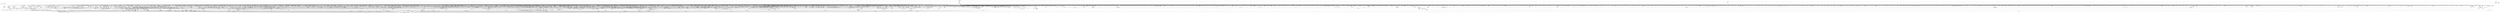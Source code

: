 digraph kerncollapsed {
    "mas_wr_walk_descend" [color="black"];
    "_find_first_bit" [color="black"];
    "__raw_spin_lock_irqsave.constprop.0_7" [color="black"];
    "io_should_retry_thread" [color="black"];
    "dl_rq_of_se" [color="black"];
    "__raw_spin_unlock_irqrestore_14" [color="black"];
    "Indirect call22" [color="black"];
    "_find_last_bit" [color="black"];
    "pvm_find_va_enclose_addr" [color="black"];
    "shrink_lock_dentry" [color="black"];
    "test_ti_thread_flag_21" [color="black"];
    "Indirect call145" [color="black"];
    "net_eq_idr" [color="black"];
    "req_set_fail_3" [color="black"];
    "__kern_my_cpu_offset_70" [color="black"];
    "__raw_spin_lock_irqsave_44" [color="black"];
    "Indirect call134" [color="black"];
    "fsnotify_update_flags" [color="black"];
    "mnt_get_count" [color="black"];
    "smp_call_function_many_cond" [color="black"];
    "req_set_fail" [color="black"];
    "pcpu_init_md_blocks" [color="black"];
    "call_on_irq_stack" [color="black"];
    "do_raw_spin_lock_58" [color="black"];
    "list_move_1" [color="black"];
    "__iget" [color="black"];
    "find_next_bit.constprop.0_1" [color="black"];
    "defer_console_output" [color="black"];
    "__cmpxchg_case_acq_32.constprop.0_9" [color="black"];
    "do_raw_spin_lock_99" [color="black"];
    "__percpu_add_case_32_2" [color="black"];
    "set_task_reclaim_state" [color="black"];
    "sve_save_state" [color="black"];
    "wants_signal" [color="black"];
    "hrtimer_start_expires" [color="black"];
    "ttwu_do_activate.constprop.0" [color="black"];
    "workingset_test_recent" [color="black"];
    "count_vm_events" [color="black"];
    "klist_node_attached" [color="black"];
    "folio_mapped_1" [color="black"];
    "get_task_exe_file" [color="black"];
    "cpu_timer_dequeue" [color="black"];
    "mas_wr_end_piv" [color="black"];
    "memmove" [color="black"];
    "kernfs_name_hash" [color="black"];
    "lru_move_tail_fn" [color="black"];
    "skb_cloned" [color="black"];
    "llist_add_batch" [color="black"];
    "io_req_complete_defer" [color="black"];
    "__wake_up_common" [color="black"];
    "import_single_range" [color="black"];
    "__page_cache_release" [color="black"];
    "xa_find_after" [color="black"];
    "Indirect call43" [color="black"];
    "mnt_set_mountpoint" [color="black"];
    "pi_state_update_owner" [color="black"];
    "kernfs_leftmost_descendant" [color="black"];
    "folio_order" [color="black"];
    "next_online_pgdat" [color="black"];
    "__wake_up_common_lock" [color="black"];
    "test_ti_thread_flag_22" [color="black"];
    "cpumask_copy_1" [color="black"];
    "mt_find" [color="black"];
    "remove_wait_queue" [color="black"];
    "get_file.isra.0" [color="black"];
    "__disable_irq_nosync" [color="black"];
    "__raw_spin_unlock_irq_45" [color="black"];
    "kill_super_notify" [color="black"];
    "anon_vma_interval_tree_insert" [color="black"];
    "do_raw_spin_lock_69" [color="black"];
    "dev_to_swnode" [color="black"];
    "Indirect call130" [color="black"];
    "xa_is_node" [color="black"];
    "Indirect call211" [color="black"];
    "__pm_relax" [color="black"];
    "__raw_spin_unlock_irq_18" [color="black"];
    "skb_pfmemalloc" [color="black"];
    "arch_local_irq_disable_2" [color="black"];
    "Indirect call194" [color="black"];
    "__mnt_drop_write_file" [color="black"];
    "collect_posix_cputimers" [color="black"];
    "Indirect call36" [color="black"];
    "pagefault_enable" [color="black"];
    "__dput_to_list" [color="black"];
    "list_del_init_8" [color="black"];
    "get_work_pwq" [color="black"];
    "__irq_put_desc_unlock" [color="black"];
    "pcpu_free_area.isra.0" [color="black"];
    "update_dl_migration" [color="black"];
    "find_busiest_group" [color="black"];
    "get_arm64_ftr_reg_nowarn" [color="black"];
    "mapping_shrinkable_2" [color="black"];
    "__var_waitqueue" [color="black"];
    "__cmpxchg_case_acq_64" [color="black"];
    "do_raw_spin_lock_33" [color="black"];
    "prb_first_valid_seq" [color="black"];
    "Indirect call209" [color="black"];
    "__raw_spin_unlock_irqrestore_15" [color="black"];
    "disable_irq_nosync" [color="black"];
    "_compound_head_1" [color="black"];
    "get_cpu_fpsimd_context" [color="black"];
    "bump_cpu_timer" [color="black"];
    "fatal_signal_pending" [color="black"];
    "cpu_active" [color="black"];
    "zone_page_state_add" [color="black"];
    "finish_wait" [color="black"];
    "decay_load" [color="black"];
    "Indirect call127" [color="black"];
    "__printk_cpu_sync_wait" [color="black"];
    "filemap_release_folio" [color="black"];
    "forward_timer_base" [color="black"];
    "cpumask_any_and_distribute" [color="black"];
    "__raw_spin_unlock_irqrestore_4" [color="black"];
    "__raw_spin_lock_irq_20" [color="black"];
    "__kern_my_cpu_offset_52" [color="black"];
    "security_audit_rule_free" [color="black"];
    "qdisc_maybe_clear_missed" [color="black"];
    "update_pm_runtime_accounting" [color="black"];
    "virt_to_folio" [color="black"];
    "Indirect call32" [color="black"];
    "arch_local_irq_restore" [color="black"];
    "srcu_get_delay.isra.0" [color="black"];
    "do_raw_spin_lock_23" [color="black"];
    "print_tainted" [color="black"];
    "__cmpxchg_case_acq_32.constprop.0_16" [color="black"];
    "get_new_cred" [color="black"];
    "hrtimer_forward" [color="black"];
    "sched_asym_prefer" [color="black"];
    "rcu_jiffies_till_stall_check" [color="black"];
    "Indirect call63" [color="black"];
    "__kern_my_cpu_offset_18" [color="black"];
    "console_trylock" [color="black"];
    "task_pid_vnr" [color="black"];
    "__kern_my_cpu_offset_60" [color="black"];
    "copy_from_kernel_nofault_allowed" [color="black"];
    "virt_to_head_page.isra.0" [color="black"];
    "lock_parent" [color="black"];
    "srcu_read_unlock.constprop.0" [color="black"];
    "_find_first_and_bit" [color="black"];
    "__cmpxchg_case_rel_64" [color="black"];
    "mas_next_range" [color="black"];
    "__ptrace_link" [color="black"];
    "local_bh_disable" [color="black"];
    "Indirect call74" [color="black"];
    "io_acct_run_queue" [color="black"];
    "Indirect call109" [color="black"];
    "Indirect call155" [color="black"];
    "__raw_spin_lock_22" [color="black"];
    "pfn_swap_entry_to_page" [color="black"];
    "__kmem_obj_info" [color="black"];
    "__count_vm_events_3" [color="black"];
    "prepend_name" [color="black"];
    "percpu_ref_put_many.constprop.0_1" [color="black"];
    "__raw_spin_lock_irqsave.constprop.0_3" [color="black"];
    "Indirect call216" [color="black"];
    "__raw_write_unlock_irq_4" [color="black"];
    "wake_up_klogd" [color="black"];
    "tag_clear" [color="black"];
    "__raw_spin_unlock_irqrestore_32" [color="black"];
    "do_raw_spin_lock_51" [color="black"];
    "__raw_spin_unlock_irqrestore_3" [color="black"];
    "__set_task_comm" [color="black"];
    "io_run_cancel" [color="black"];
    "rcu_segcblist_inc_len" [color="black"];
    "Indirect call177" [color="black"];
    "__raw_spin_lock_irq_12" [color="black"];
    "__timer_delete_sync" [color="black"];
    "Indirect call26" [color="black"];
    "__raw_spin_lock_irqsave_32" [color="black"];
    "__raw_spin_unlock_irqrestore_38" [color="black"];
    "cpupri_set" [color="black"];
    "try_to_unmap_flush" [color="black"];
    "Indirect call31" [color="black"];
    "__percpu_add_case_32_3" [color="black"];
    "fsnotify_free_mark" [color="black"];
    "Indirect call95" [color="black"];
    "__audit_uring_entry" [color="black"];
    "_compound_head_2" [color="black"];
    "__task_pid_nr_ns" [color="black"];
    "_compound_head_13" [color="black"];
    "sync_exp_work_done" [color="black"];
    "fsnotify_first_mark" [color="black"];
    "unlock_mount_hash" [color="black"];
    "Indirect call146" [color="black"];
    "find_next_bit_17" [color="black"];
    "security_socket_sendmsg" [color="black"];
    "__percpu_add_case_64.constprop.0" [color="black"];
    "kernfs_next_descendant_post" [color="black"];
    "auditsc_get_stamp" [color="black"];
    "__nr_to_section" [color="black"];
    "debug_locks_off" [color="black"];
    "find_vma_prev" [color="black"];
    "system_supports_mte_1" [color="black"];
    "dec_mm_counter" [color="black"];
    "__raw_spin_unlock_irq_36" [color="black"];
    "page_vma_mapped_walk_done" [color="black"];
    "page_ref_inc_4" [color="black"];
    "mapping_shrinkable_1" [color="black"];
    "put_filesystem" [color="black"];
    "Indirect call119" [color="black"];
    "rb_prev" [color="black"];
    "mas_descend" [color="black"];
    "__raw_spin_unlock_irq_21" [color="black"];
    "xas_error.isra.0_1" [color="black"];
    "pmd_clear_huge" [color="black"];
    "rcu_seq_snap" [color="black"];
    "find_next_bit.constprop.0_21" [color="black"];
    "req_ref_put_and_test" [color="black"];
    "qdisc_qstats_cpu_qlen_dec" [color="black"];
    "arm_timer" [color="black"];
    "__mutex_add_waiter" [color="black"];
    "get_group_info.isra.0" [color="black"];
    "search_cmp_ftr_reg" [color="black"];
    "__raw_spin_unlock_irqrestore" [color="black"];
    "skb_headers_offset_update" [color="black"];
    "__d_instantiate" [color="black"];
    "__mutex_remove_waiter" [color="black"];
    "Indirect call190" [color="black"];
    "__hrtimer_get_next_event" [color="black"];
    "raw_spin_rq_unlock_irqrestore" [color="black"];
    "xas_next_entry.constprop.0" [color="black"];
    "list_del_3" [color="black"];
    "d_set_d_op" [color="black"];
    "this_cpu_has_cap.part.0" [color="black"];
    "should_zap_page" [color="black"];
    "rcu_exp_jiffies_till_stall_check" [color="black"];
    "xas_result" [color="black"];
    "__io_prep_linked_timeout" [color="black"];
    "Indirect call159" [color="black"];
    "device_match_devt" [color="black"];
    "__raw_spin_lock_46" [color="black"];
    "mte_dead_leaves.constprop.0" [color="black"];
    "rwsem_spin_on_owner" [color="black"];
    "Indirect call10" [color="black"];
    "find_suitable_fallback" [color="black"];
    "do_raw_spin_lock_31" [color="black"];
    "__raw_spin_lock_irq_5" [color="black"];
    "inode_to_bdi" [color="black"];
    "u64_stats_add_1" [color="black"];
    "test_taint" [color="black"];
    "percpu_ref_put_many.constprop.0" [color="black"];
    "put_cpu_fpsimd_context" [color="black"];
    "__cmpxchg_case_acq_32.constprop.0_19" [color="black"];
    "xas_update.isra.0" [color="black"];
    "__raw_spin_unlock_irq_1" [color="black"];
    "__rpm_get_callback" [color="black"];
    "tag_clear_highpage" [color="black"];
    "__xa_clear_mark" [color="black"];
    "remove_nodes.constprop.0" [color="black"];
    "pte_to_swp_entry" [color="black"];
    "reweight_task" [color="black"];
    "show_mem_node_skip" [color="black"];
    "enqueue_task" [color="black"];
    "mas_rewalk_if_dead" [color="black"];
    "Indirect call102" [color="black"];
    "prb_commit" [color="black"];
    "zone_watermark_ok_safe" [color="black"];
    "do_raw_spin_lock_6" [color="black"];
    "Indirect call7" [color="black"];
    "user_disable_single_step" [color="black"];
    "hrtimer_active" [color="black"];
    "pcpu_block_update" [color="black"];
    "ktime_get" [color="black"];
    "extfrag_for_order" [color="black"];
    "task_participate_group_stop" [color="black"];
    "wq_worker_running" [color="black"];
    "signal_pending" [color="black"];
    "do_raw_spin_lock_116" [color="black"];
    "eventfd_signal_mask" [color="black"];
    "page_ref_dec_and_test" [color="black"];
    "_find_next_bit" [color="black"];
    "find_alive_thread.isra.0" [color="black"];
    "strscpy_pad" [color="black"];
    "__pi_strlen" [color="black"];
    "raw_spin_rq_lock_nested" [color="black"];
    "is_bad_inode" [color="black"];
    "ldsem_down_read_trylock" [color="black"];
    "lru_add_fn" [color="black"];
    "system_supports_mte" [color="black"];
    "vma_last_pgoff" [color="black"];
    "cpu_do_switch_mm" [color="black"];
    "get_cred" [color="black"];
    "lockref_put_or_lock" [color="black"];
    "pcpu_chunk_refresh_hint" [color="black"];
    "gup_folio_next" [color="black"];
    "Indirect call195" [color="black"];
    "audit_gid_comparator" [color="black"];
    "siginfo_layout" [color="black"];
    "__fsnotify_recalc_mask" [color="black"];
    "__kern_my_cpu_offset_17" [color="black"];
    "sched_cgroup_fork" [color="black"];
    "mas_wr_walk_index.isra.0" [color="black"];
    "queued_write_lock_slowpath" [color="black"];
    "rcu_seq_end" [color="black"];
    "xas_find_marked" [color="black"];
    "__flush_tlb_page_nosync" [color="black"];
    "system_supports_tlb_range" [color="black"];
    "count_vm_events_2" [color="black"];
    "timerqueue_del" [color="black"];
    "srcu_funnel_exp_start" [color="black"];
    "rcu_segcblist_add_len" [color="black"];
    "number" [color="black"];
    "vma_is_secretmem" [color="black"];
    "rcu_gp_is_expedited" [color="black"];
    "prb_next_seq" [color="black"];
    "is_subdir" [color="black"];
    "do_softirq" [color="black"];
    "io_poll_find.constprop.0" [color="black"];
    "__reuseport_detach_sock.isra.0" [color="black"];
    "__raw_read_unlock.constprop.0_2" [color="black"];
    "fsnotify_put_sb_connectors" [color="black"];
    "vmalloc_to_page" [color="black"];
    "entity_eligible" [color="black"];
    "task_join_group_stop" [color="black"];
    "strnlen" [color="black"];
    "__mutex_trylock" [color="black"];
    "do_raw_spin_lock_27" [color="black"];
    "mutex_can_spin_on_owner" [color="black"];
    "fragmentation_index" [color="black"];
    "Indirect call27" [color="black"];
    "__raw_spin_lock_23" [color="black"];
    "mas_max_gap" [color="black"];
    "__raw_write_lock.constprop.0_1" [color="black"];
    "class_raw_spinlock_irqsave_destructor" [color="black"];
    "irqd_set.isra.0_1" [color="black"];
    "skb_has_frag_list" [color="black"];
    "test_and_set_ti_thread_flag_1" [color="black"];
    "ktime_get_real_seconds" [color="black"];
    "folio_trylock_flag" [color="black"];
    "__raw_read_lock_irqsave.constprop.0_1" [color="black"];
    "fpsimd_save" [color="black"];
    "group_balance_cpu" [color="black"];
    "__bitmap_intersects" [color="black"];
    "__accumulate_pelt_segments" [color="black"];
    "__put_unused_fd" [color="black"];
    "_find_first_zero_bit" [color="black"];
    "free_vmap_area_rb_augment_cb_propagate" [color="black"];
    "sched_clock_noinstr" [color="black"];
    "__skb_zcopy_downgrade_managed" [color="black"];
    "__raw_spin_unlock_irq_43" [color="black"];
    "__percpu_add_case_64_3" [color="black"];
    "timer_delete_hook" [color="black"];
    "clear_page" [color="black"];
    "Indirect call160" [color="black"];
    "flush_signal_handlers" [color="black"];
    "Indirect call29" [color="black"];
    "__raw_spin_lock_irq_35" [color="black"];
    "__irq_can_set_affinity" [color="black"];
    "__wake_up_klogd.part.0" [color="black"];
    "pud_set_huge" [color="black"];
    "__raw_write_lock_irq.constprop.0" [color="black"];
    "mas_find" [color="black"];
    "Indirect call147" [color="black"];
    "timer_base.isra.0" [color="black"];
    "free_vmap_area_rb_augment_cb_rotate" [color="black"];
    "cpumask_and.isra.0_1" [color="black"];
    "__raw_spin_unlock_irq_28" [color="black"];
    "Indirect call203" [color="black"];
    "compound_order_1" [color="black"];
    "__fget_light" [color="black"];
    "Indirect call33" [color="black"];
    "fsnotify_group_assert_locked" [color="black"];
    "__init_rwsem" [color="black"];
    "folio_not_mapped" [color="black"];
    "flush_dcache_page" [color="black"];
    "copy_from_kernel_nofault" [color="black"];
    "mnt_add_count" [color="black"];
    "Indirect call117" [color="black"];
    "__raw_spin_lock_irqsave_21" [color="black"];
    "skb_copy_bits" [color="black"];
    "inode_cgwb_move_to_attached" [color="black"];
    "get_task_mm" [color="black"];
    "Indirect call83" [color="black"];
    "Indirect call151" [color="black"];
    "__wake_up_sync_key" [color="black"];
    "netlink_has_listeners" [color="black"];
    "allow_direct_reclaim" [color="black"];
    "set_load_weight" [color="black"];
    "test_ti_thread_flag_6" [color="black"];
    "wakeup_kcompactd" [color="black"];
    "mutex_trylock" [color="black"];
    "io_wq_cancel_pending_work" [color="black"];
    "activate_task" [color="black"];
    "posix_cpu_timer_rearm" [color="black"];
    "need_active_balance" [color="black"];
    "cfs_rq_of" [color="black"];
    "cpu_util_cfs_boost" [color="black"];
    "percpu_ref_get_many" [color="black"];
    "kill_device" [color="black"];
    "init_multi_vma_prep" [color="black"];
    "__wake_up_bit" [color="black"];
    "irq_enable" [color="black"];
    "find_next_bit_13" [color="black"];
    "__cmpxchg_case_acq_32.constprop.0_15" [color="black"];
    "__raw_spin_unlock_irqrestore_11" [color="black"];
    "test_ti_thread_flag_4" [color="black"];
    "chacha_block_generic" [color="black"];
    "__lshrti3" [color="black"];
    "pfn_valid_1" [color="black"];
    "skb_flow_get_icmp_tci" [color="black"];
    "task_clear_jobctl_pending" [color="black"];
    "mmget" [color="black"];
    "__raw_spin_lock_irq.constprop.0_1" [color="black"];
    "list_del_4" [color="black"];
    "Indirect call85" [color="black"];
    "fpsimd_preserve_current_state" [color="black"];
    "folio_isolate_lru" [color="black"];
    "data_check_size" [color="black"];
    "__skb_dequeue_3" [color="black"];
    "freezing" [color="black"];
    "io_poll_remove_entry" [color="black"];
    "skb_queue_tail" [color="black"];
    "__mnt_is_readonly" [color="black"];
    "__wake_up_parent" [color="black"];
    "__kern_my_cpu_offset_83" [color="black"];
    "__note_gp_changes" [color="black"];
    "futex_top_waiter" [color="black"];
    "__kern_my_cpu_offset_56" [color="black"];
    "set_pud" [color="black"];
    "rcu_seq_end_1" [color="black"];
    "do_raw_spin_lock_14" [color="black"];
    "add_wait_queue_exclusive" [color="black"];
    "__raw_spin_unlock_bh.constprop.0" [color="black"];
    "test_tsk_need_resched" [color="black"];
    "split_map_pages" [color="black"];
    "task_work_cancel_match" [color="black"];
    "tk_clock_read" [color="black"];
    "inc_rlimit_ucounts" [color="black"];
    "vm_unacct_memory_1" [color="black"];
    "timer_delete" [color="black"];
    "vmf_pte_changed" [color="black"];
    "mas_push_node" [color="black"];
    "__pick_first_entity" [color="black"];
    "__raw_spin_lock_irq.constprop.0_2" [color="black"];
    "__raw_spin_lock_15" [color="black"];
    "reusable_anon_vma" [color="black"];
    "propagation_next" [color="black"];
    "tlb_remove_table_smp_sync" [color="black"];
    "sk_mem_reclaim" [color="black"];
    "rcu_segcblist_enqueue" [color="black"];
    "__inode_add_lru" [color="black"];
    "arch_local_irq_save_3" [color="black"];
    "vma_interval_tree_subtree_search" [color="black"];
    "Indirect call37" [color="black"];
    "__cmpxchg_case_mb_64_4" [color="black"];
    "__wait_on_bit" [color="black"];
    "Indirect call153" [color="black"];
    "is_current_pgrp_orphaned" [color="black"];
    "fatal_signal_pending_6" [color="black"];
    "Indirect call89" [color="black"];
    "Indirect call65" [color="black"];
    "Indirect call120" [color="black"];
    "io_put_kbuf" [color="black"];
    "task_sigpending_2" [color="black"];
    "Indirect call99" [color="black"];
    "tag_get" [color="black"];
    "mab_calc_split" [color="black"];
    "__raw_spin_unlock_irqrestore_29" [color="black"];
    "change_page_range" [color="black"];
    "tlb_gather_mmu" [color="black"];
    "__cmpxchg_case_acq_32.constprop.0_1" [color="black"];
    "unmask_irq" [color="black"];
    "cpu_online_2" [color="black"];
    "Indirect call112" [color="black"];
    "__raw_spin_lock_irqsave_1" [color="black"];
    "kick_process" [color="black"];
    "__raw_spin_lock_irqsave_6" [color="black"];
    "do_raw_spin_lock_64" [color="black"];
    "do_raw_spin_lock_37" [color="black"];
    "dput_to_list" [color="black"];
    "mas_wr_new_end" [color="black"];
    "Indirect call49" [color="black"];
    "ttwu_queue_wakelist" [color="black"];
    "do_raw_spin_lock_85" [color="black"];
    "arch_send_call_function_single_ipi" [color="black"];
    "page_ref_inc_6" [color="black"];
    "rcu_segcblist_accelerate" [color="black"];
    "console_is_usable" [color="black"];
    "pmd_set_huge" [color="black"];
    "mas_set_parent.constprop.0" [color="black"];
    "page_try_share_anon_rmap" [color="black"];
    "do_raw_spin_lock_60" [color="black"];
    "get_file_2" [color="black"];
    "update_blocked_averages" [color="black"];
    "del_page_from_free_list" [color="black"];
    "pcpu_unit_page_offset" [color="black"];
    "irqd_irq_disabled.isra.0" [color="black"];
    "atomic_notifier_call_chain" [color="black"];
    "__skb_fill_page_desc" [color="black"];
    "__kern_my_cpu_offset_11" [color="black"];
    "io_timeout_extract" [color="black"];
    "check_vma_flags" [color="black"];
    "__cmpxchg_case_mb_32.constprop.0" [color="black"];
    "mas_safe_pivot" [color="black"];
    "percpu_ref_put_many" [color="black"];
    "to_desc" [color="black"];
    "arch_local_irq_save_8" [color="black"];
    "__raw_spin_lock_34" [color="black"];
    "zone_page_state_snapshot" [color="black"];
    "Indirect call75" [color="black"];
    "__list_del_entry_2" [color="black"];
    "set_tsk_need_resched" [color="black"];
    "inode_lru_list_del" [color="black"];
    "__kern_my_cpu_offset_76" [color="black"];
    "__pageblock_pfn_to_page" [color="black"];
    "page_ref_add" [color="black"];
    "prepend_char" [color="black"];
    "skb_zcopy_downgrade_managed" [color="black"];
    "mas_next_setup.constprop.0" [color="black"];
    "Indirect call173" [color="black"];
    "__raw_spin_unlock_irqrestore_17" [color="black"];
    "Indirect call16" [color="black"];
    "__percpu_down_write_trylock" [color="black"];
    "strscpy" [color="black"];
    "__kern_my_cpu_offset_133" [color="black"];
    "__folio_cancel_dirty" [color="black"];
    "arch_local_irq_restore_2" [color="black"];
    "kmap_local_page" [color="black"];
    "device_pm_check_callbacks" [color="black"];
    "device_links_read_unlock" [color="black"];
    "__attach_to_pi_owner" [color="black"];
    "workingset_refault" [color="black"];
    "__cmpxchg_case_acq_32.constprop.0_17" [color="black"];
    "__cmpxchg_case_acq_32.constprop.0_20" [color="black"];
    "mas_prev_sibling" [color="black"];
    "prepend_path" [color="black"];
    "mas_next" [color="black"];
    "Indirect call142" [color="black"];
    "iov_iter_revert" [color="black"];
    "find_first_bit_3" [color="black"];
    "__raw_spin_lock_irqsave_17" [color="black"];
    "Indirect call182" [color="black"];
    "__raw_spin_trylock" [color="black"];
    "find_next_bit_7" [color="black"];
    "__raw_spin_lock_irqsave_29" [color="black"];
    "__percpu_add_return_case_32_1" [color="black"];
    "test_ti_thread_flag_19" [color="black"];
    "put_dec" [color="black"];
    "unreserve_highatomic_pageblock" [color="black"];
    "purge_fragmented_block" [color="black"];
    "to_kthread" [color="black"];
    "mas_update_gap" [color="black"];
    "mas_state_walk" [color="black"];
    "timekeeping_get_ns" [color="black"];
    "addr_to_vb_xa" [color="black"];
    "can_migrate_task" [color="black"];
    "Indirect call121" [color="black"];
    "__skb_set_length" [color="black"];
    "pcpu_chunk_slot" [color="black"];
    "task_pid_vnr_1" [color="black"];
    "Indirect call14" [color="black"];
    "io_get_cqe_overflow" [color="black"];
    "try_to_take_rt_mutex" [color="black"];
    "__kern_my_cpu_offset_16" [color="black"];
    "pcpu_size_to_slot" [color="black"];
    "__raw_spin_lock_43" [color="black"];
    "tty_name" [color="black"];
    "__raw_spin_lock" [color="black"];
    "__isolate_free_page" [color="black"];
    "do_raw_spin_lock_17" [color="black"];
    "io_poll_get_ownership" [color="black"];
    "Indirect call60" [color="black"];
    "compound_order_2" [color="black"];
    "new_context" [color="black"];
    "mast_ascend" [color="black"];
    "mte_set_pivot" [color="black"];
    "__acct_reclaim_writeback" [color="black"];
    "osq_wait_next" [color="black"];
    "pcpu_alloc_area" [color="black"];
    "folio_mapped_3" [color="black"];
    "console_srcu_read_unlock" [color="black"];
    "__cmpxchg_case_acq_32.constprop.0_4" [color="black"];
    "Indirect call11" [color="black"];
    "csum_partial_ext" [color="black"];
    "dev_pm_disable_wake_irq_check" [color="black"];
    "__percpu_add_case_64_7" [color="black"];
    "task_set_jobctl_pending" [color="black"];
    "xas_start" [color="black"];
    "flush_dcache_folio" [color="black"];
    "mas_start" [color="black"];
    "____core____" [color="kernel"];
    "__list_del_entry_1" [color="black"];
    "set_kpti_asid_bits" [color="black"];
    "desc_make_final" [color="black"];
    "first_zones_zonelist" [color="black"];
    "flush_tlb_mm_1" [color="black"];
    "smp_call_function_many" [color="black"];
    "__cmpxchg_case_mb_64_1" [color="black"];
    "peernet2id" [color="black"];
    "__percpu_add_case_64.constprop.0_1" [color="black"];
    "kmem_valid_obj" [color="black"];
    "do_raw_spin_lock_3" [color="black"];
    "sched_ttwu_pending" [color="black"];
    "ksize" [color="black"];
    "wb_stat_error" [color="black"];
    "__raw_spin_lock_27" [color="black"];
    "do_raw_spin_lock_44" [color="black"];
    "ptep_clear_flush" [color="black"];
    "cpumask_empty_3" [color="black"];
    "__lock_timer" [color="black"];
    "ptrauth_keys_install_user" [color="black"];
    "wb_update_bandwidth" [color="black"];
    "__raw_write_lock_irq_1" [color="black"];
    "__preempt_count_sub" [color="black"];
    "__futex_unqueue" [color="black"];
    "rcu_exp_need_qs" [color="black"];
    "__cmpxchg_case_acq_32" [color="black"];
    "__list_del_entry" [color="black"];
    "__mod_zone_page_state" [color="black"];
    "tlb_remove_table_sync_one" [color="black"];
    "__io_disarm_linked_timeout" [color="black"];
    "Indirect call110" [color="black"];
    "__skb_header_pointer" [color="black"];
    "timer_wait_running" [color="black"];
    "set_next_task" [color="black"];
    "Indirect call186" [color="black"];
    "arm64_kernel_unmapped_at_el0_4" [color="black"];
    "kmap_atomic_1" [color="black"];
    "do_raw_spin_lock_5" [color="black"];
    "do_raw_spin_lock_35" [color="black"];
    "move_linked_works" [color="black"];
    "update_rq_clock" [color="black"];
    "pwq_activate_inactive_work" [color="black"];
    "rcu_segcblist_entrain" [color="black"];
    "__raw_spin_lock_irqsave_12" [color="black"];
    "__raw_spin_unlock_irq_20" [color="black"];
    "find_next_bit.constprop.0_11" [color="black"];
    "mod_zone_page_state" [color="black"];
    "pagefault_disable" [color="black"];
    "dev_driver_string" [color="black"];
    "files_lookup_fd_raw" [color="black"];
    "resched_curr" [color="black"];
    "__raw_spin_lock_irqsave_52" [color="black"];
    "_atomic_dec_and_lock_irqsave" [color="black"];
    "netdev_start_xmit" [color="black"];
    "qdisc_qstats_cpu_backlog_dec" [color="black"];
    "_copy_from_user_29" [color="black"];
    "__xas_next" [color="black"];
    "__wait_for_common" [color="black"];
    "__get_task_comm" [color="black"];
    "__task_will_free_mem" [color="black"];
    "set_work_data" [color="black"];
    "do_raw_spin_lock_46" [color="black"];
    "__xchg_case_acq_64.isra.0" [color="black"];
    "cpumask_first" [color="black"];
    "pfn_valid_2" [color="black"];
    "arch_local_irq_save_2" [color="black"];
    "__raw_spin_unlock_irq_37" [color="black"];
    "vm_commit_limit" [color="black"];
    "Indirect call181" [color="black"];
    "irq_work_claim" [color="black"];
    "Indirect call164" [color="black"];
    "__audit_sockaddr" [color="black"];
    "mab_shift_right" [color="black"];
    "folio_mapping" [color="black"];
    "int_sqrt" [color="black"];
    "set_ptes.constprop.0.isra.0_1" [color="black"];
    "mas_mab_cp" [color="black"];
    "__mod_timer" [color="black"];
    "Indirect call12" [color="black"];
    "list_lru_del" [color="black"];
    "__kern_my_cpu_offset_55" [color="black"];
    "__kern_my_cpu_offset_50" [color="black"];
    "tlb_flush_mmu_tlbonly" [color="black"];
    "do_raw_spin_lock_88" [color="black"];
    "mas_allocated.isra.0" [color="black"];
    "access_ok_14" [color="black"];
    "rt_mutex_proxy_unlock" [color="black"];
    "jiffies_to_usecs" [color="black"];
    "active_load_balance_cpu_stop" [color="black"];
    "__percpu_add_case_64_2" [color="black"];
    "__wake_up_locked_key" [color="black"];
    "mas_put_in_tree" [color="black"];
    "Indirect call103" [color="black"];
    "__skb_set_length_1" [color="black"];
    "__raw_spin_lock_18" [color="black"];
    "detach_if_pending" [color="black"];
    "__raw_spin_lock_41" [color="black"];
    "fsnotify_compare_groups" [color="black"];
    "__pi_memcmp" [color="black"];
    "attach_task" [color="black"];
    "list_splice" [color="black"];
    "__wake_up_pollfree" [color="black"];
    "__raw_read_lock.constprop.0_1" [color="black"];
    "do_raw_spin_lock_45" [color="black"];
    "Indirect call1" [color="black"];
    "cpumask_subset" [color="black"];
    "cpu_mitigations_off" [color="black"];
    "security_task_getsecid_obj" [color="black"];
    "__cmpxchg_case_acq_32.constprop.0_13" [color="black"];
    "slab_want_init_on_alloc" [color="black"];
    "pid_task" [color="black"];
    "Indirect call156" [color="black"];
    "idr_for_each" [color="black"];
    "vma_interval_tree_insert" [color="black"];
    "__srcu_read_unlock" [color="black"];
    "__raw_spin_trylock_1" [color="black"];
    "__raw_spin_unlock_irq_35" [color="black"];
    "membarrier_update_current_mm" [color="black"];
    "rcu_start_this_gp" [color="black"];
    "Indirect call24" [color="black"];
    "qdisc_qstats_cpu_qlen_inc" [color="black"];
    "mm_counter_file" [color="black"];
    "gup_signal_pending" [color="black"];
    "test_and_set_bit_lock.constprop.0" [color="black"];
    "__rb_change_child.constprop.0" [color="black"];
    "dequeue_load_avg" [color="black"];
    "__raw_spin_lock.constprop.0" [color="black"];
    "Indirect call44" [color="black"];
    "d_find_alias" [color="black"];
    "get_sd_balance_interval" [color="black"];
    "xas_not_node" [color="black"];
    "__rb_insert_augmented" [color="black"];
    "__dl_clear_params" [color="black"];
    "__lock_parent" [color="black"];
    "irq_disable" [color="black"];
    "drain_local_pages" [color="black"];
    "update_sctlr_el1" [color="black"];
    "__raw_spin_lock_63" [color="black"];
    "__xchg_case_mb_64.constprop.0_3" [color="black"];
    "fsnotify" [color="black"];
    "Indirect call131" [color="black"];
    "copyin" [color="black"];
    "oom_badness" [color="black"];
    "prepare_to_wait" [color="black"];
    "Indirect call210" [color="black"];
    "do_raw_spin_lock_43" [color="black"];
    "Indirect call140" [color="black"];
    "extract_entropy.constprop.0" [color="black"];
    "has_managed_dma" [color="black"];
    "__set_fixmap" [color="black"];
    "post_alloc_hook" [color="black"];
    "Indirect call15" [color="black"];
    "add_timer" [color="black"];
    "prepare_to_swait_event" [color="black"];
    "__bpf_free_used_maps" [color="black"];
    "__kern_my_cpu_offset_28" [color="black"];
    "zone_watermark_ok" [color="black"];
    "group_open_release" [color="black"];
    "cpu_util_cfs" [color="black"];
    "Indirect call13" [color="black"];
    "__raw_read_unlock.constprop.0" [color="black"];
    "Indirect call54" [color="black"];
    "folio_nr_pages" [color="black"];
    "futex_get_value_locked" [color="black"];
    "__rb_erase_color" [color="black"];
    "Indirect call73" [color="black"];
    "percpu_counter_dec" [color="black"];
    "Indirect call100" [color="black"];
    "do_raw_spin_lock_15" [color="black"];
    "move_queued_task.constprop.0" [color="black"];
    "__hlist_del" [color="black"];
    "io_poll_mark_cancelled" [color="black"];
    "Indirect call154" [color="black"];
    "Indirect call57" [color="black"];
    "rt_mutex_futex_trylock" [color="black"];
    "_compound_head" [color="black"];
    "xas_find" [color="black"];
    "dl_task_is_earliest_deadline" [color="black"];
    "__cmpwait_case_32_1" [color="black"];
    "set_secondary_fwnode" [color="black"];
    "Indirect call204" [color="black"];
    "set_area_direct_map" [color="black"];
    "check_cb_ovld_locked" [color="black"];
    "Indirect call87" [color="black"];
    "Indirect call42" [color="black"];
    "Indirect call35" [color="black"];
    "xas_init_marks" [color="black"];
    "Indirect call139" [color="black"];
    "mab_set_b_end" [color="black"];
    "lru_note_cost" [color="black"];
    "__wb_writeout_add" [color="black"];
    "prep_compound_page" [color="black"];
    "enqueue_timer" [color="black"];
    "_compound_head_5" [color="black"];
    "security_sk_free" [color="black"];
    "__raw_spin_lock_31" [color="black"];
    "io_cancel_req_match" [color="black"];
    "try_check_zero" [color="black"];
    "do_raw_spin_lock_30" [color="black"];
    "Indirect call20" [color="black"];
    "io_schedule_prepare" [color="black"];
    "rt_mutex_top_waiter" [color="black"];
    "folio_size_2" [color="black"];
    "irq_domain_activate_irq" [color="black"];
    "audit_serial" [color="black"];
    "Indirect call104" [color="black"];
    "__kern_my_cpu_offset_77" [color="black"];
    "d_flags_for_inode" [color="black"];
    "mas_wr_walk" [color="black"];
    "skb_orphan_1" [color="black"];
    "Indirect call213" [color="black"];
    "tcp_get_info_chrono_stats" [color="black"];
    "find_next_bit_8" [color="black"];
    "sub_running_bw.isra.0" [color="black"];
    "timespec64_equal" [color="black"];
    "lookup_mountpoint" [color="black"];
    "Indirect call205" [color="black"];
    "page_ref_dec_and_test_2" [color="black"];
    "blake2s_compress" [color="black"];
    "sock_rfree" [color="black"];
    "zone_reclaimable_pages" [color="black"];
    "llist_del_first" [color="black"];
    "page_move_anon_rmap" [color="black"];
    "Indirect call175" [color="black"];
    "find_next_bit_11" [color="black"];
    "__raw_spin_unlock_irq_4" [color="black"];
    "arch_local_irq_restore_1" [color="black"];
    "_task_util_est" [color="black"];
    "__kern_my_cpu_offset_38" [color="black"];
    "need_seqretry" [color="black"];
    "find_task_by_vpid" [color="black"];
    "find_next_bit.constprop.0_14" [color="black"];
    "group_classify" [color="black"];
    "pm_qos_update_flags" [color="black"];
    "arch_local_irq_save" [color="black"];
    "rcu_segcblist_pend_cbs" [color="black"];
    "do_raw_spin_lock_118" [color="black"];
    "Indirect call126" [color="black"];
    "__percpu_add_case_32_1" [color="black"];
    "anon_vma_interval_tree_pre_update_vma" [color="black"];
    "Indirect call138" [color="black"];
    "add_nr_running" [color="black"];
    "se_weight.isra.0" [color="black"];
    "Indirect call92" [color="black"];
    "__dev_fwnode" [color="black"];
    "list_del_init_6" [color="black"];
    "d_ancestor" [color="black"];
    "__raw_spin_unlock_irq_11" [color="black"];
    "__kern_my_cpu_offset_42" [color="black"];
    "__rt_mutex_slowtrylock" [color="black"];
    "check_stable_address_space" [color="black"];
    "do_raw_spin_lock_42" [color="black"];
    "__percpu_add_case_64_1" [color="black"];
    "__d_drop" [color="black"];
    "audit_uid_comparator" [color="black"];
    "this_cpu_has_cap" [color="black"];
    "lru_lazyfree_fn" [color="black"];
    "Indirect call178" [color="black"];
    "____do_softirq" [color="black"];
    "lockref_get" [color="black"];
    "check_class_changed" [color="black"];
    "aio_nr_sub" [color="black"];
    "find_submount" [color="black"];
    "__irq_domain_activate_irq" [color="black"];
    "Indirect call59" [color="black"];
    "mntget" [color="black"];
    "hlist_del_init_4" [color="black"];
    "__cmpxchg_case_mb_64" [color="black"];
    "min_deadline_cb_rotate" [color="black"];
    "arch_get_random_longs" [color="black"];
    "cpumask_first_and" [color="black"];
    "__raw_spin_lock_21" [color="black"];
    "do_raw_spin_lock_9" [color="black"];
    "release_thread" [color="black"];
    "mutex_spin_on_owner" [color="black"];
    "_mix_pool_bytes" [color="black"];
    "page_ref_inc" [color="black"];
    "dl_bw_of" [color="black"];
    "find_later_rq" [color="black"];
    "__gfp_pfmemalloc_flags" [color="black"];
    "clear_ti_thread_flag" [color="black"];
    "__raw_spin_unlock_irq_12" [color="black"];
    "xa_load" [color="black"];
    "queued_write_lock.constprop.0_1" [color="black"];
    "rb_first" [color="black"];
    "filemap_check_errors" [color="black"];
    "virt_to_slab" [color="black"];
    "io_prep_async_link" [color="black"];
    "io_cqring_wake" [color="black"];
    "fsnotify_data_inode" [color="black"];
    "rcu_seq_start" [color="black"];
    "__skb_checksum" [color="black"];
    "update_curr" [color="black"];
    "Indirect call68" [color="black"];
    "__kern_my_cpu_offset_23" [color="black"];
    "rseq_migrate" [color="black"];
    "audit_dummy_context_2" [color="black"];
    "Indirect call50" [color="black"];
    "__reuseport_detach_closed_sock" [color="black"];
    "fatal_signal_pending_3" [color="black"];
    "Indirect call56" [color="black"];
    "page_ref_inc_3" [color="black"];
    "__set_open_fd" [color="black"];
    "mas_find_setup.constprop.0" [color="black"];
    "memblock_is_map_memory" [color="black"];
    "update_cfs_rq_load_avg.isra.0" [color="black"];
    "task_rq_unlock" [color="black"];
    "set_next_entity" [color="black"];
    "pfn_is_map_memory" [color="black"];
    "current_is_kswapd" [color="black"];
    "__wb_update_bandwidth.constprop.0" [color="black"];
    "do_raw_spin_lock_13" [color="black"];
    "list_del_1" [color="black"];
    "__percpu_counter_sum" [color="black"];
    "node_page_state_add" [color="black"];
    "path_get" [color="black"];
    "cleanup_timerqueue" [color="black"];
    "Indirect call5" [color="black"];
    "__sw_hweight32" [color="black"];
    "folio_try_get_rcu" [color="black"];
    "__raw_spin_unlock_irq_23" [color="black"];
    "mte_update_gcr_excl.isra.0" [color="black"];
    "_find_next_or_bit" [color="black"];
    "list_del_init_5" [color="black"];
    "__bitmap_set" [color="black"];
    "cpumask_and.isra.0_3" [color="black"];
    "fast_dput" [color="black"];
    "__percpu_add_case_64_6" [color="black"];
    "sve_state_size" [color="black"];
    "auditd_test_task" [color="black"];
    "get_file" [color="black"];
    "ktime_get_coarse_real_ts64" [color="black"];
    "dcache_clean_pou" [color="black"];
    "folio_trylock_2" [color="black"];
    "vma_fs_can_writeback" [color="black"];
    "Indirect call162" [color="black"];
    "rcu_is_watching" [color="black"];
    "do_raw_spin_lock_26" [color="black"];
    "generic_exec_single" [color="black"];
    "pm_runtime_autosuspend_expiration" [color="black"];
    "Indirect call3" [color="black"];
    "io_wq_worker_running" [color="black"];
    "futex_hash" [color="black"];
    "workingset_update_node" [color="black"];
    "test_ti_thread_flag_1" [color="black"];
    "__do_set_cpus_allowed" [color="black"];
    "synchronize_rcu.part.0" [color="black"];
    "Indirect call53" [color="black"];
    "access_ok_12" [color="black"];
    "sibling_imbalance.isra.0" [color="black"];
    "Indirect call150" [color="black"];
    "fprop_fraction_percpu" [color="black"];
    "__raw_spin_lock_irq_23" [color="black"];
    "task_call_func" [color="black"];
    "pde_subdir_first" [color="black"];
    "__ipi_send_mask" [color="black"];
    "__cmpxchg_case_mb_32_8" [color="black"];
    "d_find_any_alias" [color="black"];
    "__kern_my_cpu_offset_15" [color="black"];
    "Indirect call185" [color="black"];
    "__skb_flow_get_ports" [color="black"];
    "vm_stat_account" [color="black"];
    "fpsimd_thread_switch" [color="black"];
    "kthread_data" [color="black"];
    "irq_to_desc" [color="black"];
    "percpu_ref_get_many.constprop.0" [color="black"];
    "pte_mkdirty" [color="black"];
    "do_raw_spin_lock_16" [color="black"];
    "__raw_spin_lock_irq_7" [color="black"];
    "Indirect call84" [color="black"];
    "down_trylock" [color="black"];
    "do_raw_spin_lock_34" [color="black"];
    "mapping_shrinkable" [color="black"];
    "security_task_kill" [color="black"];
    "__count_vm_events" [color="black"];
    "__remove_inode_hash" [color="black"];
    "cpudl_set" [color="black"];
    "sync_rcu_exp_done_unlocked" [color="black"];
    "tls_preserve_current_state" [color="black"];
    "folio_mark_dirty" [color="black"];
    "prb_reserve_in_last" [color="black"];
    "do_raw_spin_lock_29" [color="black"];
    "Indirect call168" [color="black"];
    "invalid_mkclean_vma" [color="black"];
    "Indirect call64" [color="black"];
    "__irq_get_desc_lock" [color="black"];
    "_prb_commit" [color="black"];
    "rcu_poll_gp_seq_start_unlocked" [color="black"];
    "num_other_online_cpus" [color="black"];
    "Indirect call157" [color="black"];
    "ktime_get_real_ts64" [color="black"];
    "Indirect call8" [color="black"];
    "noop_dirty_folio" [color="black"];
    "__update_load_avg_se" [color="black"];
    "fsnotify_connector_sb" [color="black"];
    "Indirect call51" [color="black"];
    "tk_xtime.constprop.0" [color="black"];
    "pte_offset_kernel.isra.0" [color="black"];
    "test_ti_thread_flag_11" [color="black"];
    "vma_needs_dirty_tracking" [color="black"];
    "do_raw_spin_lock_2" [color="black"];
    "fd_install" [color="black"];
    "Indirect call28" [color="black"];
    "mmgrab_1" [color="black"];
    "netlink_unlock_table" [color="black"];
    "test_ti_thread_flag_10" [color="black"];
    "netlink_lock_table" [color="black"];
    "arch_stack_walk" [color="black"];
    "rcu_accelerate_cbs" [color="black"];
    "__cmpxchg_case_rel_32" [color="black"];
    "mas_pop_node" [color="black"];
    "__raw_spin_lock_52" [color="black"];
    "__lock_task_sighand" [color="black"];
    "console_verbose" [color="black"];
    "get_page" [color="black"];
    "__disable_irq" [color="black"];
    "Indirect call82" [color="black"];
    "set_cpu_online" [color="black"];
    "count_vm_event_2" [color="black"];
    "find_next_bit.constprop.0_8" [color="black"];
    "Indirect call86" [color="black"];
    "Indirect call23" [color="black"];
    "do_raw_spin_lock_32" [color="black"];
    "audit_comparator" [color="black"];
    "strcspn" [color="black"];
    "pagefault_enable_2" [color="black"];
    "rcu_poll_gp_seq_end" [color="black"];
    "mas_prev_setup.constprop.0" [color="black"];
    "next_signal" [color="black"];
    "list_del_2" [color="black"];
    "workingset_age_nonresident" [color="black"];
    "pm_ops_is_empty" [color="black"];
    "__raw_spin_lock_irq_3" [color="black"];
    "rb_insert_color" [color="black"];
    "__prepare_to_swait" [color="black"];
    "csum_partial" [color="black"];
    "mod_node_state" [color="black"];
    "__raw_spin_lock_16" [color="black"];
    "Indirect call176" [color="black"];
    "mas_prev" [color="black"];
    "clear_buddies.isra.0" [color="black"];
    "cpu_clock_sample_group" [color="black"];
    "__cmpxchg_case_acq_32_2" [color="black"];
    "kernel_init_pages" [color="black"];
    "__raw_spin_lock_irqsave_39" [color="black"];
    "mas_leaf_max_gap" [color="black"];
    "prep_new_page" [color="black"];
    "fill_contig_page_info" [color="black"];
    "io_poll_add_hash" [color="black"];
    "pcpu_chunk_relocate" [color="black"];
    "skb_zcopy" [color="black"];
    "ptep_set_access_flags" [color="black"];
    "find_worker_executing_work" [color="black"];
    "do_raw_spin_lock_73" [color="black"];
    "wb_has_dirty_io" [color="black"];
    "__raw_spin_lock_irqsave_4" [color="black"];
    "_compound_head_3" [color="black"];
    "lock_mount_hash" [color="black"];
    "retain_dentry" [color="black"];
    "io_file_get_flags" [color="black"];
    "__raw_spin_unlock_irq_6" [color="black"];
    "crng_fast_key_erasure" [color="black"];
    "finish_swait" [color="black"];
    "__percpu_add_case_32_13" [color="black"];
    "skb_may_tx_timestamp.part.0" [color="black"];
    "__wake_up" [color="black"];
    "folio_activate_fn" [color="black"];
    "vma_interval_tree_augment_rotate" [color="black"];
    "Indirect call166" [color="black"];
    "is_rlimit_overlimit" [color="black"];
    "arch_local_irq_enable_2" [color="black"];
    "is_cpu_allowed" [color="black"];
    "rb_erase_cached.isra.0" [color="black"];
    "wake_all_kswapds" [color="black"];
    "kthread_probe_data" [color="black"];
    "fput_light" [color="black"];
    "lru_deactivate_fn" [color="black"];
    "Indirect call133" [color="black"];
    "__task_rq_lock" [color="black"];
    "wb_stat_mod" [color="black"];
    "__bitmap_weight" [color="black"];
    "__wake_up_locked_key_bookmark" [color="black"];
    "security_sock_rcv_skb" [color="black"];
    "arch_teardown_dma_ops" [color="black"];
    "fatal_signal_pending_1" [color="black"];
    "mas_prev_range" [color="black"];
    "skb_header_cloned" [color="black"];
    "arch_get_random_seed_longs" [color="black"];
    "arch_smp_send_reschedule" [color="black"];
    "skb_zcopy_clear" [color="black"];
    "lock_timer_base" [color="black"];
    "is_zero_page" [color="black"];
    "__dl_sub" [color="black"];
    "hlist_del_init" [color="black"];
    "__raw_spin_lock_irqsave_18" [color="black"];
    "set_ti_thread_flag_5" [color="black"];
    "__raw_spin_unlock_irqrestore_8" [color="black"];
    "__flush_tlb_kernel_pgtable" [color="black"];
    "__printk_safe_enter" [color="black"];
    "sock_rmem_free" [color="black"];
    "__raw_spin_lock_irq_11" [color="black"];
    "mte_dead_walk" [color="black"];
    "percpu_counter_add_batch" [color="black"];
    "__balance_callbacks" [color="black"];
    "sched_clock_cpu" [color="black"];
    "hrtimer_sleeper_start_expires" [color="black"];
    "kernfs_get" [color="black"];
    "arch_local_irq_save_5" [color="black"];
    "__raw_spin_lock_3" [color="black"];
    "__cmpxchg_case_acq_32.constprop.0_6" [color="black"];
    "__raw_spin_lock_62" [color="black"];
    "netlink_overrun" [color="black"];
    "io_cqe_cache_refill" [color="black"];
    "Indirect call136" [color="black"];
    "dev_nit_active" [color="black"];
    "double_unlock_balance" [color="black"];
    "tty_ldisc_close" [color="black"];
    "lock_mnt_tree" [color="black"];
    "__kern_my_cpu_offset_91" [color="black"];
    "tlb_gather_mmu_fullmm" [color="black"];
    "mas_next_sibling" [color="black"];
    "__page_set_anon_rmap" [color="black"];
    "hrtimer_cancel" [color="black"];
    "do_raw_spin_lock_41" [color="black"];
    "__raw_read_unlock.constprop.0_6" [color="black"];
    "Indirect call80" [color="black"];
    "lockref_put_return" [color="black"];
    "__cmpxchg_case_acq_32.constprop.0_14" [color="black"];
    "__raw_spin_unlock_irq.constprop.0_2" [color="black"];
    "do_raw_spin_lock_36" [color="black"];
    "mm_trace_rss_stat" [color="black"];
    "Indirect call124" [color="black"];
    "freezing_slow_path" [color="black"];
    "__mnt_want_write" [color="black"];
    "wake_up_var" [color="black"];
    "task_fits_cpu" [color="black"];
    "set_ti_thread_flag" [color="black"];
    "ktime_get_with_offset" [color="black"];
    "do_csum" [color="black"];
    "d_hash" [color="black"];
    "expand" [color="black"];
    "tty_ldisc_open" [color="black"];
    "vma_interval_tree_remove" [color="black"];
    "qdisc_run_begin" [color="black"];
    "rcu_segcblist_first_pend_cb" [color="black"];
    "split_page" [color="black"];
    "unhash_mnt" [color="black"];
    "__raw_spin_lock_12" [color="black"];
    "io_is_timeout_noseq" [color="black"];
    "__kern_my_cpu_offset_14" [color="black"];
    "read_seqbegin_or_lock" [color="black"];
    "fpsimd_save_state" [color="black"];
    "__io_put_kbuf_list" [color="black"];
    "__page_dup_rmap.constprop.0" [color="black"];
    "put_ldops.constprop.0" [color="black"];
    "lru_deactivate_file_fn" [color="black"];
    "update_newidle_cost" [color="black"];
    "copy_fd_bitmaps" [color="black"];
    "list_lru_add" [color="black"];
    "no_page_table" [color="black"];
    "skip_atoi" [color="black"];
    "xa_err" [color="black"];
    "sb_clear_inode_writeback" [color="black"];
    "mte_clear_page_tags" [color="black"];
    "__cmpxchg_case_mb_32_6" [color="black"];
    "mab_mas_cp" [color="black"];
    "pagefault_enable_1" [color="black"];
    "__dequeue_entity" [color="black"];
    "io_wq_hash_work" [color="black"];
    "__update_gt_cputime" [color="black"];
    "cpu_online" [color="black"];
    "sve_get_vl" [color="black"];
    "raw_spin_rq_lock_1" [color="black"];
    "security_capable" [color="black"];
    "__kern_my_cpu_offset_25" [color="black"];
    "find_next_bit.constprop.0_6" [color="black"];
    "__raw_spin_lock.constprop.0_1" [color="black"];
    "cpuhp_invoke_callback" [color="black"];
    "cpu_util.constprop.0" [color="black"];
    "__sync_icache_dcache" [color="black"];
    "mas_safe_min" [color="black"];
    "Indirect call188" [color="black"];
    "__cmpxchg_case_acq_32.constprop.0_12" [color="black"];
    "global_dirtyable_memory" [color="black"];
    "hrtimer_try_to_cancel" [color="black"];
    "Indirect call208" [color="black"];
    "clear_ti_thread_flag_3" [color="black"];
    "__raw_spin_lock_irqsave_5" [color="black"];
    "io_match_task_safe" [color="black"];
    "memblock_search" [color="black"];
    "rb_insert_color_cached" [color="black"];
    "__raw_spin_lock_irq_1" [color="black"];
    "do_softirq_own_stack" [color="black"];
    "fsnotify_detach_connector_from_object" [color="black"];
    "__kern_my_cpu_offset_78" [color="black"];
    "io_cancel_ctx_cb" [color="black"];
    "tag_set" [color="black"];
    "rcu_seq_start_1" [color="black"];
    "Indirect call183" [color="black"];
    "u64_stats_add_2" [color="black"];
    "__mnt_drop_write" [color="black"];
    "do_raw_spin_lock_86" [color="black"];
    "page_ref_dec_and_test_1" [color="black"];
    "__io_acct_run_queue" [color="black"];
    "thread_group_cputime" [color="black"];
    "do_raw_spin_lock_83" [color="black"];
    "mas_adopt_children.isra.0" [color="black"];
    "__msecs_to_jiffies" [color="black"];
    "xas_clear_mark" [color="black"];
    "Indirect call30" [color="black"];
    "security_file_set_fowner" [color="black"];
    "system_supports_tlb_range_1" [color="black"];
    "Indirect call90" [color="black"];
    "rcu_seq_set_state" [color="black"];
    "xas_pause" [color="black"];
    "__raw_spin_unlock_irqrestore_18" [color="black"];
    "__try_to_del_timer_sync" [color="black"];
    "find_next_bit_3" [color="black"];
    "__cmpxchg_case_acq_64_1" [color="black"];
    "lowest_in_progress" [color="black"];
    "Indirect call149" [color="black"];
    "page_mapping" [color="black"];
    "hrtimer_reprogram.constprop.0" [color="black"];
    "__kern_my_cpu_offset_26" [color="black"];
    "radix_tree_lookup" [color="black"];
    "Indirect call107" [color="black"];
    "exit_rcu" [color="black"];
    "__down_trylock_console_sem.constprop.0" [color="black"];
    "__raw_spin_lock_irqsave.constprop.0_1" [color="black"];
    "kmalloc_slab" [color="black"];
    "Indirect call123" [color="black"];
    "skb_frag_ref" [color="black"];
    "percpu_counter_add" [color="black"];
    "sock_flag_3" [color="black"];
    "do_raw_spin_lock_63" [color="black"];
    "gfp_pfmemalloc_allowed" [color="black"];
    "find_next_zero_bit" [color="black"];
    "file_ns_capable" [color="black"];
    "__kern_my_cpu_offset_61" [color="black"];
    "Indirect call25" [color="black"];
    "__raw_spin_lock_irq_34" [color="black"];
    "Indirect call187" [color="black"];
    "rcu_segcblist_extract_done_cbs" [color="black"];
    "sync_icache_aliases" [color="black"];
    "anon_vma_interval_tree_iter_next" [color="black"];
    "dl_clear_overload.part.0" [color="black"];
    "simple_xattr_space" [color="black"];
    "Indirect call0" [color="black"];
    "__raw_spin_lock_4" [color="black"];
    "srcu_gp_start" [color="black"];
    "__kern_my_cpu_offset_19" [color="black"];
    "tlb_flush" [color="black"];
    "mas_parent_type" [color="black"];
    "flush_tlb_mm" [color="black"];
    "move_freelist_tail" [color="black"];
    "Indirect call47" [color="black"];
    "__raw_spin_lock_20" [color="black"];
    "task_curr" [color="black"];
    "put_unused_fd" [color="black"];
    "__raw_spin_unlock_irqrestore_21" [color="black"];
    "__raw_spin_lock_irqsave_15" [color="black"];
    "page_ref_inc_1" [color="black"];
    "__raw_spin_unlock_irq_17" [color="black"];
    "Indirect call45" [color="black"];
    "_prb_read_valid" [color="black"];
    "__raw_spin_lock_42" [color="black"];
    "page_vma_mapped_walk_done_1" [color="black"];
    "compound_order" [color="black"];
    "__clear_close_on_exec.isra.0" [color="black"];
    "tick_get_wakeup_device" [color="black"];
    "pcpu_chunk_populated" [color="black"];
    "__irq_domain_deactivate_irq" [color="black"];
    "pud_clear_huge" [color="black"];
    "Indirect call163" [color="black"];
    "group_close_release" [color="black"];
    "__enqueue_entity" [color="black"];
    "copy_user_highpage" [color="black"];
    "__percpu_add_case_64" [color="black"];
    "__zone_watermark_ok" [color="black"];
    "io_poll_can_finish_inline.isra.0" [color="black"];
    "Indirect call215" [color="black"];
    "_atomic_dec_and_lock" [color="black"];
    "clear_ti_thread_flag_8" [color="black"];
    "__raw_spin_lock_irqsave_34" [color="black"];
    "find_unlink_vmap_area" [color="black"];
    "Indirect call69" [color="black"];
    "rt_mutex_setprio" [color="black"];
    "inode_add_lru" [color="black"];
    "audit_mark_compare" [color="black"];
    "task_rq_lock" [color="black"];
    "ma_dead_node" [color="black"];
    "queued_read_lock.constprop.0" [color="black"];
    "tick_get_broadcast_device" [color="black"];
    "Indirect call111" [color="black"];
    "mte_update_sctlr_user" [color="black"];
    "load_unaligned_zeropad_1" [color="black"];
    "Indirect call70" [color="black"];
    "add_wait_queue" [color="black"];
    "__kern_my_cpu_offset_29" [color="black"];
    "dequeue_task" [color="black"];
    "__raw_spin_lock_14" [color="black"];
    "find_mergeable_anon_vma" [color="black"];
    "clear_siginfo" [color="black"];
    "strncmp" [color="black"];
    "access_ok_16" [color="black"];
    "update_sd_lb_stats" [color="black"];
    "__cmpxchg_case_mb_32_10" [color="black"];
    "efi_reboot" [color="black"];
    "do_raw_spin_lock_80" [color="black"];
    "folio_lruvec_relock_irq.constprop.0" [color="black"];
    "__raw_spin_lock_54" [color="black"];
    "__cmpxchg_case_mb_64_7" [color="black"];
    "sock_inuse_add" [color="black"];
    "Indirect call21" [color="black"];
    "mas_set_height" [color="black"];
    "update_rt_rq_load_avg" [color="black"];
    "__cmpxchg_case_mb_64_2" [color="black"];
    "__xchg_case_64.constprop.0" [color="black"];
    "u64_stats_inc" [color="black"];
    "find_vmap_area" [color="black"];
    "access_ok_54" [color="black"];
    "next_mnt" [color="black"];
    "do_raw_spin_lock_97" [color="black"];
    "first_online_pgdat" [color="black"];
    "__raw_spin_unlock_irqrestore_2" [color="black"];
    "recalc_sigpending_tsk" [color="black"];
    "find_first_bit_6" [color="black"];
    "Indirect call137" [color="black"];
    "oom_unkillable_task.isra.0" [color="black"];
    "Indirect call41" [color="black"];
    "rcu_gp_is_normal" [color="black"];
    "detach_entity_load_avg" [color="black"];
    "update_load_avg" [color="black"];
    "__raw_spin_lock_irq_17" [color="black"];
    "inode_io_list_move_locked" [color="black"];
    "cpudl_find" [color="black"];
    "PageMovable" [color="black"];
    "page_ref_inc_2" [color="black"];
    "__raw_spin_lock_irq_19" [color="black"];
    "rcu_advance_cbs" [color="black"];
    "slab_is_available" [color="black"];
    "do_raw_spin_lock_48" [color="black"];
    "__raw_spin_unlock_irqrestore.constprop.0_1" [color="black"];
    "__cmpxchg_case_mb_32_5" [color="black"];
    "do_raw_spin_lock_47" [color="black"];
    "mte_destroy_descend.constprop.0" [color="black"];
    "sock_flag.constprop.0" [color="black"];
    "mod_node_page_state" [color="black"];
    "min_deadline_cb_propagate" [color="black"];
    "folio_nr_pages_2" [color="black"];
    "sk_error_report" [color="black"];
    "__raw_spin_lock_irqsave_23" [color="black"];
    "will_become_orphaned_pgrp" [color="black"];
    "find_next_and_bit.constprop.0" [color="black"];
    "__rb_rotate_set_parents" [color="black"];
    "timer_reduce" [color="black"];
    "__kern_my_cpu_offset_49" [color="black"];
    "Indirect call144" [color="black"];
    "inc_tlb_flush_pending" [color="black"];
    "Indirect call18" [color="black"];
    "pcpu_update_empty_pages" [color="black"];
    "do_raw_spin_lock_24" [color="black"];
    "do_kernel_restart" [color="black"];
    "compaction_free" [color="black"];
    "__printk_cpu_sync_try_get" [color="black"];
    "__cmpxchg_case_acq_32.constprop.0_21" [color="black"];
    "__ksize" [color="black"];
    "memzero_explicit" [color="black"];
    "blake2s.constprop.0" [color="black"];
    "Indirect call19" [color="black"];
    "tty_port_kopened" [color="black"];
    "Indirect call78" [color="black"];
    "process_shares_mm" [color="black"];
    "__kern_my_cpu_offset_37" [color="black"];
    "tty_driver_name" [color="black"];
    "io_wq_work_match_all" [color="black"];
    "deny_write_access.isra.0" [color="black"];
    "sock_sendmsg_nosec" [color="black"];
    "do_raw_spin_lock_117" [color="black"];
    "list_move_tail" [color="black"];
    "account_pipe_buffers" [color="black"];
    "strreplace" [color="black"];
    "__cmpxchg_case_mb_32_3" [color="black"];
    "percpu_counter_set" [color="black"];
    "__wb_calc_thresh" [color="black"];
    "Indirect call132" [color="black"];
    "tsk_fork_get_node" [color="black"];
    "do_raw_spin_lock.constprop.0_6" [color="black"];
    "pcpu_block_refresh_hint" [color="black"];
    "__kern_my_cpu_offset_21" [color="black"];
    "__srcu_read_lock" [color="black"];
    "ktime_add_safe" [color="black"];
    "mte_thread_switch" [color="black"];
    "folio_nr_pages_1" [color="black"];
    "__raw_spin_lock_irq_26" [color="black"];
    "__kern_my_cpu_offset_67" [color="black"];
    "signalfd_cleanup" [color="black"];
    "workingset_activation" [color="black"];
    "queued_read_unlock.constprop.0_2" [color="black"];
    "mas_prev_slot" [color="black"];
    "__siphash_unaligned" [color="black"];
    "irq_get_irq_data" [color="black"];
    "Indirect call9" [color="black"];
    "__raw_write_lock_irq" [color="black"];
    "Indirect call55" [color="black"];
    "Indirect call192" [color="black"];
    "d_shrink_add" [color="black"];
    "__sk_mem_reduce_allocated" [color="black"];
    "wake_up_bit" [color="black"];
    "mte_zero_clear_page_tags" [color="black"];
    "mas_data_end" [color="black"];
    "rcu_segcblist_advance" [color="black"];
    "__kern_my_cpu_offset_71" [color="black"];
    "mas_is_err" [color="black"];
    "mask_irq" [color="black"];
    "__sw_hweight64" [color="black"];
    "Indirect call93" [color="black"];
    "tlb_flush_mmu_tlbonly_1" [color="black"];
    "mas_split_final_node.isra.0" [color="black"];
    "do_raw_spin_lock_61" [color="black"];
    "io_run_local_work_continue" [color="black"];
    "Indirect call212" [color="black"];
    "pgdat_balanced" [color="black"];
    "Indirect call4" [color="black"];
    "__percpu_add_case_32_8" [color="black"];
    "do_raw_spin_lock_7" [color="black"];
    "mm_set_has_pinned_flag" [color="black"];
    "__kern_my_cpu_offset_80" [color="black"];
    "do_raw_spin_lock_28" [color="black"];
    "__mod_node_page_state" [color="black"];
    "tlb_flush_1" [color="black"];
    "security_current_getsecid_subj" [color="black"];
    "Indirect call6" [color="black"];
    "__raw_spin_unlock_irqrestore_1" [color="black"];
    "irq_chip_retrigger_hierarchy" [color="black"];
    "cpus_share_cache" [color="black"];
    "avg_vruntime" [color="black"];
    "folio_evictable_1" [color="black"];
    "task_sched_runtime" [color="black"];
    "hlist_bl_unlock" [color="black"];
    "__bitmap_clear" [color="black"];
    "list_del_init_3" [color="black"];
    "__raw_spin_unlock_irqrestore_24" [color="black"];
    "signal_pending_state" [color="black"];
    "d_lru_del" [color="black"];
    "wb_io_lists_depopulated" [color="black"];
    "set_tlb_ubc_flush_pending" [color="black"];
    "get_state_synchronize_rcu" [color="black"];
    "__raw_spin_unlock_irqrestore_9" [color="black"];
    "move_freepages_block" [color="black"];
    "__percpu_add_case_32_15" [color="black"];
    "rb_next" [color="black"];
    "__raw_spin_lock_irq_31" [color="black"];
    "rcu_cblist_dequeue" [color="black"];
    "__raw_spin_lock_irqsave_41" [color="black"];
    "tty_driver_flush_buffer" [color="black"];
    "io_wq_work_match_item" [color="black"];
    "exit_oom_victim" [color="black"];
    "__irq_startup" [color="black"];
    "sub_rq_bw.isra.0" [color="black"];
    "rcu_inkernel_boot_has_ended" [color="black"];
    "set_page_dirty" [color="black"];
    "mm_counter" [color="black"];
    "queued_spin_lock_slowpath" [color="black"];
    "notifier_call_chain" [color="black"];
    "__raw_spin_lock_irq_32" [color="black"];
    "io_wq_get_acct" [color="black"];
    "bstats_update" [color="black"];
    "need_mlock_drain" [color="black"];
    "invalid_folio_referenced_vma" [color="black"];
    "xas_set_offset" [color="black"];
    "Indirect call39" [color="black"];
    "__finalize_skb_around" [color="black"];
    "futex_hb_waiters_dec" [color="black"];
    "Indirect call125" [color="black"];
    "override_creds" [color="black"];
    "mas_bulk_rebalance" [color="black"];
    "update_min_vruntime" [color="black"];
    "__anon_vma_interval_tree_augment_propagate" [color="black"];
    "__raw_spin_lock_30" [color="black"];
    "copy_highpage" [color="black"];
    "___d_drop" [color="black"];
    "security_inode_init_security_anon" [color="black"];
    "__raw_spin_lock_irqsave_7" [color="black"];
    "find_next_bit.constprop.0_7" [color="black"];
    "irq_work_queue" [color="black"];
    "__raw_spin_lock_irqsave_25" [color="black"];
    "xa_find" [color="black"];
    "xa_mk_value" [color="black"];
    "sched_post_fork" [color="black"];
    "__raw_spin_unlock_irqrestore_12" [color="black"];
    "Indirect call200" [color="black"];
    "tick_get_broadcast_mask" [color="black"];
    "mas_next_slot" [color="black"];
    "d_path" [color="black"];
    "do_raw_spin_lock_50" [color="black"];
    "spin_lock_irqsave_ssp_contention" [color="black"];
    "__raw_spin_unlock_irqrestore.constprop.0_2" [color="black"];
    "Indirect call207" [color="black"];
    "find_task_by_pid_ns" [color="black"];
    "find_vma" [color="black"];
    "mas_find_child" [color="black"];
    "arch_send_call_function_ipi_mask" [color="black"];
    "__percpu_add_case_32_21" [color="black"];
    "__get_cpu_fpsimd_context" [color="black"];
    "__bitmap_subset" [color="black"];
    "__raw_spin_lock.constprop.0_2" [color="black"];
    "mod_zone_state" [color="black"];
    "idle_cpu" [color="black"];
    "sme_save_state" [color="black"];
    "__xchg_case_mb_64.constprop.0_2" [color="black"];
    "__raw_spin_lock_64" [color="black"];
    "__xchg_case_mb_32.constprop.0" [color="black"];
    "inactive_is_low.constprop.0" [color="black"];
    "pm_runtime_put_noidle_2" [color="black"];
    "__raw_spin_trylock_5" [color="black"];
    "pick_next_task_idle" [color="black"];
    "smp_call_function" [color="black"];
    "posix_cpu_timers_exit_group" [color="black"];
    "__finish_swait" [color="black"];
    "propagate_mount_unlock" [color="black"];
    "queued_read_lock_slowpath" [color="black"];
    "__lookup_mnt" [color="black"];
    "__tlb_reset_range" [color="black"];
    "system_supports_generic_auth" [color="black"];
    "pageblock_skip_persistent" [color="black"];
    "test_ti_thread_flag_30" [color="black"];
    "d_shrink_del" [color="black"];
    "do_raw_spin_lock_12" [color="black"];
    "folio_wake_bit" [color="black"];
    "flush_tlb_kernel_range" [color="black"];
    "Indirect call141" [color="black"];
    "dget" [color="black"];
    "__bitmap_equal" [color="black"];
    "desc_read" [color="black"];
    "vma_iter_config" [color="black"];
    "gup_must_unshare" [color="black"];
    "set_ptes.isra.0" [color="black"];
    "compaction_zonelist_suitable" [color="black"];
    "__raw_spin_lock_irqsave_3" [color="black"];
    "cpu_switch_to" [color="black"];
    "test_ti_thread_flag_7" [color="black"];
    "Indirect call165" [color="black"];
    "audit_string_contains_control" [color="black"];
    "futex_q_lock" [color="black"];
    "is_vmalloc_addr" [color="black"];
    "arm_smccc_1_1_get_conduit" [color="black"];
    "do_raw_spin_lock_25" [color="black"];
    "__preempt_count_add.constprop.0_1" [color="black"];
    "do_raw_spin_lock_18" [color="black"];
    "Indirect call161" [color="black"];
    "__delay" [color="black"];
    "__raw_spin_lock_irqsave_51" [color="black"];
    "__set_close_on_exec.isra.0" [color="black"];
    "__update_min_deadline" [color="black"];
    "xas_load" [color="black"];
    "__kern_my_cpu_offset_4" [color="black"];
    "blake2s_final" [color="black"];
    "get_state_synchronize_rcu_full" [color="black"];
    "__raise_softirq_irqoff" [color="black"];
    "__raw_spin_trylock_3" [color="black"];
    "vma_interval_tree_augment_propagate" [color="black"];
    "node_dirty_ok" [color="black"];
    "kernfs_root" [color="black"];
    "Indirect call88" [color="black"];
    "mas_leaf_set_meta" [color="black"];
    "pid_nr_ns" [color="black"];
    "wakeup_source_deactivate" [color="black"];
    "prb_final_commit" [color="black"];
    "Indirect call169" [color="black"];
    "check_and_switch_context" [color="black"];
    "task_sigpending_1" [color="black"];
    "__kern_my_cpu_offset_79" [color="black"];
    "fetch_robust_entry" [color="black"];
    "radix_tree_tag_get" [color="black"];
    "kthread_insert_work_sanity_check" [color="black"];
    "folio_account_cleaned" [color="black"];
    "Indirect call66" [color="black"];
    "Indirect call81" [color="black"];
    "__add_wait_queue" [color="black"];
    "radix_tree_iter_tag_clear" [color="black"];
    "enqueue_pushable_dl_task" [color="black"];
    "pagetable_pte_dtor" [color="black"];
    "Indirect call167" [color="black"];
    "rcu_stall_is_suppressed" [color="black"];
    "__raw_write_unlock_irq_5" [color="black"];
    "do_raw_spin_lock.constprop.0_3" [color="black"];
    "__raw_spin_lock_28" [color="black"];
    "anon_vma_interval_tree_remove" [color="black"];
    "mab_no_null_split" [color="black"];
    "__raw_spin_lock_irqsave.constprop.0_9" [color="black"];
    "hrtimer_start_range_ns" [color="black"];
    "__cmpxchg_case_8" [color="black"];
    "count_vm_events_1" [color="black"];
    "set_pageblock_migratetype" [color="black"];
    "__kern_my_cpu_offset_134" [color="black"];
    "__kern_my_cpu_offset_44" [color="black"];
    "__d_find_any_alias" [color="black"];
    "put_dec_trunc8" [color="black"];
    "hlist_del_init_2" [color="black"];
    "find_next_bit_6" [color="black"];
    "__mutex_trylock_common" [color="black"];
    "__raw_read_lock.constprop.0_5" [color="black"];
    "zone_watermark_fast.constprop.0" [color="black"];
    "__futex_queue" [color="black"];
    "Indirect call143" [color="black"];
    "mas_push_data" [color="black"];
    "futex_cmpxchg_value_locked" [color="black"];
    "find_vm_area" [color="black"];
    "can_set_direct_map" [color="black"];
    "__cmpwait_case_32" [color="black"];
    "__cmpxchg_case_acq_32.constprop.0" [color="black"];
    "__percpu_add_case_64.constprop.0_3" [color="black"];
    "__smp_call_single_queue" [color="black"];
    "__raw_spin_lock_irqsave_11" [color="black"];
    "set_swapper_pgd" [color="black"];
    "compaction_defer_reset" [color="black"];
    "Indirect call122" [color="black"];
    "space_used" [color="black"];
    "task_active_pid_ns" [color="black"];
    "Indirect call189" [color="black"];
    "__cmpxchg_case_acq_32.constprop.0_2" [color="black"];
    "__fprop_add_percpu" [color="black"];
    "folio_mapped_2" [color="black"];
    "copy_page" [color="black"];
    "select_collect" [color="black"];
    "get_cred_1" [color="black"];
    "workingset_eviction" [color="black"];
    "mtree_range_walk" [color="black"];
    "__kern_my_cpu_offset_53" [color="black"];
    "check_preempt_curr" [color="black"];
    "desc_make_reusable" [color="black"];
    "__raw_spin_unlock_irqrestore_10" [color="black"];
    "mutex_is_locked" [color="black"];
    "Indirect call62" [color="black"];
    "__timer_delete" [color="black"];
    "find_next_bit_10" [color="black"];
    "clear_ti_thread_flag_1" [color="black"];
    "compaction_suitable" [color="black"];
    "fsnotify_handle_inode_event.isra.0" [color="black"];
    "signal_set_stop_flags" [color="black"];
    "__dev_pm_qos_resume_latency" [color="black"];
    "do_raw_spin_lock_52" [color="black"];
    "Indirect call115" [color="black"];
    "find_next_zero_bit_1" [color="black"];
    "__raw_spin_lock_49" [color="black"];
    "xas_error.isra.0" [color="black"];
    "__raw_spin_lock_irqsave.constprop.0_8" [color="black"];
    "io_prep_async_work" [color="black"];
    "__raw_spin_trylock_4" [color="black"];
    "Indirect call199" [color="black"];
    "inode_io_list_del" [color="black"];
    "__update_load_avg_cfs_rq" [color="black"];
    "init_completion" [color="black"];
    "__kern_my_cpu_offset_22" [color="black"];
    "folio_unlock" [color="black"];
    "nsec_to_clock_t" [color="black"];
    "mas_store_b_node" [color="black"];
    "mte_parent_slot" [color="black"];
    "__efistub_caches_clean_inval_pou" [color="black"];
    "bsearch" [color="black"];
    "__raw_spin_unlock_irq_29" [color="black"];
    "arm64_kernel_unmapped_at_el0_2" [color="black"];
    "find_lock_later_rq" [color="black"];
    "xas_next_entry" [color="black"];
    "double_rq_lock" [color="black"];
    "__fsnotify_update_child_dentry_flags" [color="black"];
    "kmalloc_size_roundup" [color="black"];
    "Indirect call201" [color="black"];
    "mas_store_prealloc.part.0" [color="black"];
    "console_srcu_read_lock" [color="black"];
    "Indirect call172" [color="black"];
    "__find_vmap_area.constprop.0" [color="black"];
    "__cmpxchg_case_acq_32.constprop.0_10" [color="black"];
    "flush_tlb_batched_pending" [color="black"];
    "check_preempt_curr_dl" [color="black"];
    "cpumask_next_and" [color="black"];
    "pvm_determine_end_from_reverse" [color="black"];
    "__dl_add" [color="black"];
    "calc_wheel_index" [color="black"];
    "hrtimer_force_reprogram.constprop.0" [color="black"];
    "__fswab32_10" [color="black"];
    "is_software_node" [color="black"];
    "__cmpwait_case_32_2" [color="black"];
    "get_random_bytes" [color="black"];
    "convert_prio" [color="black"];
    "_double_lock_balance" [color="black"];
    "Indirect call61" [color="black"];
    "do_raw_spin_lock_56" [color="black"];
    "Indirect call52" [color="black"];
    "zone_page_state_snapshot.constprop.0" [color="black"];
    "get_ldops" [color="black"];
    "Indirect call158" [color="black"];
    "is_migration_entry" [color="black"];
    "rcu_dynticks_snap" [color="black"];
    "errseq_sample" [color="black"];
    "folio_nr_pages_4" [color="black"];
    "init_timer_key" [color="black"];
    "__cmpxchg_case_acq_32_1" [color="black"];
    "folio_pfn" [color="black"];
    "dev_bus_name" [color="black"];
    "__init_waitqueue_head" [color="black"];
    "__printk_safe_exit" [color="black"];
    "do_raw_spin_lock_65" [color="black"];
    "__kern_my_cpu_offset_27" [color="black"];
    "Indirect call101" [color="black"];
    "panic_smp_self_stop" [color="black"];
    "__fdget" [color="black"];
    "clear_ti_thread_flag_5" [color="black"];
    "Indirect call180" [color="black"];
    "__raw_spin_lock_6" [color="black"];
    "calc_delta_fair" [color="black"];
    "posixtimer_rearm" [color="black"];
    "folio_evictable" [color="black"];
    "rcu_segcblist_move_seglen" [color="black"];
    "__pi_strcmp" [color="black"];
    "__flow_hash_from_keys" [color="black"];
    "rcu_gpnum_ovf" [color="black"];
    "add_timer_on" [color="black"];
    "try_to_unmap_flush_dirty" [color="black"];
    "do_raw_spin_lock.constprop.0_7" [color="black"];
    "select_collect2" [color="black"];
    "__raw_spin_lock_irqsave_42" [color="black"];
    "Indirect call91" [color="black"];
    "_find_next_zero_bit" [color="black"];
    "__raw_spin_lock_irqsave.constprop.0_2" [color="black"];
    "skb_header_pointer_2" [color="black"];
    "iov_iter_ubuf" [color="black"];
    "__anon_vma_interval_tree_augment_rotate" [color="black"];
    "rwsem_set_reader_owned" [color="black"];
    "do_raw_spin_lock_10" [color="black"];
    "__bitmap_and" [color="black"];
    "__cmpxchg_case_acq_32.constprop.0_7" [color="black"];
    "is_valid_gup_args" [color="black"];
    "Indirect call94" [color="black"];
    "signal_pending_state_1" [color="black"];
    "rt_mutex_slowtrylock" [color="black"];
    "__cmpxchg_case_mb_64_6" [color="black"];
    "prepare_to_wait_event" [color="black"];
    "__cmpxchg_case_64.isra.0" [color="black"];
    "arch_tlbbatch_should_defer.constprop.0" [color="black"];
    "__arch_copy_from_user" [color="black"];
    "xas_next_offset" [color="black"];
    "kthread_is_per_cpu" [color="black"];
    "mas_pause" [color="black"];
    "do_raw_spin_lock_57" [color="black"];
    "arch_local_irq_restore_3" [color="black"];
    "plist_add" [color="black"];
    "access_ok_2" [color="black"];
    "csum_block_add_ext" [color="black"];
    "steal_suitable_fallback" [color="black"];
    "inode_maybe_inc_iversion" [color="black"];
    "local_bh_enable" [color="black"];
    "wb_io_lists_populated" [color="black"];
    "folio_total_mapcount" [color="black"];
    "security_d_instantiate" [color="black"];
    "mas_wr_store_setup" [color="black"];
    "pcpu_next_fit_region.constprop.0" [color="black"];
    "list_del_init_7" [color="black"];
    "netdev_name" [color="black"];
    "enqueue_hrtimer.constprop.0" [color="black"];
    "list_splice_tail_init" [color="black"];
    "__raw_spin_lock_26" [color="black"];
    "__raw_spin_unlock_irq_19" [color="black"];
    "__count_vm_events_2" [color="black"];
    "rcu_segcblist_ready_cbs" [color="black"];
    "Indirect call108" [color="black"];
    "Indirect call76" [color="black"];
    "dl_bw_cpus" [color="black"];
    "get_pwq" [color="black"];
    "__mod_lruvec_state" [color="black"];
    "cpumask_weight" [color="black"];
    "__do_once_start" [color="black"];
    "Indirect call97" [color="black"];
    "pte_to_swp_entry_2" [color="black"];
    "folio_nr_pages_3" [color="black"];
    "security_release_secctx" [color="black"];
    "io_poll_remove_entries" [color="black"];
    "do_raw_spin_lock_93" [color="black"];
    "sock_flag_1" [color="black"];
    "mod_timer" [color="black"];
    "__kern_my_cpu_offset_2" [color="black"];
    "clear_inode" [color="black"];
    "__kern_my_cpu_offset_24" [color="black"];
    "vma_address" [color="black"];
    "__raw_spin_lock_irq_4" [color="black"];
    "pageblock_pfn_to_page" [color="black"];
    "Indirect call96" [color="black"];
    "try_grab_page" [color="black"];
    "do_raw_spin_lock.constprop.0_14" [color="black"];
    "get_file_1" [color="black"];
    "audit_rate_check.part.0" [color="black"];
    "find_next_bit.constprop.0_5" [color="black"];
    "lru_note_cost_refault" [color="black"];
    "eth_type_vlan" [color="black"];
    "mtree_load" [color="black"];
    "__cmpxchg_case_acq_32.constprop.0_8" [color="black"];
    "find_first_bit_1" [color="black"];
    "smp_call_function_single" [color="black"];
    "__remove_shared_vm_struct.constprop.0" [color="black"];
    "ihold" [color="black"];
    "mmgrab_2" [color="black"];
    "llist_reverse_order" [color="black"];
    "percpu_ref_noop_confirm_switch" [color="black"];
    "set_task_cpu" [color="black"];
    "__rt_mutex_futex_trylock" [color="black"];
    "__percpu_add_case_32" [color="black"];
    "find_next_and_bit" [color="black"];
    "skb_tailroom_1" [color="black"];
    "memcg_charge_kernel_stack.part.0" [color="black"];
    "do_raw_spin_lock_67" [color="black"];
    "pgattr_change_is_safe" [color="black"];
    "Indirect call116" [color="black"];
    "_raw_spin_rq_lock_irqsave" [color="black"];
    "next_zone" [color="black"];
    "clear_bit_unlock.constprop.0" [color="black"];
    "Indirect call191" [color="black"];
    "__printk_cpu_sync_put" [color="black"];
    "Indirect call34" [color="black"];
    "__free_one_page" [color="black"];
    "__remove_hrtimer" [color="black"];
    "cpudl_heapify_up" [color="black"];
    "put_prev_task" [color="black"];
    "__raw_spin_unlock_irq_5" [color="black"];
    "should_failslab" [color="black"];
    "Indirect call198" [color="black"];
    "__mutex_init" [color="black"];
    "io_fill_cqe_aux" [color="black"];
    "add_mm_rss_vec" [color="black"];
    "mas_walk" [color="black"];
    "pmd_install" [color="black"];
    "do_raw_spin_lock_66" [color="black"];
    "post_ttbr_update_workaround" [color="black"];
    "dev_xmit_recursion_inc" [color="black"];
    "first_zones_zonelist_1" [color="black"];
    "prepare_alloc_pages.constprop.0" [color="black"];
    "irq_work_single" [color="black"];
    "_get_random_bytes" [color="black"];
    "vma_interval_tree_iter_next" [color="black"];
    "__irq_disable" [color="black"];
    "update_cached_migrate" [color="black"];
    "device_links_read_lock" [color="black"];
    "io_cancel_cb" [color="black"];
    "free_unref_page_commit" [color="black"];
    "folio_trylock_1" [color="black"];
    "chacha_permute" [color="black"];
    "d_instantiate" [color="black"];
    "set_ti_thread_flag_4" [color="black"];
    "attach_entity_load_avg" [color="black"];
    "super_wake" [color="black"];
    "Indirect call67" [color="black"];
    "tty_termios_input_baud_rate" [color="black"];
    "osq_lock" [color="black"];
    "find_first_bit_4" [color="black"];
    "req_set_fail_4" [color="black"];
    "update_dl_rq_load_avg" [color="black"];
    "cpu_clock_sample" [color="black"];
    "mast_fill_bnode" [color="black"];
    "move_addr_to_kernel" [color="black"];
    "vma_interval_tree_iter_first" [color="black"];
    "Indirect call105" [color="black"];
    "__raw_spin_unlock_irq_7" [color="black"];
    "__udelay" [color="black"];
    "kernfs_should_drain_open_files" [color="black"];
    "d_walk" [color="black"];
    "strcpy" [color="black"];
    "__raw_spin_unlock_irqrestore_33" [color="black"];
    "mas_ascend" [color="black"];
    "drain_pages" [color="black"];
    "Indirect call135" [color="black"];
    "__raw_spin_lock_irq_6" [color="black"];
    "__set_task_special" [color="black"];
    "domain_dirty_limits" [color="black"];
    "task_get_vl" [color="black"];
    "drain_pages_zone" [color="black"];
    "find_last_bit" [color="black"];
    "ma_pivots" [color="black"];
    "Indirect call40" [color="black"];
    "read_seqbegin.constprop.0" [color="black"];
    "_compound_head_4" [color="black"];
    "Indirect call129" [color="black"];
    "rcu_cblist_init" [color="black"];
    "sig_handler_ignored" [color="black"];
    "__mnt_want_write_file" [color="black"];
    "timerqueue_iterate_next" [color="black"];
    "anon_vma_interval_tree_post_update_vma" [color="black"];
    "find_next_zero_bit_2" [color="black"];
    "__raw_spin_lock_irq" [color="black"];
    "__attach_mnt" [color="black"];
    "lockref_mark_dead" [color="black"];
    "__raw_spin_lock_irq_43" [color="black"];
    "kthread_should_stop" [color="black"];
    "fatal_signal_pending_5" [color="black"];
    "__raw_spin_lock_irq_21" [color="black"];
    "__raw_spin_unlock_irq_38" [color="black"];
    "kobj_ns_ops" [color="black"];
    "__raw_spin_lock_irqsave_50" [color="black"];
    "__raw_spin_lock_24" [color="black"];
    "Indirect call148" [color="black"];
    "pcpu_page_idx" [color="black"];
    "isolation_suitable.isra.0" [color="black"];
    "Indirect call197" [color="black"];
    "Indirect call46" [color="black"];
    "find_buddy_page_pfn" [color="black"];
    "Indirect call17" [color="black"];
    "__percpu_add_case_64_4" [color="black"];
    "__kern_my_cpu_offset_47" [color="black"];
    "igrab" [color="black"];
    "memchr" [color="black"];
    "Indirect call72" [color="black"];
    "__sock_sendmsg" [color="black"];
    "get_pfnblock_flags_mask" [color="black"];
    "mapping_allow_writable" [color="black"];
    "call_function_single_prep_ipi" [color="black"];
    "__io_put_kbuf" [color="black"];
    "rcu_poll_gp_seq_end_unlocked" [color="black"];
    "security_secid_to_secctx" [color="black"];
    "futex_q_unlock" [color="black"];
    "fdget_6" [color="black"];
    "post_init_entity_util_avg" [color="black"];
    "__clear_open_fd" [color="black"];
    "rcu_segcblist_init" [color="black"];
    "get_ucounts_or_wrap" [color="black"];
    "wakeup_kswapd" [color="black"];
    "Indirect call206" [color="black"];
    "__kern_my_cpu_offset_74" [color="black"];
    "__raw_spin_unlock_irqrestore_5" [color="black"];
    "__kern_my_cpu_offset_51" [color="black"];
    "__raw_spin_unlock_irq" [color="black"];
    "bit_waitqueue" [color="black"];
    "put_dec_full8" [color="black"];
    "folio_invalidate" [color="black"];
    "dl_set_overload.part.0" [color="black"];
    "rb_erase" [color="black"];
    "__raw_spin_lock_2" [color="black"];
    "attach_pid" [color="black"];
    "prb_reserve" [color="black"];
    "get_data" [color="black"];
    "__raw_spin_unlock_irqrestore_31" [color="black"];
    "lock_hrtimer_base" [color="black"];
    "sane_fdtable_size" [color="black"];
    "prb_read_valid" [color="black"];
    "rcu_poll_gp_seq_start" [color="black"];
    "skb_tailroom_2" [color="black"];
    "wb_dirty_limits" [color="black"];
    "__raw_spin_lock_irqsave_22" [color="black"];
    "update_group_capacity" [color="black"];
    "jiffies_to_msecs" [color="black"];
    "__to_kthread" [color="black"];
    "page_ref_add_1" [color="black"];
    "pcpu_find_block_fit" [color="black"];
    "get_work_pool" [color="black"];
    "allow_write_access" [color="black"];
    "arm64_kernel_unmapped_at_el0_3" [color="black"];
    "raw_spin_rq_lock" [color="black"];
    "copy_to_user_page" [color="black"];
    "list_del_init" [color="black"];
    "do_init_timer.constprop.0" [color="black"];
    "__raw_spin_lock_irq_18" [color="black"];
    "__init_swait_queue_head" [color="black"];
    "slab_want_init_on_free" [color="black"];
    "__kern_my_cpu_offset_35" [color="black"];
    "tty_audit_fork" [color="black"];
    "prepare_to_wait_exclusive" [color="black"];
    "get_next_ino" [color="black"];
    "no_blink" [color="black"];
    "find_lock_task_mm" [color="black"];
    "clear_nonspinnable" [color="black"];
    "task_will_free_mem" [color="black"];
    "take_dentry_name_snapshot" [color="black"];
    "Indirect call152" [color="black"];
    "recalc_sigpending" [color="black"];
    "sk_leave_memory_pressure" [color="black"];
    "__const_udelay" [color="black"];
    "arch_local_irq_save_4" [color="black"];
    "mnt_get_writers" [color="black"];
    "arch_local_irq_save_7" [color="black"];
    "access_ok_39" [color="black"];
    "cpu_online_3" [color="black"];
    "data_alloc" [color="black"];
    "__raw_spin_unlock_irqrestore_37" [color="black"];
    "read_sanitised_ftr_reg" [color="black"];
    "signal_pending_state_2" [color="black"];
    "local_cpu_stop" [color="black"];
    "folio_test_uptodate" [color="black"];
    "kmsg_dump" [color="black"];
    "ma_data_end" [color="black"];
    "replace_mark_chunk" [color="black"];
    "__irq_work_queue_local" [color="black"];
    "rpm_check_suspend_allowed" [color="black"];
    "internal_add_timer" [color="black"];
    "clear_ti_thread_flag_6" [color="black"];
    "__cmpxchg_case_mb_32_4" [color="black"];
    "skb_checksum" [color="black"];
    "do_raw_spin_lock_1" [color="black"];
    "current_wq_worker" [color="black"];
    "strchr" [color="black"];
    "rwsem_read_trylock" [color="black"];
    "count_vm_event" [color="black"];
    "Indirect call58" [color="black"];
    "rcu_is_cpu_rrupt_from_idle" [color="black"];
    "cpumask_intersects.constprop.0_1" [color="black"];
    "fpsimd_flush_task_state" [color="black"];
    "mas_wr_node_walk" [color="black"];
    "__put_cpu_fpsimd_context" [color="black"];
    "raw_spin_rq_trylock" [color="black"];
    "do_raw_spin_lock.constprop.0_13" [color="black"];
    "__raw_spin_lock_bh.constprop.0_5" [color="black"];
    "wp_page_reuse" [color="black"];
    "prepend" [color="black"];
    "Indirect call170" [color="black"];
    "lockref_get_not_zero" [color="black"];
    "tick_get_device" [color="black"];
    "fsnotify_grab_connector" [color="black"];
    "mas_new_ma_node" [color="black"];
    "io_acct_cancel_pending_work" [color="black"];
    "__raw_spin_unlock_irq_25" [color="black"];
    "copy_thread" [color="black"];
    "Indirect call184" [color="black"];
    "__kern_my_cpu_offset_36" [color="black"];
    "Indirect call38" [color="black"];
    "folio_mapped" [color="black"];
    "desc_read_finalized_seq" [color="black"];
    "arch_local_irq_save_1" [color="black"];
    "set_pfnblock_flags_mask" [color="black"];
    "folio_anon_vma" [color="black"];
    "folio_trylock" [color="black"];
    "find_next_bit_18" [color="black"];
    "update_misfit_status" [color="black"];
    "set_ptes.constprop.0.isra.0" [color="black"];
    "free_pcppages_bulk" [color="black"];
    "__raw_spin_unlock_irqrestore_6" [color="black"];
    "__peernet2id" [color="black"];
    "__next_zones_zonelist" [color="black"];
    "hlist_bl_lock" [color="black"];
    "cpumask_any_distribute" [color="black"];
    "_compound_head_7" [color="black"];
    "cpumask_next.constprop.0" [color="black"];
    "__cmpxchg_case_mb_32_13" [color="black"];
    "Indirect call171" [color="black"];
    "radix_tree_load_root" [color="black"];
    "__kern_my_cpu_offset_62" [color="black"];
    "tty_termios_baud_rate" [color="black"];
    "unlock_page" [color="black"];
    "mast_split_data" [color="black"];
    "folio_add_new_anon_rmap" [color="black"];
    "pmd_offset.isra.0_1" [color="black"];
    "pcpu_block_update_hint_alloc" [color="black"];
    "mte_sync_tags" [color="black"];
    "__kern_my_cpu_offset_6" [color="black"];
    "Indirect call106" [color="black"];
    "dev_xmit_recursion_dec" [color="black"];
    "xas_reload" [color="black"];
    "skb_tailroom" [color="black"];
    "get_mm_exe_file" [color="black"];
    "signal_pending_11" [color="black"];
    "__sys_sendto" [color="black"];
    "do_raw_spin_lock.constprop.0_10" [color="black"];
    "data_push_tail" [color="black"];
    "dec_rlimit_ucounts" [color="black"];
    "arch_asym_cpu_priority" [color="black"];
    "sk_memory_allocated_sub" [color="black"];
    "Indirect call114" [color="black"];
    "try_release_thread_stack_to_cache" [color="black"];
    "Indirect call196" [color="black"];
    "__cmpwait_case_32_3" [color="black"];
    "folio_size" [color="black"];
    "find_next_bit_15" [color="black"];
    "stackinfo_on_stack" [color="black"];
    "__wake_q_add" [color="black"];
    "do_raw_spin_lock" [color="black"];
    "posix_cpu_timers_exit" [color="black"];
    "__hrtimer_next_event_base.constprop.0" [color="black"];
    "__radix_tree_lookup" [color="black"];
    "Indirect call179" [color="black"];
    "radix_tree_next_chunk" [color="black"];
    "__kern_my_cpu_offset_54" [color="black"];
    "Indirect call118" [color="black"];
    "invalid_migration_vma" [color="black"];
    "pm_runtime_deactivate_timer" [color="black"];
    "Indirect call193" [color="black"];
    "do_raw_spin_lock_72" [color="black"];
    "redirty_tail_locked" [color="black"];
    "irq_set_thread_affinity" [color="black"];
    "__raw_spin_lock_irqsave_19" [color="black"];
    "timerqueue_add" [color="black"];
    "xas_set_order.part.0" [color="black"];
    "do_raw_spin_lock_8" [color="black"];
    "arch_irq_work_raise" [color="black"];
    "IS_ERR_OR_NULL_3" [color="black"];
    "osq_unlock" [color="black"];
    "crng_make_state" [color="black"];
    "__dev_put.part.0" [color="black"];
    "posix_cputimers_group_init" [color="black"];
    "do_raw_spin_lock_38" [color="black"];
    "__pfn_to_section" [color="black"];
    "maybe_mkwrite.isra.0" [color="black"];
    "__raw_spin_unlock_irq_3" [color="black"];
    "mas_set_split_parent.isra.0" [color="black"];
    "other_cpu_in_panic" [color="black"];
    "__percpu_add_case_32_20" [color="black"];
    "__local_bh_enable_ip" [color="black"];
    "Indirect call77" [color="black"];
    "add_device_randomness" [color="black"];
    "pm_qos_read_value" [color="black"];
    "fprop_reflect_period_percpu.isra.0" [color="black"];
    "do_raw_spin_lock_11" [color="black"];
    "ma_slots" [color="black"];
    "exit_task_stack_account" [color="black"];
    "xas_retry" [color="black"];
    "Indirect call128" [color="black"];
    "__fprop_add_percpu_max" [color="black"];
    "__raw_spin_lock_32" [color="black"];
    "Indirect call202" [color="black"];
    "xas_set_mark" [color="black"];
    "sched_clock" [color="black"];
    "rt_mutex_init_proxy_locked" [color="black"];
    "anon_vma_interval_tree_iter_first" [color="black"];
    "pde_subdir_find" [color="black"];
    "list_del_init_2" [color="black"];
    "deactivate_task" [color="black"];
    "raw_spin_rq_unlock" [color="black"];
    "cd_forget" [color="black"];
    "cpu_online_1" [color="black"];
    "get_arm64_ftr_reg" [color="black"];
    "__anon_vma_interval_tree_subtree_search" [color="black"];
    "__raw_spin_lock_irq_41" [color="black"];
    "capacity_of" [color="black"];
    "online_section_nr" [color="black"];
    "io_wq_exit_start" [color="black"];
    "__cmpxchg_case_acq_32.constprop.0_18" [color="black"];
    "mast_spanning_rebalance.isra.0" [color="black"];
    "down_read_trylock" [color="black"];
    "__raw_spin_lock_irqsave" [color="black"];
    "__dl_update" [color="black"];
    "compact_lock_irqsave" [color="black"];
    "task_clear_jobctl_trapping" [color="black"];
    "task_ppid_nr" [color="black"];
    "__posix_timers_find" [color="black"];
    "proto_memory_pcpu_drain" [color="black"];
    "__cmpxchg_case_mb_32_2" [color="black"];
    "plist_del" [color="black"];
    "pick_next_pushable_dl_task" [color="black"];
    "__raw_spin_lock_irq_25" [color="black"];
    "pcpu_next_md_free_region" [color="black"];
    "cpudl_heapify" [color="black"];
    "ktime_get_mono_fast_ns" [color="black"];
    "_find_next_and_bit" [color="black"];
    "timer_delete_sync" [color="black"];
    "__reset_isolation_pfn" [color="black"];
    "__raw_spin_unlock_irq.constprop.0_1" [color="black"];
    "node_tag_clear" [color="black"];
    "kobj_child_ns_ops" [color="black"];
    "Indirect call98" [color="black"];
    "find_next_bit_29" [color="black"];
    "__raw_spin_lock_5" [color="black"];
    "system_supports_address_auth_1" [color="black"];
    "unlock_task_sighand.isra.0_1" [color="black"];
    "kernfs_release_file.part.0.isra.0" [color="black"];
    "migrate_disable" [color="black"];
    "memset" [color="black"];
    "_copy_from_iter" [color="black"];
    "lazy_max_pages" [color="black"];
    "Indirect call174" [color="black"];
    "Indirect call113" [color="black"];
    "printk_parse_prefix" [color="black"];
    "__integrity_iint_find" [color="black"];
    "mas_alloc_req.isra.0" [color="black"];
    "cpumask_weight.constprop.0_5" [color="black"];
    "__cmpxchg_case_acq_32_3" [color="black"];
    "pcpu_post_unmap_tlb_flush" [color="black"];
    "Indirect call79" [color="black"];
    "__kern_my_cpu_offset_89" [color="black"];
    "clear_ti_thread_flag_4" [color="black"];
    "__sk_mem_reclaim" [color="black"];
    "io_req_defer_failed" [color="black"];
    "do_raw_spin_lock_87" [color="black"];
    "init_entity_runnable_average" [color="black"];
    "cpu_timer_task_rcu" [color="black"];
    "io_cancel_task_cb" [color="black"];
    "pmd_offset.isra.0" [color="black"];
    "arch_timer_evtstrm_available" [color="black"];
    "xas_find_conflict" [color="black"];
    "pm_runtime_get_noresume" [color="black"];
    "spin_lock_irqsave_check_contention" [color="black"];
    "folio_trylock_4" [color="black"];
    "Indirect call71" [color="black"];
    "Indirect call2" [color="black"];
    "rwsem_set_nonspinnable" [color="black"];
    "cpumask_and" [color="black"];
    "fasync_insert_entry" [color="black"];
    "Indirect call48" [color="black"];
    "__count_vm_events_1" [color="black"];
    "security_audit_rule_match" [color="black"];
    "vma_interval_tree_insert_after" [color="black"];
    "__cmpxchg_case_64" [color="black"];
    "blake2s_update" [color="black"];
    "Indirect call214" [color="black"];
    "should_fail_alloc_page" [color="black"];
    "mnt_dec_writers" [color="black"];
    "mte_copy_page_tags" [color="black"];
    "count_vm_event_1" [color="black"];
    "io_put_kbuf_comp.isra.0" [color="black"];
    "sockfd_lookup_light" [color="black"];
    "__cmpxchg_case_acq_32.constprop.0_5" [color="black"];
    "idr_find" [color="black"];
    "mas_set_alloc_req" [color="black"];
    "tty_update_time" [color="black"];
    "fatal_signal_pending_4" [color="black"];
    "mapping_unmap_writable" [color="black"];
    "__arm64_sys_sendto" [color="black"];
    "dequeue_task" -> "Indirect call10" [color="black"];
    "dequeue_task" -> "update_rq_clock" [color="black"];
    "free_unref_page_commit" -> "__count_vm_events_3" [color="black"];
    "free_unref_page_commit" -> "free_pcppages_bulk" [color="black"];
    "percpu_counter_add_batch" -> "__kern_my_cpu_offset_71" [color="black"];
    "percpu_counter_add_batch" -> "do_raw_spin_lock_67" [color="black"];
    "__raw_spin_lock_irq_20" -> "do_raw_spin_lock_37" [color="black"];
    "__raw_spin_lock_irqsave_25" -> "do_raw_spin_lock_47" [color="black"];
    "cpu_clock_sample_group" -> "thread_group_cputime" [color="black"];
    "cpu_clock_sample_group" -> "__update_gt_cputime" [color="black"];
    "__raw_spin_lock_irqsave_12" -> "arch_local_irq_save_4" [color="black"];
    "__raw_spin_lock_irqsave_12" -> "do_raw_spin_lock_25" [color="black"];
    "local_bh_enable" -> "__local_bh_enable_ip" [color="black"];
    "local_bh_enable" -> "local_bh_enable" [color="black"];
    "rcu_poll_gp_seq_end" -> "rcu_seq_end_1" [color="black"];
    "pcpu_post_unmap_tlb_flush" -> "pcpu_unit_page_offset" [color="black"];
    "hrtimer_start_range_ns" -> "hrtimer_force_reprogram.constprop.0" [color="black"];
    "hrtimer_start_range_ns" -> "hrtimer_reprogram.constprop.0" [color="black"];
    "hrtimer_start_range_ns" -> "Indirect call81" [color="black"];
    "hrtimer_start_range_ns" -> "ktime_add_safe" [color="black"];
    "hrtimer_start_range_ns" -> "enqueue_hrtimer.constprop.0" [color="black"];
    "hrtimer_start_range_ns" -> "do_raw_spin_lock_27" [color="black"];
    "hrtimer_start_range_ns" -> "lock_hrtimer_base" [color="black"];
    "hrtimer_start_range_ns" -> "__remove_hrtimer" [color="black"];
    "hrtimer_start_range_ns" -> "__kern_my_cpu_offset_38" [color="black"];
    "hrtimer_start_range_ns" -> "__raw_spin_unlock_irqrestore_12" [color="black"];
    "page_mapping" -> "_compound_head_1" [color="black"];
    "page_mapping" -> "folio_mapping" [color="black"];
    "task_call_func" -> "__raw_spin_lock_irqsave_3" [color="black"];
    "task_call_func" -> "__task_rq_lock" [color="black"];
    "task_call_func" -> "Indirect call206" [color="black"];
    "task_call_func" -> "__cmpwait_case_32" [color="black"];
    "task_call_func" -> "__raw_spin_unlock_irqrestore_2" [color="black"];
    "list_del_init_3" -> "__list_del_entry_1" [color="black"];
    "mtree_load" -> "ma_dead_node" [color="black"];
    "mtree_load" -> "ma_pivots" [color="black"];
    "mtree_load" -> "ma_slots" [color="black"];
    "mtree_load" -> "mas_start" [color="black"];
    "mtree_load" -> "ma_data_end" [color="black"];
    "debug_locks_off" -> "console_verbose" [color="black"];
    "__pm_relax" -> "__raw_spin_lock_irqsave_44" [color="black"];
    "__pm_relax" -> "wakeup_source_deactivate" [color="black"];
    "__pm_relax" -> "__raw_spin_unlock_irqrestore_33" [color="black"];
    "find_next_zero_bit_2" -> "_find_next_zero_bit" [color="black"];
    "console_trylock" -> "__down_trylock_console_sem.constprop.0" [color="black"];
    "console_trylock" -> "other_cpu_in_panic" [color="black"];
    "activate_task" -> "enqueue_task" [color="black"];
    "hrtimer_try_to_cancel" -> "hrtimer_active" [color="black"];
    "hrtimer_try_to_cancel" -> "__remove_hrtimer" [color="black"];
    "hrtimer_try_to_cancel" -> "lock_hrtimer_base" [color="black"];
    "hrtimer_try_to_cancel" -> "__kern_my_cpu_offset_38" [color="black"];
    "hrtimer_try_to_cancel" -> "__raw_spin_unlock_irqrestore_12" [color="black"];
    "online_section_nr" -> "__nr_to_section" [color="black"];
    "xas_start" -> "xa_is_node" [color="black"];
    "xas_start" -> "xas_error.isra.0_1" [color="black"];
    "lock_mnt_tree" -> "next_mnt" [color="black"];
    "sb_clear_inode_writeback" -> "do_raw_spin_lock_51" [color="black"];
    "sb_clear_inode_writeback" -> "list_del_init_7" [color="black"];
    "__count_vm_events_3" -> "__kern_my_cpu_offset_56" [color="black"];
    "do_raw_spin_lock_10" -> "__cmpxchg_case_acq_32.constprop.0_4" [color="black"];
    "do_raw_spin_lock_10" -> "queued_spin_lock_slowpath" [color="black"];
    "cpumask_next.constprop.0" -> "find_next_bit_11" [color="black"];
    "__raw_spin_lock_4" -> "queued_spin_lock_slowpath" [color="black"];
    "mas_adopt_children.isra.0" -> "ma_data_end" [color="black"];
    "mas_adopt_children.isra.0" -> "mas_set_parent.constprop.0" [color="black"];
    "mas_adopt_children.isra.0" -> "ma_pivots" [color="black"];
    "mas_adopt_children.isra.0" -> "ma_slots" [color="black"];
    "__raw_write_lock_irq_1" -> "__cmpxchg_case_acq_32.constprop.0_18" [color="black"];
    "__raw_write_lock_irq_1" -> "queued_write_lock_slowpath" [color="black"];
    "arch_get_random_longs" -> "this_cpu_has_cap" [color="black"];
    "do_raw_spin_lock_18" -> "queued_spin_lock_slowpath" [color="black"];
    "do_raw_spin_lock_3" -> "queued_spin_lock_slowpath" [color="black"];
    "find_first_bit_6" -> "_find_first_bit" [color="black"];
    "set_next_task" -> "Indirect call8" [color="black"];
    "zone_watermark_ok" -> "__zone_watermark_ok" [color="black"];
    "set_pud" -> "set_swapper_pgd" [color="black"];
    "clear_inode" -> "do_raw_spin_lock_50" [color="black"];
    "update_misfit_status" -> "task_fits_cpu" [color="black"];
    "arch_send_call_function_ipi_mask" -> "__ipi_send_mask" [color="black"];
    "__wake_up_pollfree" -> "__wake_up" [color="black"];
    "do_raw_spin_lock.constprop.0_7" -> "queued_spin_lock_slowpath" [color="black"];
    "__mod_node_page_state" -> "node_page_state_add" [color="black"];
    "__mod_node_page_state" -> "__kern_my_cpu_offset_52" [color="black"];
    "addr_to_vb_xa" -> "__bitmap_weight" [color="black"];
    "ttwu_do_activate.constprop.0" -> "check_preempt_curr" [color="black"];
    "ttwu_do_activate.constprop.0" -> "Indirect call4" [color="black"];
    "ttwu_do_activate.constprop.0" -> "activate_task" [color="black"];
    "zone_page_state_snapshot.constprop.0" -> "find_next_bit_18" [color="black"];
    "set_tlb_ubc_flush_pending" -> "__cmpxchg_case_mb_32_3" [color="black"];
    "set_tlb_ubc_flush_pending" -> "__flush_tlb_page_nosync" [color="black"];
    "__irq_work_queue_local" -> "llist_add_batch" [color="black"];
    "__irq_work_queue_local" -> "arch_irq_work_raise" [color="black"];
    "__irq_work_queue_local" -> "__kern_my_cpu_offset_44" [color="black"];
    "pgdat_balanced" -> "zone_watermark_ok_safe" [color="black"];
    "cpuhp_invoke_callback" -> "Indirect call195" [color="black"];
    "io_timeout_extract" -> "io_cancel_req_match" [color="black"];
    "io_timeout_extract" -> "hrtimer_try_to_cancel" [color="black"];
    "need_active_balance" -> "capacity_of" [color="black"];
    "need_active_balance" -> "sched_asym_prefer" [color="black"];
    "smp_call_function_single" -> "generic_exec_single" [color="black"];
    "smp_call_function_single" -> "__cmpwait_case_32_3" [color="black"];
    "smp_call_function_single" -> "__kern_my_cpu_offset_42" [color="black"];
    "smp_call_function_single" -> "cpu_online_3" [color="black"];
    "wake_up_klogd" -> "__wake_up_klogd.part.0" [color="black"];
    "find_next_bit_18" -> "_find_next_bit" [color="black"];
    "__raw_write_lock_irq.constprop.0" -> "__cmpxchg_case_acq_32.constprop.0_1" [color="black"];
    "__raw_write_lock_irq.constprop.0" -> "queued_write_lock_slowpath" [color="black"];
    "security_task_getsecid_obj" -> "Indirect call84" [color="black"];
    "io_poll_add_hash" -> "do_raw_spin_lock_63" [color="black"];
    "tty_update_time" -> "ktime_get_real_seconds" [color="black"];
    "tty_update_time" -> "__raw_spin_lock_46" [color="black"];
    "__balance_callbacks" -> "Indirect call174" [color="black"];
    "lockref_put_or_lock" -> "__raw_spin_lock_43" [color="black"];
    "lockref_put_or_lock" -> "__cmpxchg_case_64" [color="black"];
    "__raw_spin_lock_irqsave_18" -> "queued_spin_lock_slowpath" [color="black"];
    "__raw_spin_lock_16" -> "queued_spin_lock_slowpath" [color="black"];
    "unmask_irq" -> "Indirect call139" [color="black"];
    "flush_tlb_mm_1" -> "arm64_kernel_unmapped_at_el0_4" [color="black"];
    "do_raw_spin_lock.constprop.0_14" -> "queued_spin_lock_slowpath" [color="black"];
    "has_managed_dma" -> "first_online_pgdat" [color="black"];
    "has_managed_dma" -> "next_online_pgdat" [color="black"];
    "dget" -> "lockref_get" [color="black"];
    "find_mergeable_anon_vma" -> "mas_prev" [color="black"];
    "find_mergeable_anon_vma" -> "reusable_anon_vma" [color="black"];
    "find_mergeable_anon_vma" -> "mas_walk" [color="black"];
    "cpumask_subset" -> "__bitmap_subset" [color="black"];
    "__update_load_avg_se" -> "decay_load" [color="black"];
    "__update_load_avg_se" -> "__accumulate_pelt_segments" [color="black"];
    "__percpu_add_case_32_2" -> "__percpu_add_case_32_2" [color="black"];
    "io_run_cancel" -> "Indirect call167" [color="black"];
    "__reset_isolation_pfn" -> "set_pfnblock_flags_mask" [color="black"];
    "__reset_isolation_pfn" -> "pfn_valid_1" [color="black"];
    "__reset_isolation_pfn" -> "_compound_head_2" [color="black"];
    "__reset_isolation_pfn" -> "pageblock_skip_persistent" [color="black"];
    "__reset_isolation_pfn" -> "get_pfnblock_flags_mask" [color="black"];
    "__irq_put_desc_unlock" -> "Indirect call134" [color="black"];
    "__raw_spin_trylock" -> "__cmpxchg_case_acq_32.constprop.0_8" [color="black"];
    "this_cpu_has_cap.part.0" -> "Indirect call27" [color="black"];
    "fatal_signal_pending_1" -> "task_sigpending_2" [color="black"];
    "compact_lock_irqsave" -> "__cmpxchg_case_acq_32.constprop.0_10" [color="black"];
    "compact_lock_irqsave" -> "__raw_spin_lock_irqsave_22" [color="black"];
    "sched_clock_noinstr" -> "Indirect call0" [color="black"];
    "fsnotify_group_assert_locked" -> "mutex_is_locked" [color="black"];
    "__anon_vma_interval_tree_augment_rotate" -> "vma_last_pgoff" [color="black"];
    "__raw_spin_lock_32" -> "do_raw_spin_lock_57" [color="black"];
    "__raw_spin_lock_irq_41" -> "do_raw_spin_lock_86" [color="black"];
    "__raw_spin_lock_12" -> "queued_spin_lock_slowpath" [color="black"];
    "ktime_get_coarse_real_ts64" -> "tk_xtime.constprop.0" [color="black"];
    "mab_set_b_end" -> "mas_max_gap" [color="black"];
    "__percpu_add_case_32_15" -> "__percpu_add_case_32_15" [color="black"];
    "dev_xmit_recursion_inc" -> "__kern_my_cpu_offset_79" [color="black"];
    "prepare_to_wait" -> "__add_wait_queue" [color="black"];
    "prepare_to_wait" -> "__raw_spin_unlock_irqrestore_4" [color="black"];
    "prepare_to_wait" -> "__raw_spin_lock_irqsave_5" [color="black"];
    "wakeup_source_deactivate" -> "timer_delete" [color="black"];
    "wakeup_source_deactivate" -> "ktime_get" [color="black"];
    "wakeup_source_deactivate" -> "__wake_up" [color="black"];
    "find_later_rq" -> "cpumask_any_distribute" [color="black"];
    "find_later_rq" -> "__kern_my_cpu_offset_23" [color="black"];
    "find_later_rq" -> "cpudl_find" [color="black"];
    "find_later_rq" -> "cpumask_any_and_distribute" [color="black"];
    "timer_delete_sync" -> "__timer_delete_sync" [color="black"];
    "isolation_suitable.isra.0" -> "get_pfnblock_flags_mask" [color="black"];
    "security_audit_rule_free" -> "Indirect call163" [color="black"];
    "__remove_hrtimer" -> "hrtimer_force_reprogram.constprop.0" [color="black"];
    "__remove_hrtimer" -> "timerqueue_del" [color="black"];
    "raw_spin_rq_lock" -> "raw_spin_rq_lock_nested" [color="black"];
    "set_ptes.isra.0" -> "mte_sync_tags" [color="black"];
    "set_ptes.isra.0" -> "__sync_icache_dcache" [color="black"];
    "mte_dead_walk" -> "ma_slots" [color="black"];
    "cpumask_first" -> "find_first_bit_4" [color="black"];
    "__raw_spin_lock.constprop.0_2" -> "queued_spin_lock_slowpath" [color="black"];
    "__mod_zone_page_state" -> "__kern_my_cpu_offset_52" [color="black"];
    "__mod_zone_page_state" -> "zone_page_state_add" [color="black"];
    "__raw_spin_lock_52" -> "do_raw_spin_lock_97" [color="black"];
    "_atomic_dec_and_lock" -> "do_raw_spin_lock_116" [color="black"];
    "_atomic_dec_and_lock" -> "__cmpxchg_case_mb_32_13" [color="black"];
    "kernfs_name_hash" -> "__pi_strlen" [color="black"];
    "rseq_migrate" -> "set_ti_thread_flag_5" [color="black"];
    "do_raw_spin_lock_65" -> "queued_spin_lock_slowpath" [color="black"];
    "rb_erase_cached.isra.0" -> "rb_next" [color="black"];
    "rb_erase_cached.isra.0" -> "rb_erase" [color="black"];
    "arch_send_call_function_single_ipi" -> "__ipi_send_mask" [color="black"];
    "sockfd_lookup_light" -> "____core____" [color="black"];
    "sockfd_lookup_light" -> "fdget_6" [color="black"];
    "recalc_sigpending" -> "clear_ti_thread_flag_5" [color="black"];
    "recalc_sigpending" -> "recalc_sigpending_tsk" [color="black"];
    "recalc_sigpending" -> "freezing_slow_path" [color="black"];
    "arch_timer_evtstrm_available" -> "__kern_my_cpu_offset_76" [color="black"];
    "lockref_get" -> "__cmpxchg_case_64" [color="black"];
    "lockref_get" -> "__raw_spin_lock_43" [color="black"];
    "mas_wr_walk" -> "mas_wr_walk_descend" [color="black"];
    "do_raw_spin_lock_42" -> "queued_spin_lock_slowpath" [color="black"];
    "purge_fragmented_block" -> "__raw_spin_lock_15" [color="black"];
    "radix_tree_iter_tag_clear" -> "node_tag_clear" [color="black"];
    "__wake_up_common_lock" -> "__raw_spin_lock_irqsave_5" [color="black"];
    "__wake_up_common_lock" -> "__wake_up_common" [color="black"];
    "__wake_up_common_lock" -> "__raw_spin_unlock_irqrestore_4" [color="black"];
    "__bpf_free_used_maps" -> "Indirect call93" [color="black"];
    "__dl_add" -> "__dl_update" [color="black"];
    "collect_posix_cputimers" -> "cpu_timer_dequeue" [color="black"];
    "__sync_icache_dcache" -> "sync_icache_aliases" [color="black"];
    "io_cqring_wake" -> "__wake_up" [color="black"];
    "__raw_read_lock.constprop.0_5" -> "queued_read_lock_slowpath" [color="black"];
    "set_kpti_asid_bits" -> "memset" [color="black"];
    "copy_from_kernel_nofault" -> "pagefault_enable_1" [color="black"];
    "copy_from_kernel_nofault" -> "copy_from_kernel_nofault_allowed" [color="black"];
    "copy_from_kernel_nofault" -> "pagefault_disable" [color="black"];
    "__io_put_kbuf" -> "__io_put_kbuf_list" [color="black"];
    "__io_put_kbuf" -> "do_raw_spin_lock_64" [color="black"];
    "arch_stack_walk" -> "__kern_my_cpu_offset_6" [color="black"];
    "arch_stack_walk" -> "stackinfo_on_stack" [color="black"];
    "arch_stack_walk" -> "memset" [color="black"];
    "arch_stack_walk" -> "Indirect call213" [color="black"];
    "add_timer_on" -> "lock_timer_base" [color="black"];
    "add_timer_on" -> "internal_add_timer" [color="black"];
    "add_timer_on" -> "__raw_spin_unlock_irqrestore_11" [color="black"];
    "add_timer_on" -> "forward_timer_base" [color="black"];
    "add_timer_on" -> "do_raw_spin_lock_26" [color="black"];
    "d_find_alias" -> "__d_find_any_alias" [color="black"];
    "d_find_alias" -> "__raw_spin_lock_21" [color="black"];
    "update_pm_runtime_accounting" -> "ktime_get_mono_fast_ns" [color="black"];
    "skb_zcopy_clear" -> "Indirect call87" [color="black"];
    "skb_zcopy_clear" -> "skb_zcopy" [color="black"];
    "__raw_spin_lock_irqsave_32" -> "do_raw_spin_lock_69" [color="black"];
    "task_fits_cpu" -> "_task_util_est" [color="black"];
    "task_fits_cpu" -> "capacity_of" [color="black"];
    "vma_address" -> "_compound_head_7" [color="black"];
    "pde_subdir_find" -> "__pi_memcmp" [color="black"];
    "try_release_thread_stack_to_cache" -> "__kern_my_cpu_offset_15" [color="black"];
    "__raw_spin_lock_irq_31" -> "do_raw_spin_lock_61" [color="black"];
    "folio_evictable" -> "folio_mapping" [color="black"];
    "__const_udelay" -> "__delay" [color="black"];
    "data_alloc" -> "__cmpxchg_case_mb_64_1" [color="black"];
    "data_alloc" -> "data_push_tail" [color="black"];
    "__percpu_add_case_32_3" -> "__percpu_add_case_32_3" [color="black"];
    "__raw_spin_lock_irqsave_23" -> "do_raw_spin_lock_46" [color="black"];
    "mutex_trylock" -> "__mutex_trylock" [color="black"];
    "qdisc_qstats_cpu_backlog_dec" -> "__kern_my_cpu_offset_89" [color="black"];
    "qdisc_qstats_cpu_backlog_dec" -> "__percpu_add_case_32_20" [color="black"];
    "tlb_flush_mmu_tlbonly" -> "tlb_flush" [color="black"];
    "__d_instantiate" -> "__raw_spin_lock_21" [color="black"];
    "__d_instantiate" -> "fsnotify_update_flags" [color="black"];
    "__d_instantiate" -> "__kern_my_cpu_offset_60" [color="black"];
    "__d_instantiate" -> "__percpu_add_case_64_3" [color="black"];
    "__d_instantiate" -> "d_flags_for_inode" [color="black"];
    "reweight_task" -> "update_min_vruntime" [color="black"];
    "reweight_task" -> "se_weight.isra.0" [color="black"];
    "reweight_task" -> "avg_vruntime" [color="black"];
    "reweight_task" -> "update_curr" [color="black"];
    "reweight_task" -> "__enqueue_entity" [color="black"];
    "reweight_task" -> "calc_delta_fair" [color="black"];
    "reweight_task" -> "dequeue_load_avg" [color="black"];
    "reweight_task" -> "__dequeue_entity" [color="black"];
    "reweight_task" -> "cfs_rq_of" [color="black"];
    "do_raw_spin_lock_51" -> "queued_spin_lock_slowpath" [color="black"];
    "io_poll_can_finish_inline.isra.0" -> "io_poll_get_ownership" [color="black"];
    "__percpu_add_case_64" -> "__percpu_add_case_64" [color="black"];
    "ktime_get_mono_fast_ns" -> "tk_clock_read" [color="black"];
    "mas_wr_walk_descend" -> "ma_slots" [color="black"];
    "mas_wr_walk_descend" -> "mas_wr_node_walk" [color="black"];
    "__raw_spin_trylock_4" -> "__cmpxchg_case_acq_32.constprop.0_16" [color="black"];
    "mab_shift_right" -> "memmove" [color="black"];
    "gup_signal_pending" -> "test_ti_thread_flag_11" [color="black"];
    "gup_signal_pending" -> "fatal_signal_pending_5" [color="black"];
    "wq_worker_running" -> "kthread_data" [color="black"];
    "security_capable" -> "Indirect call32" [color="black"];
    "percpu_counter_set" -> "_find_next_bit" [color="black"];
    "percpu_counter_set" -> "__raw_spin_unlock_irqrestore_21" [color="black"];
    "percpu_counter_set" -> "__raw_spin_lock_irqsave_29" [color="black"];
    "__raw_spin_lock_irqsave_21" -> "do_raw_spin_lock_35" [color="black"];
    "chacha_block_generic" -> "chacha_permute" [color="black"];
    "chacha_block_generic" -> "memmove" [color="black"];
    "kmsg_dump" -> "Indirect call18" [color="black"];
    "smp_call_function" -> "smp_call_function_many" [color="black"];
    "pcpu_chunk_relocate" -> "pcpu_chunk_slot" [color="black"];
    "pcpu_chunk_relocate" -> "list_move_1" [color="black"];
    "fdget_6" -> "__fdget" [color="black"];
    "copyin" -> "access_ok_39" [color="black"];
    "copyin" -> "__arch_copy_from_user" [color="black"];
    "workingset_update_node" -> "__mod_node_page_state" [color="black"];
    "workingset_update_node" -> "list_lru_add" [color="black"];
    "workingset_update_node" -> "list_lru_del" [color="black"];
    "workingset_update_node" -> "virt_to_head_page.isra.0" [color="black"];
    "do_raw_spin_lock_52" -> "queued_spin_lock_slowpath" [color="black"];
    "find_next_bit.constprop.0_8" -> "_find_next_bit" [color="black"];
    "_copy_from_iter" -> "kmap_local_page" [color="black"];
    "_copy_from_iter" -> "xas_retry" [color="black"];
    "_copy_from_iter" -> "xas_next_entry.constprop.0" [color="black"];
    "_copy_from_iter" -> "copyin" [color="black"];
    "_copy_from_iter" -> "memmove" [color="black"];
    "_copy_from_iter" -> "xas_find" [color="black"];
    "_copy_from_iter" -> "folio_size_2" [color="black"];
    "prep_new_page" -> "prep_compound_page" [color="black"];
    "prep_new_page" -> "post_alloc_hook" [color="black"];
    "cpudl_set" -> "__raw_spin_unlock_irqrestore_3" [color="black"];
    "cpudl_set" -> "cpudl_heapify_up" [color="black"];
    "cpudl_set" -> "cpudl_heapify" [color="black"];
    "cpudl_set" -> "__raw_spin_lock_irqsave_4" [color="black"];
    "__udelay" -> "__const_udelay" [color="black"];
    "unlock_page" -> "folio_unlock" [color="black"];
    "unlock_page" -> "_compound_head_1" [color="black"];
    "__raw_spin_lock_irqsave_4" -> "do_raw_spin_lock_11" [color="black"];
    "rcu_segcblist_accelerate" -> "rcu_segcblist_move_seglen" [color="black"];
    "vma_fs_can_writeback" -> "inode_to_bdi" [color="black"];
    "inode_maybe_inc_iversion" -> "__cmpxchg_case_mb_64_2" [color="black"];
    "group_balance_cpu" -> "cpumask_first" [color="black"];
    "free_vmap_area_rb_augment_cb_propagate" -> "free_vmap_area_rb_augment_cb_propagate" [color="black"];
    "folio_isolate_lru" -> "__raw_spin_lock_irq_21" [color="black"];
    "folio_isolate_lru" -> "list_del_2" [color="black"];
    "folio_isolate_lru" -> "__mod_zone_page_state" [color="black"];
    "folio_isolate_lru" -> "__mod_node_page_state" [color="black"];
    "folio_isolate_lru" -> "__raw_spin_unlock_irq_21" [color="black"];
    "folio_isolate_lru" -> "folio_nr_pages_3" [color="black"];
    "raw_spin_rq_lock_1" -> "raw_spin_rq_lock_nested" [color="black"];
    "security_secid_to_secctx" -> "Indirect call118" [color="black"];
    "cpumask_any_and_distribute" -> "_find_first_and_bit" [color="black"];
    "cpumask_any_and_distribute" -> "_find_next_and_bit" [color="black"];
    "cpumask_any_and_distribute" -> "__kern_my_cpu_offset_133" [color="black"];
    "io_acct_cancel_pending_work" -> "Indirect call166" [color="black"];
    "io_acct_cancel_pending_work" -> "io_run_cancel" [color="black"];
    "io_acct_cancel_pending_work" -> "__raw_spin_lock_42" [color="black"];
    "lru_note_cost_refault" -> "folio_nr_pages_2" [color="black"];
    "lru_note_cost_refault" -> "lru_note_cost" [color="black"];
    "prepare_to_swait_event" -> "list_del_init_2" [color="black"];
    "prepare_to_swait_event" -> "__raw_spin_unlock_irqrestore_4" [color="black"];
    "prepare_to_swait_event" -> "signal_pending_state" [color="black"];
    "prepare_to_swait_event" -> "__raw_spin_lock_irqsave_5" [color="black"];
    "prepare_to_swait_event" -> "__prepare_to_swait" [color="black"];
    "netdev_start_xmit" -> "Indirect call111" [color="black"];
    "netdev_start_xmit" -> "__kern_my_cpu_offset_79" [color="black"];
    "tk_clock_read" -> "Indirect call20" [color="black"];
    "vm_unacct_memory_1" -> "percpu_counter_add_batch" [color="black"];
    "cpudl_heapify" -> "cpudl_heapify_up" [color="black"];
    "posixtimer_rearm" -> "__lock_timer" [color="black"];
    "posixtimer_rearm" -> "Indirect call204" [color="black"];
    "posixtimer_rearm" -> "__raw_spin_unlock_irqrestore_14" [color="black"];
    "timer_delete_hook" -> "Indirect call182" [color="black"];
    "do_raw_spin_lock_38" -> "queued_spin_lock_slowpath" [color="black"];
    "first_zones_zonelist_1" -> "__next_zones_zonelist" [color="black"];
    "find_next_bit_8" -> "_find_next_bit" [color="black"];
    "update_sd_lb_stats" -> "memset" [color="black"];
    "update_sd_lb_stats" -> "capacity_of" [color="black"];
    "update_sd_lb_stats" -> "find_next_and_bit" [color="black"];
    "update_sd_lb_stats" -> "idle_cpu" [color="black"];
    "update_sd_lb_stats" -> "memmove" [color="black"];
    "update_sd_lb_stats" -> "update_group_capacity" [color="black"];
    "update_sd_lb_stats" -> "group_classify" [color="black"];
    "update_sd_lb_stats" -> "sched_asym_prefer" [color="black"];
    "update_sd_lb_stats" -> "cpu_util_cfs" [color="black"];
    "flush_tlb_batched_pending" -> "__cmpxchg_case_mb_32_3" [color="black"];
    "sync_icache_aliases" -> "__efistub_caches_clean_inval_pou" [color="black"];
    "sync_icache_aliases" -> "dcache_clean_pou" [color="black"];
    "folio_lruvec_relock_irq.constprop.0" -> "do_raw_spin_lock_43" [color="black"];
    "lru_move_tail_fn" -> "folio_nr_pages_2" [color="black"];
    "lru_move_tail_fn" -> "__count_vm_events" [color="black"];
    "lru_move_tail_fn" -> "__mod_lruvec_state" [color="black"];
    "lru_move_tail_fn" -> "__mod_zone_page_state" [color="black"];
    "lru_move_tail_fn" -> "list_del_1" [color="black"];
    "fsnotify_free_mark" -> "Indirect call49" [color="black"];
    "fsnotify_free_mark" -> "__raw_spin_lock_30" [color="black"];
    "strcspn" -> "strchr" [color="black"];
    "freezing" -> "freezing_slow_path" [color="black"];
    "hrtimer_cancel" -> "hrtimer_try_to_cancel" [color="black"];
    "peernet2id" -> "__peernet2id" [color="black"];
    "security_sock_rcv_skb" -> "Indirect call101" [color="black"];
    "update_rt_rq_load_avg" -> "decay_load" [color="black"];
    "update_rt_rq_load_avg" -> "__accumulate_pelt_segments" [color="black"];
    "__accumulate_pelt_segments" -> "decay_load" [color="black"];
    "do_raw_spin_lock_7" -> "queued_spin_lock_slowpath" [color="black"];
    "get_ldops" -> "__raw_spin_lock_irqsave.constprop.0_9" [color="black"];
    "kobj_child_ns_ops" -> "Indirect call127" [color="black"];
    "__fget_light" -> "____core____" [color="black"];
    "__fget_light" -> "files_lookup_fd_raw" [color="black"];
    "cpumask_empty_3" -> "find_first_bit_6" [color="black"];
    "sched_clock" -> "sched_clock_noinstr" [color="black"];
    "do_raw_spin_lock_30" -> "queued_spin_lock_slowpath" [color="black"];
    "lowest_in_progress" -> "__raw_spin_lock_irqsave.constprop.0_2" [color="black"];
    "percpu_counter_dec" -> "percpu_counter_add_batch" [color="black"];
    "file_ns_capable" -> "security_capable" [color="black"];
    "super_wake" -> "__sw_hweight32" [color="black"];
    "super_wake" -> "wake_up_var" [color="black"];
    "__mnt_drop_write_file" -> "__mnt_drop_write" [color="black"];
    "__enqueue_entity" -> "min_deadline_cb_propagate" [color="black"];
    "__enqueue_entity" -> "__rb_insert_augmented" [color="black"];
    "__enqueue_entity" -> "min_deadline_cb_rotate" [color="black"];
    "do_kernel_restart" -> "atomic_notifier_call_chain" [color="black"];
    "sk_error_report" -> "Indirect call103" [color="black"];
    "irq_disable" -> "__irq_disable" [color="black"];
    "add_mm_rss_vec" -> "percpu_counter_add" [color="black"];
    "double_unlock_balance" -> "raw_spin_rq_unlock" [color="black"];
    "prepend_path" -> "prepend_name" [color="black"];
    "prepend_path" -> "prepend_char" [color="black"];
    "prepend_path" -> "need_seqretry" [color="black"];
    "prepend_path" -> "read_seqbegin_or_lock" [color="black"];
    "signal_pending_11" -> "test_ti_thread_flag_22" [color="black"];
    "copy_fd_bitmaps" -> "memmove" [color="black"];
    "copy_fd_bitmaps" -> "memset" [color="black"];
    "gup_must_unshare" -> "_compound_head_4" [color="black"];
    "mod_node_page_state" -> "mod_node_state" [color="black"];
    "current_wq_worker" -> "kthread_data" [color="black"];
    "mm_counter" -> "_compound_head_5" [color="black"];
    "mm_counter" -> "mm_counter_file" [color="black"];
    "unhash_mnt" -> "__hlist_del" [color="black"];
    "unhash_mnt" -> "hlist_del_init_2" [color="black"];
    "unhash_mnt" -> "list_del_init_6" [color="black"];
    "blake2s.constprop.0" -> "blake2s_update" [color="black"];
    "blake2s.constprop.0" -> "blake2s_final" [color="black"];
    "__disable_irq" -> "irq_disable" [color="black"];
    "__raw_spin_lock_irqsave_17" -> "do_raw_spin_lock_28" [color="black"];
    "rcu_poll_gp_seq_start_unlocked" -> "__raw_spin_unlock_irqrestore_9" [color="black"];
    "rcu_poll_gp_seq_start_unlocked" -> "rcu_poll_gp_seq_start" [color="black"];
    "rcu_poll_gp_seq_start_unlocked" -> "__raw_spin_lock_irqsave_12" [color="black"];
    "mas_push_node" -> "mas_set_alloc_req" [color="black"];
    "mas_push_node" -> "mas_alloc_req.isra.0" [color="black"];
    "mas_push_node" -> "mas_allocated.isra.0" [color="black"];
    "irq_chip_retrigger_hierarchy" -> "irq_chip_retrigger_hierarchy" [color="black"];
    "irq_chip_retrigger_hierarchy" -> "Indirect call137" [color="black"];
    "pfn_swap_entry_to_page" -> "_compound_head_5" [color="black"];
    "pfn_swap_entry_to_page" -> "is_migration_entry" [color="black"];
    "console_srcu_read_unlock" -> "__srcu_read_unlock" [color="black"];
    "io_prep_async_link" -> "do_raw_spin_lock_60" [color="black"];
    "io_prep_async_link" -> "io_prep_async_work" [color="black"];
    "mod_zone_state" -> "__cmpxchg_case_8" [color="black"];
    "mod_zone_state" -> "__kern_my_cpu_offset_52" [color="black"];
    "mod_zone_state" -> "zone_page_state_add" [color="black"];
    "update_curr" -> "resched_curr" [color="black"];
    "update_curr" -> "calc_delta_fair" [color="black"];
    "update_curr" -> "clear_buddies.isra.0" [color="black"];
    "update_curr" -> "update_min_vruntime" [color="black"];
    "cpupri_set" -> "convert_prio" [color="black"];
    "do_raw_spin_lock_57" -> "__cmpxchg_case_acq_32.constprop.0_19" [color="black"];
    "do_raw_spin_lock_57" -> "queued_spin_lock_slowpath" [color="black"];
    "anon_vma_interval_tree_post_update_vma" -> "anon_vma_interval_tree_insert" [color="black"];
    "prepare_to_wait_exclusive" -> "__raw_spin_unlock_irqrestore_4" [color="black"];
    "prepare_to_wait_exclusive" -> "__raw_spin_lock_irqsave_5" [color="black"];
    "__delay" -> "arch_timer_evtstrm_available" [color="black"];
    "__delay" -> "Indirect call15" [color="black"];
    "min_deadline_cb_propagate" -> "__update_min_deadline" [color="black"];
    "defer_console_output" -> "__wake_up_klogd.part.0" [color="black"];
    "audit_rate_check.part.0" -> "__raw_spin_unlock_irqrestore_15" [color="black"];
    "audit_rate_check.part.0" -> "__raw_spin_lock_irqsave_18" [color="black"];
    "tlb_remove_table_sync_one" -> "smp_call_function" [color="black"];
    "tlb_remove_table_sync_one" -> "tlb_remove_table_smp_sync" [color="black"];
    "__put_cpu_fpsimd_context" -> "__kern_my_cpu_offset_4" [color="black"];
    "xas_update.isra.0" -> "Indirect call29" [color="black"];
    "kthread_is_per_cpu" -> "__to_kthread" [color="black"];
    "mas_wr_end_piv" -> "mas_safe_min" [color="black"];
    "__raw_spin_lock_34" -> "queued_spin_lock_slowpath" [color="black"];
    "mas_new_ma_node" -> "mas_pop_node" [color="black"];
    "llist_del_first" -> "__cmpxchg_case_mb_64_4" [color="black"];
    "disable_irq_nosync" -> "__disable_irq_nosync" [color="black"];
    "__d_find_any_alias" -> "lockref_get" [color="black"];
    "__mnt_want_write_file" -> "__mnt_is_readonly" [color="black"];
    "__mnt_want_write_file" -> "__mnt_want_write" [color="black"];
    "signal_pending_state" -> "signal_pending" [color="black"];
    "memzero_explicit" -> "memset" [color="black"];
    "find_vma" -> "mt_find" [color="black"];
    "tty_driver_flush_buffer" -> "Indirect call200" [color="black"];
    "count_vm_events" -> "__kern_my_cpu_offset_51" [color="black"];
    "count_vm_events" -> "__percpu_add_case_64_1" [color="black"];
    "security_task_kill" -> "Indirect call86" [color="black"];
    "inode_lru_list_del" -> "list_lru_del" [color="black"];
    "inode_lru_list_del" -> "__kern_my_cpu_offset_61" [color="black"];
    "inode_lru_list_del" -> "__percpu_add_case_64_4" [color="black"];
    "put_prev_task" -> "Indirect call9" [color="black"];
    "do_raw_spin_lock_58" -> "queued_spin_lock_slowpath" [color="black"];
    "do_raw_spin_lock_58" -> "__cmpxchg_case_acq_32.constprop.0_21" [color="black"];
    "__audit_uring_entry" -> "ktime_get_coarse_real_ts64" [color="black"];
    "__raw_spin_lock_irq_6" -> "do_raw_spin_lock_14" [color="black"];
    "detach_entity_load_avg" -> "dequeue_load_avg" [color="black"];
    "mas_walk" -> "mas_state_walk" [color="black"];
    "do_raw_spin_lock_9" -> "__cmpxchg_case_acq_32" [color="black"];
    "do_raw_spin_lock_9" -> "queued_spin_lock_slowpath" [color="black"];
    "__irq_domain_deactivate_irq" -> "Indirect call142" [color="black"];
    "__irq_domain_deactivate_irq" -> "__irq_domain_deactivate_irq" [color="black"];
    "min_deadline_cb_rotate" -> "__update_min_deadline" [color="black"];
    "cpumask_weight" -> "__bitmap_weight" [color="black"];
    "prepend" -> "copy_from_kernel_nofault" [color="black"];
    "prepend" -> "memset" [color="black"];
    "do_raw_spin_lock_1" -> "__cmpxchg_case_acq_32.constprop.0_1" [color="black"];
    "do_raw_spin_lock_1" -> "queued_spin_lock_slowpath" [color="black"];
    "xas_find" -> "xas_not_node" [color="black"];
    "xas_find" -> "xas_error.isra.0_1" [color="black"];
    "xas_find" -> "xas_load" [color="black"];
    "xas_find" -> "xas_next_offset" [color="black"];
    "xas_find" -> "xa_is_node" [color="black"];
    "xas_find_conflict" -> "xa_is_node" [color="black"];
    "xas_find_conflict" -> "xas_error.isra.0_1" [color="black"];
    "xas_find_conflict" -> "xas_start" [color="black"];
    "rcu_exp_need_qs" -> "__kern_my_cpu_offset_36" [color="black"];
    "rcu_exp_need_qs" -> "set_tsk_need_resched" [color="black"];
    "do_raw_spin_lock_67" -> "queued_spin_lock_slowpath" [color="black"];
    "do_raw_spin_lock_23" -> "queued_spin_lock_slowpath" [color="black"];
    "__dev_pm_qos_resume_latency" -> "pm_qos_read_value" [color="black"];
    "__dev_pm_qos_resume_latency" -> "IS_ERR_OR_NULL_3" [color="black"];
    "cpumask_first_and" -> "_find_first_and_bit" [color="black"];
    "tlb_flush_mmu_tlbonly_1" -> "__tlb_reset_range" [color="black"];
    "tlb_flush_mmu_tlbonly_1" -> "tlb_flush_1" [color="black"];
    "task_rq_lock" -> "__raw_spin_unlock_irqrestore_2" [color="black"];
    "task_rq_lock" -> "__raw_spin_lock_irqsave_3" [color="black"];
    "task_rq_lock" -> "raw_spin_rq_lock" [color="black"];
    "mte_sync_tags" -> "mte_clear_page_tags" [color="black"];
    "__sock_sendmsg" -> "security_socket_sendmsg" [color="black"];
    "__sock_sendmsg" -> "sock_sendmsg_nosec" [color="black"];
    "blake2s_final" -> "blake2s_compress" [color="black"];
    "blake2s_final" -> "memmove" [color="black"];
    "blake2s_final" -> "memset" [color="black"];
    "pcpu_chunk_refresh_hint" -> "pcpu_next_md_free_region" [color="black"];
    "pcpu_chunk_refresh_hint" -> "pcpu_block_update" [color="black"];
    "pcpu_block_update_hint_alloc" -> "pcpu_chunk_refresh_hint" [color="black"];
    "pcpu_block_update_hint_alloc" -> "pcpu_block_refresh_hint" [color="black"];
    "pcpu_block_update_hint_alloc" -> "pcpu_update_empty_pages" [color="black"];
    "pcpu_block_update_hint_alloc" -> "_find_next_zero_bit" [color="black"];
    "find_next_bit.constprop.0_1" -> "_find_next_bit" [color="black"];
    "sk_leave_memory_pressure" -> "Indirect call102" [color="black"];
    "do_raw_spin_lock_83" -> "queued_spin_lock_slowpath" [color="black"];
    "__raw_spin_lock_49" -> "do_raw_spin_lock_86" [color="black"];
    "rcu_accelerate_cbs" -> "rcu_segcblist_pend_cbs" [color="black"];
    "rcu_accelerate_cbs" -> "rcu_segcblist_accelerate" [color="black"];
    "rcu_accelerate_cbs" -> "rcu_seq_snap" [color="black"];
    "rcu_accelerate_cbs" -> "rcu_start_this_gp" [color="black"];
    "wakeup_kswapd" -> "__wake_up" [color="black"];
    "wakeup_kswapd" -> "pgdat_balanced" [color="black"];
    "wakeup_kswapd" -> "wakeup_kcompactd" [color="black"];
    "__timer_delete_sync" -> "__try_to_del_timer_sync" [color="black"];
    "arch_irq_work_raise" -> "__kern_my_cpu_offset_11" [color="black"];
    "arch_irq_work_raise" -> "__ipi_send_mask" [color="black"];
    "posix_cputimers_group_init" -> "memset" [color="black"];
    "cpumask_next_and" -> "_find_next_and_bit" [color="black"];
    "membarrier_update_current_mm" -> "__kern_my_cpu_offset_24" [color="black"];
    "vmalloc_to_page" -> "pmd_offset.isra.0_1" [color="black"];
    "vmalloc_to_page" -> "pte_offset_kernel.isra.0" [color="black"];
    "__wake_up_parent" -> "__wake_up_sync_key" [color="black"];
    "set_task_cpu" -> "Indirect call79" [color="black"];
    "set_task_cpu" -> "rseq_migrate" [color="black"];
    "active_load_balance_cpu_stop" -> "__kern_my_cpu_offset_22" [color="black"];
    "active_load_balance_cpu_stop" -> "set_task_cpu" [color="black"];
    "active_load_balance_cpu_stop" -> "update_rq_clock" [color="black"];
    "active_load_balance_cpu_stop" -> "cpu_active" [color="black"];
    "active_load_balance_cpu_stop" -> "raw_spin_rq_lock_1" [color="black"];
    "active_load_balance_cpu_stop" -> "memset" [color="black"];
    "active_load_balance_cpu_stop" -> "raw_spin_rq_unlock" [color="black"];
    "active_load_balance_cpu_stop" -> "deactivate_task" [color="black"];
    "active_load_balance_cpu_stop" -> "can_migrate_task" [color="black"];
    "active_load_balance_cpu_stop" -> "attach_task" [color="black"];
    "pud_clear_huge" -> "set_pud" [color="black"];
    "init_entity_runnable_average" -> "memset" [color="black"];
    "do_raw_spin_lock.constprop.0_10" -> "queued_spin_lock_slowpath" [color="black"];
    "fd_install" -> "__raw_spin_lock_23" [color="black"];
    "check_class_changed" -> "Indirect call173" [color="black"];
    "compaction_suitable" -> "__zone_watermark_ok" [color="black"];
    "compaction_suitable" -> "fragmentation_index" [color="black"];
    "__percpu_add_case_32_20" -> "__percpu_add_case_32_20" [color="black"];
    "mas_mab_cp" -> "memmove" [color="black"];
    "mas_mab_cp" -> "ma_pivots" [color="black"];
    "mas_mab_cp" -> "mas_safe_pivot" [color="black"];
    "mas_mab_cp" -> "ma_slots" [color="black"];
    "__raw_spin_lock_irq_5" -> "do_raw_spin_lock_12" [color="black"];
    "fetch_robust_entry" -> "access_ok_12" [color="black"];
    "unreserve_highatomic_pageblock" -> "__raw_spin_unlock_irqrestore_18" [color="black"];
    "unreserve_highatomic_pageblock" -> "first_zones_zonelist_1" [color="black"];
    "unreserve_highatomic_pageblock" -> "__raw_spin_lock_irqsave_23" [color="black"];
    "unreserve_highatomic_pageblock" -> "get_pfnblock_flags_mask" [color="black"];
    "unreserve_highatomic_pageblock" -> "set_pageblock_migratetype" [color="black"];
    "unreserve_highatomic_pageblock" -> "move_freepages_block" [color="black"];
    "unreserve_highatomic_pageblock" -> "__next_zones_zonelist" [color="black"];
    "get_arm64_ftr_reg_nowarn" -> "search_cmp_ftr_reg" [color="black"];
    "get_arm64_ftr_reg_nowarn" -> "bsearch" [color="black"];
    "fragmentation_index" -> "fill_contig_page_info" [color="black"];
    "kmalloc_size_roundup" -> "kmalloc_slab" [color="black"];
    "rcu_poll_gp_seq_start" -> "rcu_seq_start_1" [color="black"];
    "__raw_spin_lock_14" -> "queued_spin_lock_slowpath" [color="black"];
    "__dput_to_list" -> "d_shrink_add" [color="black"];
    "__dput_to_list" -> "d_lru_del" [color="black"];
    "do_raw_spin_lock_63" -> "queued_spin_lock_slowpath" [color="black"];
    "task_pid_vnr_1" -> "__task_pid_nr_ns" [color="black"];
    "__hrtimer_next_event_base.constprop.0" -> "timerqueue_iterate_next" [color="black"];
    "pagetable_pte_dtor" -> "mod_node_page_state" [color="black"];
    "osq_lock" -> "__kern_my_cpu_offset_26" [color="black"];
    "osq_lock" -> "osq_wait_next" [color="black"];
    "folio_not_mapped" -> "folio_mapped_2" [color="black"];
    "__raw_spin_lock_2" -> "do_raw_spin_lock_5" [color="black"];
    "__raw_spin_lock_42" -> "do_raw_spin_lock_65" [color="black"];
    "__percpu_add_case_64_2" -> "__percpu_add_case_64_2" [color="black"];
    "do_raw_spin_lock_116" -> "queued_spin_lock_slowpath" [color="black"];
    "__dequeue_entity" -> "min_deadline_cb_rotate" [color="black"];
    "__dequeue_entity" -> "min_deadline_cb_propagate" [color="black"];
    "__dequeue_entity" -> "__rb_erase_color" [color="black"];
    "__dequeue_entity" -> "rb_next" [color="black"];
    "spin_lock_irqsave_ssp_contention" -> "__raw_spin_lock_irqsave_11" [color="black"];
    "spin_lock_irqsave_ssp_contention" -> "spin_lock_irqsave_check_contention" [color="black"];
    "spin_lock_irqsave_ssp_contention" -> "__raw_spin_trylock" [color="black"];
    "mas_wr_node_walk" -> "ma_pivots" [color="black"];
    "mas_wr_node_walk" -> "mas_safe_min" [color="black"];
    "mas_wr_node_walk" -> "ma_data_end" [color="black"];
    "tag_clear_highpage" -> "mte_zero_clear_page_tags" [color="black"];
    "do_raw_spin_lock_11" -> "__cmpxchg_case_acq_32.constprop.0_5" [color="black"];
    "do_raw_spin_lock_11" -> "queued_spin_lock_slowpath" [color="black"];
    "find_next_bit.constprop.0_6" -> "_find_next_bit" [color="black"];
    "vma_interval_tree_iter_first" -> "vma_interval_tree_subtree_search" [color="black"];
    "radix_tree_lookup" -> "__radix_tree_lookup" [color="black"];
    "folio_add_new_anon_rmap" -> "__mod_node_page_state" [color="black"];
    "folio_add_new_anon_rmap" -> "__page_set_anon_rmap" [color="black"];
    "mas_leaf_max_gap" -> "ma_slots" [color="black"];
    "mas_leaf_max_gap" -> "ma_data_end" [color="black"];
    "mas_leaf_max_gap" -> "ma_pivots" [color="black"];
    "__wake_up_locked_key_bookmark" -> "__wake_up_common" [color="black"];
    "fpsimd_preserve_current_state" -> "fpsimd_save" [color="black"];
    "fpsimd_preserve_current_state" -> "put_cpu_fpsimd_context" [color="black"];
    "fpsimd_preserve_current_state" -> "get_cpu_fpsimd_context" [color="black"];
    "do_raw_spin_lock_99" -> "queued_spin_lock_slowpath" [color="black"];
    "csum_partial" -> "do_csum" [color="black"];
    "raw_spin_rq_trylock" -> "__cmpxchg_case_acq_32" [color="black"];
    "__page_cache_release" -> "__kern_my_cpu_offset_50" [color="black"];
    "__page_cache_release" -> "folio_nr_pages_2" [color="black"];
    "__page_cache_release" -> "list_del_1" [color="black"];
    "__page_cache_release" -> "arch_local_irq_restore_3" [color="black"];
    "__page_cache_release" -> "__percpu_add_case_64" [color="black"];
    "__page_cache_release" -> "arch_local_irq_save_5" [color="black"];
    "__page_cache_release" -> "__mod_node_page_state" [color="black"];
    "__page_cache_release" -> "do_raw_spin_lock_36" [color="black"];
    "__page_cache_release" -> "mod_zone_page_state" [color="black"];
    "__page_cache_release" -> "__mod_zone_page_state" [color="black"];
    "__mod_timer" -> "enqueue_timer" [color="black"];
    "__mod_timer" -> "lock_timer_base" [color="black"];
    "__mod_timer" -> "forward_timer_base" [color="black"];
    "__mod_timer" -> "detach_if_pending" [color="black"];
    "__mod_timer" -> "__raw_spin_unlock_irqrestore_11" [color="black"];
    "__mod_timer" -> "internal_add_timer" [color="black"];
    "__mod_timer" -> "__kern_my_cpu_offset_37" [color="black"];
    "__mod_timer" -> "do_raw_spin_lock_26" [color="black"];
    "__mod_timer" -> "calc_wheel_index" [color="black"];
    "rb_erase" -> "__rb_rotate_set_parents" [color="black"];
    "__raw_spin_lock_irq_12" -> "do_raw_spin_lock_24" [color="black"];
    "do_raw_spin_lock_44" -> "queued_spin_lock_slowpath" [color="black"];
    "zone_watermark_ok_safe" -> "zone_page_state_snapshot.constprop.0" [color="black"];
    "zone_watermark_ok_safe" -> "__zone_watermark_ok" [color="black"];
    "__down_trylock_console_sem.constprop.0" -> "arch_local_irq_restore_1" [color="black"];
    "__down_trylock_console_sem.constprop.0" -> "__printk_safe_enter" [color="black"];
    "__down_trylock_console_sem.constprop.0" -> "__printk_safe_exit" [color="black"];
    "__down_trylock_console_sem.constprop.0" -> "down_trylock" [color="black"];
    "__down_trylock_console_sem.constprop.0" -> "arch_local_irq_save_3" [color="black"];
    "mast_spanning_rebalance.isra.0" -> "mas_data_end" [color="black"];
    "mast_spanning_rebalance.isra.0" -> "mas_mab_cp" [color="black"];
    "mast_spanning_rebalance.isra.0" -> "mab_shift_right" [color="black"];
    "mast_spanning_rebalance.isra.0" -> "mas_ascend" [color="black"];
    "mast_spanning_rebalance.isra.0" -> "memmove" [color="black"];
    "mast_spanning_rebalance.isra.0" -> "mas_descend" [color="black"];
    "__raw_spin_lock_5" -> "do_raw_spin_lock_15" [color="black"];
    "__raw_spin_lock_irqsave.constprop.0_7" -> "do_raw_spin_lock.constprop.0_10" [color="black"];
    "__wake_up_klogd.part.0" -> "__kern_my_cpu_offset_28" [color="black"];
    "__wake_up_klogd.part.0" -> "irq_work_queue" [color="black"];
    "set_pfnblock_flags_mask" -> "__pfn_to_section" [color="black"];
    "new_context" -> "__bitmap_clear" [color="black"];
    "new_context" -> "memmove" [color="black"];
    "new_context" -> "memset" [color="black"];
    "new_context" -> "set_kpti_asid_bits" [color="black"];
    "new_context" -> "find_next_zero_bit" [color="black"];
    "new_context" -> "arm64_kernel_unmapped_at_el0_2" [color="black"];
    "new_context" -> "find_next_bit.constprop.0_1" [color="black"];
    "mte_thread_switch" -> "mte_update_sctlr_user" [color="black"];
    "mte_thread_switch" -> "system_supports_mte" [color="black"];
    "mte_thread_switch" -> "mte_update_gcr_excl.isra.0" [color="black"];
    "get_cred" -> "get_new_cred" [color="black"];
    "arch_get_random_seed_longs" -> "this_cpu_has_cap" [color="black"];
    "arch_get_random_seed_longs" -> "arm_smccc_1_1_get_conduit" [color="black"];
    "vma_interval_tree_insert_after" -> "__rb_insert_augmented" [color="black"];
    "vma_interval_tree_insert_after" -> "vma_last_pgoff" [color="black"];
    "vma_interval_tree_insert_after" -> "vma_interval_tree_augment_rotate" [color="black"];
    "find_task_by_pid_ns" -> "pid_task" [color="black"];
    "find_task_by_pid_ns" -> "idr_find" [color="black"];
    "futex_q_lock" -> "do_raw_spin_lock_30" [color="black"];
    "futex_q_lock" -> "futex_hash" [color="black"];
    "find_next_bit.constprop.0_14" -> "_find_next_bit" [color="black"];
    "pwq_activate_inactive_work" -> "get_work_pwq" [color="black"];
    "pwq_activate_inactive_work" -> "move_linked_works" [color="black"];
    "kmem_valid_obj" -> "virt_to_folio" [color="black"];
    "kmem_valid_obj" -> "pfn_is_map_memory" [color="black"];
    "cpumask_and.isra.0_3" -> "__bitmap_and" [color="black"];
    "__raw_spin_lock_irq_17" -> "do_raw_spin_lock_30" [color="black"];
    "__wait_on_bit" -> "Indirect call51" [color="black"];
    "__wait_on_bit" -> "prepare_to_wait" [color="black"];
    "__wait_on_bit" -> "finish_wait" [color="black"];
    "__percpu_add_case_32_1" -> "__percpu_add_case_32_1" [color="black"];
    "__raw_spin_lock_irqsave.constprop.0_9" -> "queued_spin_lock_slowpath" [color="black"];
    "__percpu_add_case_32_8" -> "__percpu_add_case_32_8" [color="black"];
    "mast_split_data" -> "mas_set_split_parent.isra.0" [color="black"];
    "mast_split_data" -> "mte_parent_slot" [color="black"];
    "mast_split_data" -> "mab_mas_cp" [color="black"];
    "mast_split_data" -> "mte_set_pivot" [color="black"];
    "__raw_spin_lock.constprop.0" -> "queued_spin_lock_slowpath" [color="black"];
    "read_sanitised_ftr_reg" -> "get_arm64_ftr_reg" [color="black"];
    "do_raw_spin_lock_87" -> "queued_spin_lock_slowpath" [color="black"];
    "init_completion" -> "__init_swait_queue_head" [color="black"];
    "do_softirq" -> "do_softirq_own_stack" [color="black"];
    "do_softirq" -> "__kern_my_cpu_offset_2" [color="black"];
    "queued_read_lock.constprop.0" -> "queued_read_lock_slowpath" [color="black"];
    "pm_qos_update_flags" -> "__raw_spin_lock_irqsave.constprop.0_3" [color="black"];
    "exit_task_stack_account" -> "mod_node_page_state" [color="black"];
    "update_dl_rq_load_avg" -> "decay_load" [color="black"];
    "update_dl_rq_load_avg" -> "__accumulate_pelt_segments" [color="black"];
    "__io_disarm_linked_timeout" -> "hrtimer_try_to_cancel" [color="black"];
    "do_raw_spin_lock_15" -> "__cmpxchg_case_acq_32.constprop.0_7" [color="black"];
    "do_raw_spin_lock_15" -> "queued_spin_lock_slowpath" [color="black"];
    "__fsnotify_recalc_mask" -> "ihold" [color="black"];
    "fasync_insert_entry" -> "__raw_write_unlock_irq_4" [color="black"];
    "fasync_insert_entry" -> "__raw_write_lock_irq" [color="black"];
    "fasync_insert_entry" -> "__raw_spin_lock_20" [color="black"];
    "get_state_synchronize_rcu" -> "rcu_seq_snap" [color="black"];
    "task_work_cancel_match" -> "Indirect call23" [color="black"];
    "task_work_cancel_match" -> "__cmpxchg_case_mb_64" [color="black"];
    "task_work_cancel_match" -> "do_raw_spin_lock_6" [color="black"];
    "print_tainted" -> "strcpy" [color="black"];
    "check_vma_flags" -> "vma_needs_dirty_tracking" [color="black"];
    "check_vma_flags" -> "vma_is_secretmem" [color="black"];
    "mnt_get_count" -> "find_next_bit.constprop.0_11" [color="black"];
    "mnt_get_writers" -> "find_next_bit.constprop.0_11" [color="black"];
    "srcu_gp_start" -> "do_raw_spin_lock_24" [color="black"];
    "srcu_gp_start" -> "rcu_segcblist_advance" [color="black"];
    "srcu_gp_start" -> "__kern_my_cpu_offset_35" [color="black"];
    "srcu_gp_start" -> "rcu_seq_start" [color="black"];
    "srcu_funnel_exp_start" -> "__raw_spin_unlock_irqrestore_8" [color="black"];
    "srcu_funnel_exp_start" -> "__raw_spin_lock_irqsave_11" [color="black"];
    "srcu_funnel_exp_start" -> "spin_lock_irqsave_ssp_contention" [color="black"];
    "device_links_read_lock" -> "__srcu_read_lock" [color="black"];
    "tlb_gather_mmu" -> "inc_tlb_flush_pending" [color="black"];
    "tlb_gather_mmu" -> "__tlb_reset_range" [color="black"];
    "task_sigpending_2" -> "test_ti_thread_flag_6" [color="black"];
    "pm_runtime_deactivate_timer" -> "hrtimer_try_to_cancel" [color="black"];
    "mab_mas_cp" -> "ma_pivots" [color="black"];
    "mab_mas_cp" -> "ma_slots" [color="black"];
    "mab_mas_cp" -> "mas_leaf_set_meta" [color="black"];
    "mab_mas_cp" -> "memmove" [color="black"];
    "mnt_add_count" -> "__kern_my_cpu_offset_62" [color="black"];
    "mnt_add_count" -> "__percpu_add_case_32_8" [color="black"];
    "update_group_capacity" -> "find_next_bit_7" [color="black"];
    "update_group_capacity" -> "__msecs_to_jiffies" [color="black"];
    "update_group_capacity" -> "capacity_of" [color="black"];
    "vma_interval_tree_insert" -> "vma_interval_tree_augment_rotate" [color="black"];
    "vma_interval_tree_insert" -> "__rb_insert_augmented" [color="black"];
    "vma_interval_tree_insert" -> "vma_last_pgoff" [color="black"];
    "task_join_group_stop" -> "task_set_jobctl_pending" [color="black"];
    "osq_unlock" -> "__kern_my_cpu_offset_26" [color="black"];
    "osq_unlock" -> "__xchg_case_mb_64.constprop.0_2" [color="black"];
    "osq_unlock" -> "osq_wait_next" [color="black"];
    "__raw_spin_lock_6" -> "do_raw_spin_lock_25" [color="black"];
    "zone_page_state_snapshot" -> "_find_next_bit" [color="black"];
    "__irq_startup" -> "irqd_set.isra.0_1" [color="black"];
    "__irq_startup" -> "irq_enable" [color="black"];
    "__irq_startup" -> "Indirect call140" [color="black"];
    "__ipi_send_mask" -> "Indirect call3" [color="black"];
    "__ipi_send_mask" -> "irq_get_irq_data" [color="black"];
    "__ipi_send_mask" -> "find_next_bit_10" [color="black"];
    "mas_ascend" -> "ma_dead_node" [color="black"];
    "mas_ascend" -> "ma_pivots" [color="black"];
    "mas_ascend" -> "mte_parent_slot" [color="black"];
    "mas_ascend" -> "mas_parent_type" [color="black"];
    "__raw_spin_lock" -> "do_raw_spin_lock" [color="black"];
    "count_vm_event_2" -> "__kern_my_cpu_offset_56" [color="black"];
    "__raw_write_lock.constprop.0_1" -> "queued_write_lock_slowpath" [color="black"];
    "__raw_write_lock.constprop.0_1" -> "__cmpxchg_case_acq_32.constprop.0_20" [color="black"];
    "sync_rcu_exp_done_unlocked" -> "__raw_spin_unlock_irqrestore_9" [color="black"];
    "sync_rcu_exp_done_unlocked" -> "__raw_spin_lock_irqsave_12" [color="black"];
    "__printk_safe_exit" -> "__kern_my_cpu_offset_29" [color="black"];
    "__printk_safe_exit" -> "__percpu_add_case_32_2" [color="black"];
    "wants_signal" -> "task_sigpending_2" [color="black"];
    "wants_signal" -> "task_curr" [color="black"];
    "irq_work_queue" -> "irq_work_claim" [color="black"];
    "irq_work_queue" -> "__irq_work_queue_local" [color="black"];
    "sched_asym_prefer" -> "arch_asym_cpu_priority" [color="black"];
    "__mnt_drop_write" -> "mnt_dec_writers" [color="black"];
    "workingset_refault" -> "lru_note_cost_refault" [color="black"];
    "workingset_refault" -> "mod_node_page_state" [color="black"];
    "workingset_refault" -> "workingset_age_nonresident" [color="black"];
    "workingset_refault" -> "workingset_test_recent" [color="black"];
    "wake_up_bit" -> "bit_waitqueue" [color="black"];
    "wake_up_bit" -> "__wake_up_bit" [color="black"];
    "import_single_range" -> "iov_iter_ubuf" [color="black"];
    "import_single_range" -> "access_ok_39" [color="black"];
    "strscpy_pad" -> "strscpy" [color="black"];
    "strscpy_pad" -> "memset" [color="black"];
    "do_raw_spin_lock_25" -> "__cmpxchg_case_acq_32.constprop.0_9" [color="black"];
    "do_raw_spin_lock_25" -> "queued_spin_lock_slowpath" [color="black"];
    "mas_prev_slot" -> "ma_data_end" [color="black"];
    "mas_prev_slot" -> "mas_state_walk" [color="black"];
    "mas_prev_slot" -> "ma_pivots" [color="black"];
    "mas_prev_slot" -> "ma_slots" [color="black"];
    "mas_prev_slot" -> "mas_data_end" [color="black"];
    "mas_prev_slot" -> "mas_safe_min" [color="black"];
    "mas_prev_slot" -> "ma_dead_node" [color="black"];
    "mas_prev_slot" -> "mas_rewalk_if_dead" [color="black"];
    "mas_prev_slot" -> "mas_ascend" [color="black"];
    "ktime_get" -> "timekeeping_get_ns" [color="black"];
    "move_linked_works" -> "__list_del_entry" [color="black"];
    "io_should_retry_thread" -> "test_ti_thread_flag_21" [color="black"];
    "get_page" -> "_compound_head_13" [color="black"];
    "__rb_insert_augmented" -> "__rb_rotate_set_parents" [color="black"];
    "__rb_insert_augmented" -> "Indirect call28" [color="black"];
    "futex_cmpxchg_value_locked" -> "pagefault_enable" [color="black"];
    "futex_cmpxchg_value_locked" -> "access_ok_12" [color="black"];
    "xas_find_marked" -> "xa_is_node" [color="black"];
    "xas_find_marked" -> "xas_set_offset" [color="black"];
    "xas_find_marked" -> "xas_error.isra.0_1" [color="black"];
    "dev_to_swnode" -> "__dev_fwnode" [color="black"];
    "dev_to_swnode" -> "is_software_node" [color="black"];
    "prepare_to_wait_event" -> "__raw_spin_lock_irqsave_5" [color="black"];
    "prepare_to_wait_event" -> "__add_wait_queue" [color="black"];
    "prepare_to_wait_event" -> "list_del_init_2" [color="black"];
    "prepare_to_wait_event" -> "__raw_spin_unlock_irqrestore_4" [color="black"];
    "prepare_to_wait_event" -> "signal_pending_state" [color="black"];
    "count_vm_events_1" -> "__kern_my_cpu_offset_53" [color="black"];
    "count_vm_events_1" -> "__percpu_add_case_64_2" [color="black"];
    "__raw_spin_lock_62" -> "do_raw_spin_lock_117" [color="black"];
    "security_file_set_fowner" -> "Indirect call197" [color="black"];
    "is_subdir" -> "d_ancestor" [color="black"];
    "is_subdir" -> "read_seqbegin.constprop.0" [color="black"];
    "check_preempt_curr" -> "resched_curr" [color="black"];
    "check_preempt_curr" -> "Indirect call2" [color="black"];
    "check_preempt_curr" -> "test_ti_thread_flag_7" [color="black"];
    "__count_vm_events" -> "__kern_my_cpu_offset_50" [color="black"];
    "fprop_fraction_percpu" -> "fprop_reflect_period_percpu.isra.0" [color="black"];
    "ttwu_queue_wakelist" -> "__smp_call_single_queue" [color="black"];
    "ttwu_queue_wakelist" -> "__kern_my_cpu_offset_21" [color="black"];
    "ttwu_queue_wakelist" -> "cpus_share_cache" [color="black"];
    "ttwu_queue_wakelist" -> "sched_clock_cpu" [color="black"];
    "get_arm64_ftr_reg" -> "get_arm64_ftr_reg_nowarn" [color="black"];
    "rb_insert_color" -> "__rb_rotate_set_parents" [color="black"];
    "__raw_spin_lock_irq_34" -> "do_raw_spin_lock_72" [color="black"];
    "____core____" -> "do_raw_spin_lock_63" [color="black"];
    "____core____" -> "security_current_getsecid_subj" [color="black"];
    "____core____" -> "req_set_fail_3" [color="black"];
    "____core____" -> "cpu_util_cfs_boost" [color="black"];
    "____core____" -> "attach_task" [color="black"];
    "____core____" -> "io_run_local_work_continue" [color="black"];
    "____core____" -> "__raw_spin_lock_irq_11" [color="black"];
    "____core____" -> "check_cb_ovld_locked" [color="black"];
    "____core____" -> "do_raw_spin_lock_29" [color="black"];
    "____core____" -> "init_multi_vma_prep" [color="black"];
    "____core____" -> "mas_prev" [color="black"];
    "____core____" -> "kernfs_name_hash" [color="black"];
    "____core____" -> "__raw_spin_unlock_irq_38" [color="black"];
    "____core____" -> "kernfs_next_descendant_post" [color="black"];
    "____core____" -> "do_init_timer.constprop.0" [color="black"];
    "____core____" -> "tlb_gather_mmu" [color="black"];
    "____core____" -> "task_get_vl" [color="black"];
    "____core____" -> "is_vmalloc_addr" [color="black"];
    "____core____" -> "device_links_read_lock" [color="black"];
    "____core____" -> "rcu_segcblist_add_len" [color="black"];
    "____core____" -> "pud_set_huge" [color="black"];
    "____core____" -> "pm_qos_update_flags" [color="black"];
    "____core____" -> "read_sanitised_ftr_reg" [color="black"];
    "____core____" -> "sock_flag.constprop.0" [color="black"];
    "____core____" -> "memcg_charge_kernel_stack.part.0" [color="black"];
    "____core____" -> "__raw_spin_lock_irq_32" [color="black"];
    "____core____" -> "__tlb_reset_range" [color="black"];
    "____core____" -> "skb_header_cloned" [color="black"];
    "____core____" -> "percpu_ref_put_many" [color="black"];
    "____core____" -> "__kern_my_cpu_offset_11" [color="black"];
    "____core____" -> "lazy_max_pages" [color="black"];
    "____core____" -> "page_vma_mapped_walk_done" [color="black"];
    "____core____" -> "sock_rmem_free" [color="black"];
    "____core____" -> "dec_rlimit_ucounts" [color="black"];
    "____core____" -> "rcu_seq_end_1" [color="black"];
    "____core____" -> "Indirect call105" [color="black"];
    "____core____" -> "__cmpwait_case_32" [color="black"];
    "____core____" -> "ptep_clear_flush" [color="black"];
    "____core____" -> "freezing" [color="black"];
    "____core____" -> "Indirect call152" [color="black"];
    "____core____" -> "__clear_close_on_exec.isra.0" [color="black"];
    "____core____" -> "__raw_spin_lock_irq_1" [color="black"];
    "____core____" -> "task_set_jobctl_pending" [color="black"];
    "____core____" -> "prb_reserve_in_last" [color="black"];
    "____core____" -> "console_srcu_read_unlock" [color="black"];
    "____core____" -> "__sync_icache_dcache" [color="black"];
    "____core____" -> "page_ref_inc_4" [color="black"];
    "____core____" -> "is_rlimit_overlimit" [color="black"];
    "____core____" -> "d_instantiate" [color="black"];
    "____core____" -> "page_mapping" [color="black"];
    "____core____" -> "__cmpxchg_case_mb_64" [color="black"];
    "____core____" -> "__kern_my_cpu_offset_54" [color="black"];
    "____core____" -> "pmd_set_huge" [color="black"];
    "____core____" -> "workingset_activation" [color="black"];
    "____core____" -> "Indirect call68" [color="black"];
    "____core____" -> "__raw_spin_lock_irq_34" [color="black"];
    "____core____" -> "__raw_spin_unlock_irqrestore_21" [color="black"];
    "____core____" -> "__srcu_read_unlock" [color="black"];
    "____core____" -> "mast_spanning_rebalance.isra.0" [color="black"];
    "____core____" -> "exit_task_stack_account" [color="black"];
    "____core____" -> "compound_order_1" [color="black"];
    "____core____" -> "folio_mapped" [color="black"];
    "____core____" -> "d_lru_del" [color="black"];
    "____core____" -> "__fsnotify_recalc_mask" [color="black"];
    "____core____" -> "skb_zcopy_clear" [color="black"];
    "____core____" -> "Indirect call188" [color="black"];
    "____core____" -> "set_task_reclaim_state" [color="black"];
    "____core____" -> "rwsem_spin_on_owner" [color="black"];
    "____core____" -> "migrate_disable" [color="black"];
    "____core____" -> "cpupri_set" [color="black"];
    "____core____" -> "entity_eligible" [color="black"];
    "____core____" -> "irq_work_single" [color="black"];
    "____core____" -> "netdev_start_xmit" [color="black"];
    "____core____" -> "__flush_tlb_kernel_pgtable" [color="black"];
    "____core____" -> "__raw_spin_lock_irq_26" [color="black"];
    "____core____" -> "__futex_unqueue" [color="black"];
    "____core____" -> "__raw_spin_lock_31" [color="black"];
    "____core____" -> "anon_vma_interval_tree_remove" [color="black"];
    "____core____" -> "pte_offset_kernel.isra.0" [color="black"];
    "____core____" -> "lowest_in_progress" [color="black"];
    "____core____" -> "rt_mutex_setprio" [color="black"];
    "____core____" -> "d_walk" [color="black"];
    "____core____" -> "set_pageblock_migratetype" [color="black"];
    "____core____" -> "tick_get_device" [color="black"];
    "____core____" -> "__xa_clear_mark" [color="black"];
    "____core____" -> "clear_siginfo" [color="black"];
    "____core____" -> "queued_write_lock_slowpath" [color="black"];
    "____core____" -> "__raw_spin_lock_52" [color="black"];
    "____core____" -> "system_supports_mte_1" [color="black"];
    "____core____" -> "Indirect call57" [color="black"];
    "____core____" -> "__mutex_init" [color="black"];
    "____core____" -> "__skb_set_length" [color="black"];
    "____core____" -> "mapping_shrinkable_1" [color="black"];
    "____core____" -> "Indirect call145" [color="black"];
    "____core____" -> "__raw_spin_unlock_irq_45" [color="black"];
    "____core____" -> "signal_pending_11" [color="black"];
    "____core____" -> "list_splice" [color="black"];
    "____core____" -> "mte_thread_switch" [color="black"];
    "____core____" -> "Indirect call76" [color="black"];
    "____core____" -> "__raw_spin_unlock_irq_17" [color="black"];
    "____core____" -> "copy_from_kernel_nofault" [color="black"];
    "____core____" -> "select_collect2" [color="black"];
    "____core____" -> "select_collect" [color="black"];
    "____core____" -> "move_freepages_block" [color="black"];
    "____core____" -> "__bitmap_equal" [color="black"];
    "____core____" -> "cpu_online" [color="black"];
    "____core____" -> "xas_set_order.part.0" [color="black"];
    "____core____" -> "percpu_ref_put_many.constprop.0" [color="black"];
    "____core____" -> "xas_load" [color="black"];
    "____core____" -> "Indirect call110" [color="black"];
    "____core____" -> "dec_mm_counter" [color="black"];
    "____core____" -> "folio_size" [color="black"];
    "____core____" -> "list_del_init_6" [color="black"];
    "____core____" -> "zone_watermark_fast.constprop.0" [color="black"];
    "____core____" -> "do_raw_spin_lock_3" [color="black"];
    "____core____" -> "fsnotify_grab_connector" [color="black"];
    "____core____" -> "is_bad_inode" [color="black"];
    "____core____" -> "__kmem_obj_info" [color="black"];
    "____core____" -> "io_poll_add_hash" [color="black"];
    "____core____" -> "ma_pivots" [color="black"];
    "____core____" -> "pid_task" [color="black"];
    "____core____" -> "Indirect call136" [color="black"];
    "____core____" -> "mas_bulk_rebalance" [color="black"];
    "____core____" -> "skb_flow_get_icmp_tci" [color="black"];
    "____core____" -> "__raw_spin_lock_irq_43" [color="black"];
    "____core____" -> "dl_rq_of_se" [color="black"];
    "____core____" -> "io_acct_run_queue" [color="black"];
    "____core____" -> "__wait_for_common" [color="black"];
    "____core____" -> "__count_vm_events_2" [color="black"];
    "____core____" -> "__raw_spin_unlock_irq_11" [color="black"];
    "____core____" -> "cpumask_copy_1" [color="black"];
    "____core____" -> "__raw_spin_lock_irq_23" [color="black"];
    "____core____" -> "__lookup_mnt" [color="black"];
    "____core____" -> "__mod_node_page_state" [color="black"];
    "____core____" -> "_find_next_bit" [color="black"];
    "____core____" -> "__dput_to_list" [color="black"];
    "____core____" -> "cpumask_any_and_distribute" [color="black"];
    "____core____" -> "__dl_clear_params" [color="black"];
    "____core____" -> "__percpu_add_case_32_3" [color="black"];
    "____core____" -> "lru_lazyfree_fn" [color="black"];
    "____core____" -> "_double_lock_balance" [color="black"];
    "____core____" -> "add_wait_queue_exclusive" [color="black"];
    "____core____" -> "find_alive_thread.isra.0" [color="black"];
    "____core____" -> "move_queued_task.constprop.0" [color="black"];
    "____core____" -> "folio_mapped_3" [color="black"];
    "____core____" -> "wb_dirty_limits" [color="black"];
    "____core____" -> "mod_node_page_state" [color="black"];
    "____core____" -> "strnlen" [color="black"];
    "____core____" -> "__fsnotify_update_child_dentry_flags" [color="black"];
    "____core____" -> "ptep_set_access_flags" [color="black"];
    "____core____" -> "invalid_mkclean_vma" [color="black"];
    "____core____" -> "clear_ti_thread_flag_1" [color="black"];
    "____core____" -> "Indirect call192" [color="black"];
    "____core____" -> "deny_write_access.isra.0" [color="black"];
    "____core____" -> "first_online_pgdat" [color="black"];
    "____core____" -> "add_mm_rss_vec" [color="black"];
    "____core____" -> "__inode_add_lru" [color="black"];
    "____core____" -> "__raw_spin_unlock_irqrestore.constprop.0_2" [color="black"];
    "____core____" -> "get_work_pwq" [color="black"];
    "____core____" -> "fatal_signal_pending" [color="black"];
    "____core____" -> "prb_first_valid_seq" [color="black"];
    "____core____" -> "security_secid_to_secctx" [color="black"];
    "____core____" -> "queued_spin_lock_slowpath" [color="black"];
    "____core____" -> "queued_write_lock.constprop.0_1" [color="black"];
    "____core____" -> "__page_set_anon_rmap" [color="black"];
    "____core____" -> "task_will_free_mem" [color="black"];
    "____core____" -> "folio_wake_bit" [color="black"];
    "____core____" -> "PageMovable" [color="black"];
    "____core____" -> "arch_local_irq_save_5" [color="black"];
    "____core____" -> "__raw_spin_lock_irqsave_7" [color="black"];
    "____core____" -> "eventfd_signal_mask" [color="black"];
    "____core____" -> "slab_want_init_on_free" [color="black"];
    "____core____" -> "pcpu_free_area.isra.0" [color="black"];
    "____core____" -> "mast_split_data" [color="black"];
    "____core____" -> "pud_clear_huge" [color="black"];
    "____core____" -> "pfn_is_map_memory" [color="black"];
    "____core____" -> "__raw_spin_unlock_irq_23" [color="black"];
    "____core____" -> "test_taint" [color="black"];
    "____core____" -> "__raw_spin_lock_42" [color="black"];
    "____core____" -> "__reuseport_detach_sock.isra.0" [color="black"];
    "____core____" -> "rcu_gp_is_expedited" [color="black"];
    "____core____" -> "Indirect call123" [color="black"];
    "____core____" -> "Indirect call155" [color="black"];
    "____core____" -> "task_sigpending_1" [color="black"];
    "____core____" -> "Indirect call90" [color="black"];
    "____core____" -> "memset" [color="black"];
    "____core____" -> "io_poll_get_ownership" [color="black"];
    "____core____" -> "maybe_mkwrite.isra.0" [color="black"];
    "____core____" -> "security_sock_rcv_skb" [color="black"];
    "____core____" -> "shrink_lock_dentry" [color="black"];
    "____core____" -> "virt_to_slab" [color="black"];
    "____core____" -> "find_next_bit.constprop.0_6" [color="black"];
    "____core____" -> "Indirect call129" [color="black"];
    "____core____" -> "arch_local_irq_restore_2" [color="black"];
    "____core____" -> "Indirect call160" [color="black"];
    "____core____" -> "__kern_my_cpu_offset_16" [color="black"];
    "____core____" -> "propagate_mount_unlock" [color="black"];
    "____core____" -> "dev_xmit_recursion_inc" [color="black"];
    "____core____" -> "dev_xmit_recursion_dec" [color="black"];
    "____core____" -> "vma_interval_tree_iter_next" [color="black"];
    "____core____" -> "__kern_my_cpu_offset_55" [color="black"];
    "____core____" -> "__mutex_remove_waiter" [color="black"];
    "____core____" -> "__raw_spin_lock_irqsave_12" [color="black"];
    "____core____" -> "mas_next_range" [color="black"];
    "____core____" -> "prb_next_seq" [color="black"];
    "____core____" -> "task_rq_unlock" [color="black"];
    "____core____" -> "posix_cpu_timers_exit_group" [color="black"];
    "____core____" -> "__cmpxchg_case_mb_64_6" [color="black"];
    "____core____" -> "clear_ti_thread_flag_3" [color="black"];
    "____core____" -> "pm_qos_read_value" [color="black"];
    "____core____" -> "rt_mutex_top_waiter" [color="black"];
    "____core____" -> "get_pwq" [color="black"];
    "____core____" -> "Indirect call168" [color="black"];
    "____core____" -> "folio_trylock_1" [color="black"];
    "____core____" -> "access_ok_2" [color="black"];
    "____core____" -> "set_ti_thread_flag_5" [color="black"];
    "____core____" -> "list_del_init_8" [color="black"];
    "____core____" -> "cpumask_weight.constprop.0_5" [color="black"];
    "____core____" -> "mab_mas_cp" [color="black"];
    "____core____" -> "change_page_range" [color="black"];
    "____core____" -> "Indirect call130" [color="black"];
    "____core____" -> "__raw_spin_lock_63" [color="black"];
    "____core____" -> "__local_bh_enable_ip" [color="black"];
    "____core____" -> "do_raw_spin_lock_31" [color="black"];
    "____core____" -> "kill_device" [color="black"];
    "____core____" -> "__flush_tlb_page_nosync" [color="black"];
    "____core____" -> "folio_add_new_anon_rmap" [color="black"];
    "____core____" -> "__lock_parent" [color="black"];
    "____core____" -> "tty_audit_fork" [color="black"];
    "____core____" -> "Indirect call19" [color="black"];
    "____core____" -> "mutex_can_spin_on_owner" [color="black"];
    "____core____" -> "unlock_mount_hash" [color="black"];
    "____core____" -> "mutex_spin_on_owner" [color="black"];
    "____core____" -> "tag_get" [color="black"];
    "____core____" -> "__dl_add" [color="black"];
    "____core____" -> "mab_calc_split" [color="black"];
    "____core____" -> "fsnotify_data_inode" [color="black"];
    "____core____" -> "fatal_signal_pending_4" [color="black"];
    "____core____" -> "pcpu_post_unmap_tlb_flush" [color="black"];
    "____core____" -> "irq_to_desc" [color="black"];
    "____core____" -> "try_check_zero" [color="black"];
    "____core____" -> "Indirect call193" [color="black"];
    "____core____" -> "pfn_swap_entry_to_page" [color="black"];
    "____core____" -> "__raw_spin_unlock_bh.constprop.0" [color="black"];
    "____core____" -> "plist_add" [color="black"];
    "____core____" -> "__wb_update_bandwidth.constprop.0" [color="black"];
    "____core____" -> "Indirect call50" [color="black"];
    "____core____" -> "__raw_spin_lock_irq_7" [color="black"];
    "____core____" -> "task_work_cancel_match" [color="black"];
    "____core____" -> "Indirect call107" [color="black"];
    "____core____" -> "__raw_spin_lock_irqsave.constprop.0_3" [color="black"];
    "____core____" -> "__skb_fill_page_desc" [color="black"];
    "____core____" -> "skb_cloned" [color="black"];
    "____core____" -> "do_raw_spin_lock_6" [color="black"];
    "____core____" -> "prepare_to_wait_event" [color="black"];
    "____core____" -> "__raw_spin_lock_14" [color="black"];
    "____core____" -> "audit_mark_compare" [color="black"];
    "____core____" -> "update_misfit_status" [color="black"];
    "____core____" -> "Indirect call146" [color="black"];
    "____core____" -> "skb_checksum" [color="black"];
    "____core____" -> "__cmpxchg_case_mb_32_3" [color="black"];
    "____core____" -> "__raw_spin_lock_irq" [color="black"];
    "____core____" -> "mab_shift_right" [color="black"];
    "____core____" -> "task_clear_jobctl_pending" [color="black"];
    "____core____" -> "pm_runtime_deactivate_timer" [color="black"];
    "____core____" -> "security_sk_free" [color="black"];
    "____core____" -> "rcu_stall_is_suppressed" [color="black"];
    "____core____" -> "qdisc_qstats_cpu_qlen_inc" [color="black"];
    "____core____" -> "get_random_bytes" [color="black"];
    "____core____" -> "try_grab_page" [color="black"];
    "____core____" -> "mas_set_height" [color="black"];
    "____core____" -> "can_set_direct_map" [color="black"];
    "____core____" -> "rseq_migrate" [color="black"];
    "____core____" -> "list_del_init_5" [color="black"];
    "____core____" -> "__kern_my_cpu_offset_134" [color="black"];
    "____core____" -> "folio_not_mapped" [color="black"];
    "____core____" -> "timerqueue_iterate_next" [color="black"];
    "____core____" -> "xas_init_marks" [color="black"];
    "____core____" -> "vm_stat_account" [color="black"];
    "____core____" -> "set_ptes.constprop.0.isra.0" [color="black"];
    "____core____" -> "Indirect call194" [color="black"];
    "____core____" -> "__mutex_trylock_common" [color="black"];
    "____core____" -> "security_task_kill" [color="black"];
    "____core____" -> "task_join_group_stop" [color="black"];
    "____core____" -> "__kern_my_cpu_offset_78" [color="black"];
    "____core____" -> "__raw_spin_lock_irqsave_3" [color="black"];
    "____core____" -> "__raw_spin_lock_irq_25" [color="black"];
    "____core____" -> "__mod_timer" [color="black"];
    "____core____" -> "xas_find" [color="black"];
    "____core____" -> "xas_next_entry" [color="black"];
    "____core____" -> "try_to_take_rt_mutex" [color="black"];
    "____core____" -> "__page_dup_rmap.constprop.0" [color="black"];
    "____core____" -> "auditd_test_task" [color="black"];
    "____core____" -> "do_raw_spin_lock_28" [color="black"];
    "____core____" -> "__raw_spin_unlock_irqrestore_15" [color="black"];
    "____core____" -> "__raw_spin_unlock_irqrestore_2" [color="black"];
    "____core____" -> "folio_unlock" [color="black"];
    "____core____" -> "io_cancel_task_cb" [color="black"];
    "____core____" -> "Indirect call94" [color="black"];
    "____core____" -> "__raw_spin_trylock_3" [color="black"];
    "____core____" -> "sve_state_size" [color="black"];
    "____core____" -> "__raw_spin_lock" [color="black"];
    "____core____" -> "rb_first" [color="black"];
    "____core____" -> "Indirect call199" [color="black"];
    "____core____" -> "arch_local_irq_restore_3" [color="black"];
    "____core____" -> "__raw_spin_lock_12" [color="black"];
    "____core____" -> "set_secondary_fwnode" [color="black"];
    "____core____" -> "find_submount" [color="black"];
    "____core____" -> "mas_set_alloc_req" [color="black"];
    "____core____" -> "compound_order" [color="black"];
    "____core____" -> "arch_local_irq_enable_2" [color="black"];
    "____core____" -> "retain_dentry" [color="black"];
    "____core____" -> "do_raw_spin_lock_13" [color="black"];
    "____core____" -> "sched_asym_prefer" [color="black"];
    "____core____" -> "__xas_next" [color="black"];
    "____core____" -> "get_file_2" [color="black"];
    "____core____" -> "__raw_read_lock.constprop.0_5" [color="black"];
    "____core____" -> "__pi_strlen" [color="black"];
    "____core____" -> "remove_nodes.constprop.0" [color="black"];
    "____core____" -> "timer_delete_hook" [color="black"];
    "____core____" -> "io_run_cancel" [color="black"];
    "____core____" -> "security_audit_rule_match" [color="black"];
    "____core____" -> "hlist_del_init_2" [color="black"];
    "____core____" -> "next_mnt" [color="black"];
    "____core____" -> "__raw_spin_unlock_irq_29" [color="black"];
    "____core____" -> "Indirect call40" [color="black"];
    "____core____" -> "folio_invalidate" [color="black"];
    "____core____" -> "idle_cpu" [color="black"];
    "____core____" -> "add_device_randomness" [color="black"];
    "____core____" -> "inode_cgwb_move_to_attached" [color="black"];
    "____core____" -> "flush_tlb_batched_pending" [color="black"];
    "____core____" -> "Indirect call13" [color="black"];
    "____core____" -> "security_task_getsecid_obj" [color="black"];
    "____core____" -> "mnt_get_writers" [color="black"];
    "____core____" -> "wake_all_kswapds" [color="black"];
    "____core____" -> "find_next_bit.constprop.0_5" [color="black"];
    "____core____" -> "rcu_poll_gp_seq_start_unlocked" [color="black"];
    "____core____" -> "rcu_segcblist_entrain" [color="black"];
    "____core____" -> "activate_task" [color="black"];
    "____core____" -> "Indirect call196" [color="black"];
    "____core____" -> "mast_ascend" [color="black"];
    "____core____" -> "pick_next_pushable_dl_task" [color="black"];
    "____core____" -> "futex_q_unlock" [color="black"];
    "____core____" -> "post_init_entity_util_avg" [color="black"];
    "____core____" -> "__raw_spin_unlock_irq.constprop.0_1" [color="black"];
    "____core____" -> "local_bh_disable" [color="black"];
    "____core____" -> "__raw_spin_unlock_irq_18" [color="black"];
    "____core____" -> "Indirect call64" [color="black"];
    "____core____" -> "__audit_uring_entry" [color="black"];
    "____core____" -> "list_del_4" [color="black"];
    "____core____" -> "__raw_spin_lock_16" [color="black"];
    "____core____" -> "task_call_func" [color="black"];
    "____core____" -> "Indirect call122" [color="black"];
    "____core____" -> "arch_local_irq_disable_2" [color="black"];
    "____core____" -> "rcu_dynticks_snap" [color="black"];
    "____core____" -> "__set_open_fd" [color="black"];
    "____core____" -> "gup_folio_next" [color="black"];
    "____core____" -> "Indirect call116" [color="black"];
    "____core____" -> "do_raw_spin_lock_1" [color="black"];
    "____core____" -> "get_task_exe_file" [color="black"];
    "____core____" -> "do_raw_spin_lock_85" [color="black"];
    "____core____" -> "io_get_cqe_overflow" [color="black"];
    "____core____" -> "__cmpxchg_case_rel_32" [color="black"];
    "____core____" -> "mas_wr_end_piv" [color="black"];
    "____core____" -> "__cmpxchg_case_mb_64_7" [color="black"];
    "____core____" -> "kick_process" [color="black"];
    "____core____" -> "__raw_spin_lock_irqsave_6" [color="black"];
    "____core____" -> "tlb_gather_mmu_fullmm" [color="black"];
    "____core____" -> "spin_lock_irqsave_ssp_contention" [color="black"];
    "____core____" -> "hrtimer_try_to_cancel" [color="black"];
    "____core____" -> "iov_iter_revert" [color="black"];
    "____core____" -> "copy_highpage" [color="black"];
    "____core____" -> "strcspn" [color="black"];
    "____core____" -> "xas_update.isra.0" [color="black"];
    "____core____" -> "qdisc_maybe_clear_missed" [color="black"];
    "____core____" -> "process_shares_mm" [color="black"];
    "____core____" -> "first_zones_zonelist_1" [color="black"];
    "____core____" -> "io_poll_remove_entries" [color="black"];
    "____core____" -> "folio_test_uptodate" [color="black"];
    "____core____" -> "inode_to_bdi" [color="black"];
    "____core____" -> "down_read_trylock" [color="black"];
    "____core____" -> "set_task_cpu" [color="black"];
    "____core____" -> "irq_set_thread_affinity" [color="black"];
    "____core____" -> "_atomic_dec_and_lock" [color="black"];
    "____core____" -> "class_raw_spinlock_irqsave_destructor" [color="black"];
    "____core____" -> "compaction_suitable" [color="black"];
    "____core____" -> "find_next_bit_6" [color="black"];
    "____core____" -> "__kern_my_cpu_offset_56" [color="black"];
    "____core____" -> "capacity_of" [color="black"];
    "____core____" -> "req_set_fail_4" [color="black"];
    "____core____" -> "list_move_1" [color="black"];
    "____core____" -> "__do_once_start" [color="black"];
    "____core____" -> "set_area_direct_map" [color="black"];
    "____core____" -> "clear_nonspinnable" [color="black"];
    "____core____" -> "update_dl_migration" [color="black"];
    "____core____" -> "sched_clock_cpu" [color="black"];
    "____core____" -> "set_work_data" [color="black"];
    "____core____" -> "folio_try_get_rcu" [color="black"];
    "____core____" -> "__kern_my_cpu_offset_36" [color="black"];
    "____core____" -> "Indirect call77" [color="black"];
    "____core____" -> "unlock_task_sighand.isra.0_1" [color="black"];
    "____core____" -> "console_is_usable" [color="black"];
    "____core____" -> "lru_deactivate_file_fn" [color="black"];
    "____core____" -> "__cmpxchg_case_mb_32_2" [color="black"];
    "____core____" -> "find_next_zero_bit_1" [color="black"];
    "____core____" -> "mas_safe_pivot" [color="black"];
    "____core____" -> "vma_interval_tree_insert" [color="black"];
    "____core____" -> "futex_hash" [color="black"];
    "____core____" -> "__radix_tree_lookup" [color="black"];
    "____core____" -> "task_pid_vnr_1" [color="black"];
    "____core____" -> "io_poll_find.constprop.0" [color="black"];
    "____core____" -> "tty_name" [color="black"];
    "____core____" -> "signal_set_stop_flags" [color="black"];
    "____core____" -> "__acct_reclaim_writeback" [color="black"];
    "____core____" -> "vm_commit_limit" [color="black"];
    "____core____" -> "arch_local_irq_restore" [color="black"];
    "____core____" -> "__percpu_add_case_32_1" [color="black"];
    "____core____" -> "get_file_1" [color="black"];
    "____core____" -> "rcu_seq_end" [color="black"];
    "____core____" -> "__raw_spin_lock_46" [color="black"];
    "____core____" -> "prepare_to_wait_exclusive" [color="black"];
    "____core____" -> "__pick_first_entity" [color="black"];
    "____core____" -> "no_blink" [color="black"];
    "____core____" -> "extfrag_for_order" [color="black"];
    "____core____" -> "io_wq_work_match_all" [color="black"];
    "____core____" -> "has_managed_dma" [color="black"];
    "____core____" -> "__raw_spin_lock_irqsave_44" [color="black"];
    "____core____" -> "do_raw_spin_lock.constprop.0_6" [color="black"];
    "____core____" -> "__raw_spin_lock_6" [color="black"];
    "____core____" -> "rb_erase" [color="black"];
    "____core____" -> "__raw_spin_lock_15" [color="black"];
    "____core____" -> "__kern_my_cpu_offset_21" [color="black"];
    "____core____" -> "init_timer_key" [color="black"];
    "____core____" -> "mmgrab_1" [color="black"];
    "____core____" -> "mapping_shrinkable" [color="black"];
    "____core____" -> "virt_to_folio" [color="black"];
    "____core____" -> "hrtimer_forward" [color="black"];
    "____core____" -> "__ptrace_link" [color="black"];
    "____core____" -> "Indirect call154" [color="black"];
    "____core____" -> "timer_delete_sync" [color="black"];
    "____core____" -> "strreplace" [color="black"];
    "____core____" -> "Indirect call67" [color="black"];
    "____core____" -> "__reuseport_detach_closed_sock" [color="black"];
    "____core____" -> "mas_set_parent.constprop.0" [color="black"];
    "____core____" -> "io_schedule_prepare" [color="black"];
    "____core____" -> "__futex_queue" [color="black"];
    "____core____" -> "__raw_spin_unlock_irqrestore_5" [color="black"];
    "____core____" -> "post_alloc_hook" [color="black"];
    "____core____" -> "rcu_cblist_dequeue" [color="black"];
    "____core____" -> "recalc_sigpending_tsk" [color="black"];
    "____core____" -> "kernfs_release_file.part.0.isra.0" [color="black"];
    "____core____" -> "Indirect call104" [color="black"];
    "____core____" -> "_compound_head" [color="black"];
    "____core____" -> "workingset_refault" [color="black"];
    "____core____" -> "Indirect call21" [color="black"];
    "____core____" -> "__kern_my_cpu_offset_22" [color="black"];
    "____core____" -> "do_raw_spin_lock_41" [color="black"];
    "____core____" -> "posix_cputimers_group_init" [color="black"];
    "____core____" -> "Indirect call189" [color="black"];
    "____core____" -> "no_page_table" [color="black"];
    "____core____" -> "d_shrink_del" [color="black"];
    "____core____" -> "do_raw_spin_lock_30" [color="black"];
    "____core____" -> "_find_first_and_bit" [color="black"];
    "____core____" -> "folio_pfn" [color="black"];
    "____core____" -> "__raw_spin_lock_irqsave_42" [color="black"];
    "____core____" -> "Indirect call117" [color="black"];
    "____core____" -> "__xchg_case_mb_64.constprop.0_3" [color="black"];
    "____core____" -> "rcu_segcblist_advance" [color="black"];
    "____core____" -> "find_vma_prev" [color="black"];
    "____core____" -> "folio_order" [color="black"];
    "____core____" -> "lock_mnt_tree" [color="black"];
    "____core____" -> "io_should_retry_thread" [color="black"];
    "____core____" -> "next_online_pgdat" [color="black"];
    "____core____" -> "io_wq_exit_start" [color="black"];
    "____core____" -> "Indirect call80" [color="black"];
    "____core____" -> "need_mlock_drain" [color="black"];
    "____core____" -> "atomic_notifier_call_chain" [color="black"];
    "____core____" -> "lockref_mark_dead" [color="black"];
    "____core____" -> "do_raw_spin_lock_72" [color="black"];
    "____core____" -> "other_cpu_in_panic" [color="black"];
    "____core____" -> "srcu_funnel_exp_start" [color="black"];
    "____core____" -> "oom_unkillable_task.isra.0" [color="black"];
    "____core____" -> "tty_ldisc_close" [color="black"];
    "____core____" -> "dl_bw_of" [color="black"];
    "____core____" -> "vma_interval_tree_insert_after" [color="black"];
    "____core____" -> "count_vm_events_1" [color="black"];
    "____core____" -> "__do_set_cpus_allowed" [color="black"];
    "____core____" -> "__raw_spin_unlock_irqrestore_33" [color="black"];
    "____core____" -> "__raw_spin_lock_irq_20" [color="black"];
    "____core____" -> "__gfp_pfmemalloc_flags" [color="black"];
    "____core____" -> "rcu_exp_need_qs" [color="black"];
    "____core____" -> "__raw_spin_unlock_irq" [color="black"];
    "____core____" -> "folio_nr_pages_2" [color="black"];
    "____core____" -> "mm_counter_file" [color="black"];
    "____core____" -> "access_ok_12" [color="black"];
    "____core____" -> "__raw_spin_unlock_irqrestore_4" [color="black"];
    "____core____" -> "rwsem_set_nonspinnable" [color="black"];
    "____core____" -> "__balance_callbacks" [color="black"];
    "____core____" -> "arch_local_irq_save_8" [color="black"];
    "____core____" -> "__page_cache_release" [color="black"];
    "____core____" -> "local_bh_enable" [color="black"];
    "____core____" -> "Indirect call72" [color="black"];
    "____core____" -> "_compound_head_4" [color="black"];
    "____core____" -> "io_cqring_wake" [color="black"];
    "____core____" -> "do_raw_spin_lock_18" [color="black"];
    "____core____" -> "__raw_spin_lock_26" [color="black"];
    "____core____" -> "rb_erase_cached.isra.0" [color="black"];
    "____core____" -> "ktime_get_mono_fast_ns" [color="black"];
    "____core____" -> "dev_driver_string" [color="black"];
    "____core____" -> "smp_call_function_single" [color="black"];
    "____core____" -> "anon_vma_interval_tree_post_update_vma" [color="black"];
    "____core____" -> "cpu_active" [color="black"];
    "____core____" -> "__kern_my_cpu_offset_47" [color="black"];
    "____core____" -> "rcu_seq_snap" [color="black"];
    "____core____" -> "rcu_exp_jiffies_till_stall_check" [color="black"];
    "____core____" -> "wants_signal" [color="black"];
    "____core____" -> "mas_is_err" [color="black"];
    "____core____" -> "Indirect call190" [color="black"];
    "____core____" -> "__cmpxchg_case_acq_32.constprop.0_7" [color="black"];
    "____core____" -> "dput_to_list" [color="black"];
    "____core____" -> "tsk_fork_get_node" [color="black"];
    "____core____" -> "__note_gp_changes" [color="black"];
    "____core____" -> "sched_ttwu_pending" [color="black"];
    "____core____" -> "__raw_spin_lock_irq_21" [color="black"];
    "____core____" -> "kmalloc_size_roundup" [color="black"];
    "____core____" -> "hrtimer_cancel" [color="black"];
    "____core____" -> "sk_error_report" [color="black"];
    "____core____" -> "io_prep_async_link" [color="black"];
    "____core____" -> "Indirect call114" [color="black"];
    "____core____" -> "Indirect call33" [color="black"];
    "____core____" -> "_copy_from_iter" [color="black"];
    "____core____" -> "__raw_read_lock.constprop.0_1" [color="black"];
    "____core____" -> "__wake_up_parent" [color="black"];
    "____core____" -> "skb_headers_offset_update" [color="black"];
    "____core____" -> "task_pid_vnr" [color="black"];
    "____core____" -> "arch_local_irq_save_2" [color="black"];
    "____core____" -> "__kern_my_cpu_offset_28" [color="black"];
    "____core____" -> "isolation_suitable.isra.0" [color="black"];
    "____core____" -> "free_unref_page_commit" [color="black"];
    "____core____" -> "__raw_spin_trylock_4" [color="black"];
    "____core____" -> "ptrauth_keys_install_user" [color="black"];
    "____core____" -> "klist_node_attached" [color="black"];
    "____core____" -> "arch_tlbbatch_should_defer.constprop.0" [color="black"];
    "____core____" -> "gup_must_unshare" [color="black"];
    "____core____" -> "__raw_spin_lock_irqsave_32" [color="black"];
    "____core____" -> "netlink_unlock_table" [color="black"];
    "____core____" -> "Indirect call214" [color="black"];
    "____core____" -> "arch_local_irq_save_1" [color="black"];
    "____core____" -> "cpu_online_3" [color="black"];
    "____core____" -> "Indirect call128" [color="black"];
    "____core____" -> "percpu_ref_put_many.constprop.0_1" [color="black"];
    "____core____" -> "update_rq_clock" [color="black"];
    "____core____" -> "__percpu_down_write_trylock" [color="black"];
    "____core____" -> "__kern_my_cpu_offset_35" [color="black"];
    "____core____" -> "Indirect call147" [color="black"];
    "____core____" -> "__raw_spin_lock_irqsave_17" [color="black"];
    "____core____" -> "__percpu_counter_sum" [color="black"];
    "____core____" -> "list_del_init_2" [color="black"];
    "____core____" -> "get_ucounts_or_wrap" [color="black"];
    "____core____" -> "__attach_mnt" [color="black"];
    "____core____" -> "__dl_sub" [color="black"];
    "____core____" -> "skip_atoi" [color="black"];
    "____core____" -> "__raw_spin_lock_irqsave_34" [color="black"];
    "____core____" -> "lru_add_fn" [color="black"];
    "____core____" -> "mas_adopt_children.isra.0" [color="black"];
    "____core____" -> "__down_trylock_console_sem.constprop.0" [color="black"];
    "____core____" -> "rcu_segcblist_enqueue" [color="black"];
    "____core____" -> "netlink_lock_table" [color="black"];
    "____core____" -> "percpu_ref_noop_confirm_switch" [color="black"];
    "____core____" -> "__skb_header_pointer" [color="black"];
    "____core____" -> "__kern_my_cpu_offset_61" [color="black"];
    "____core____" -> "workingset_eviction" [color="black"];
    "____core____" -> "io_wq_get_acct" [color="black"];
    "____core____" -> "test_and_set_ti_thread_flag_1" [color="black"];
    "____core____" -> "mast_fill_bnode" [color="black"];
    "____core____" -> "mas_put_in_tree" [color="black"];
    "____core____" -> "_compound_head_1" [color="black"];
    "____core____" -> "prb_read_valid" [color="black"];
    "____core____" -> "find_next_bit_17" [color="black"];
    "____core____" -> "mas_pop_node" [color="black"];
    "____core____" -> "__raw_spin_lock_54" [color="black"];
    "____core____" -> "__wait_on_bit" [color="black"];
    "____core____" -> "__hlist_del" [color="black"];
    "____core____" -> "__cmpxchg_case_mb_32_5" [color="black"];
    "____core____" -> "mm_counter" [color="black"];
    "____core____" -> "do_raw_spin_lock.constprop.0_3" [color="black"];
    "____core____" -> "_find_next_and_bit" [color="black"];
    "____core____" -> "__raw_spin_unlock_irqrestore_24" [color="black"];
    "____core____" -> "panic_smp_self_stop" [color="black"];
    "____core____" -> "xas_pause" [color="black"];
    "____core____" -> "__raw_write_lock_irq" [color="black"];
    "____core____" -> "__zone_watermark_ok" [color="black"];
    "____core____" -> "drain_pages_zone" [color="black"];
    "____core____" -> "need_active_balance" [color="black"];
    "____core____" -> "__rpm_get_callback" [color="black"];
    "____core____" -> "Indirect call39" [color="black"];
    "____core____" -> "init_entity_runnable_average" [color="black"];
    "____core____" -> "Indirect call211" [color="black"];
    "____core____" -> "page_ref_inc" [color="black"];
    "____core____" -> "__irq_startup" [color="black"];
    "____core____" -> "mas_prev_range" [color="black"];
    "____core____" -> "cpumask_empty_3" [color="black"];
    "____core____" -> "spin_lock_irqsave_check_contention" [color="black"];
    "____core____" -> "clear_ti_thread_flag_8" [color="black"];
    "____core____" -> "__raw_spin_lock_irqsave_25" [color="black"];
    "____core____" -> "get_cred" [color="black"];
    "____core____" -> "prepare_alloc_pages.constprop.0" [color="black"];
    "____core____" -> "__percpu_add_case_64.constprop.0_1" [color="black"];
    "____core____" -> "qdisc_qstats_cpu_backlog_dec" [color="black"];
    "____core____" -> "__raw_spin_unlock_irqrestore_38" [color="black"];
    "____core____" -> "__raw_spin_lock_2" [color="black"];
    "____core____" -> "Indirect call53" [color="black"];
    "____core____" -> "ksize" [color="black"];
    "____core____" -> "find_next_zero_bit_2" [color="black"];
    "____core____" -> "debug_locks_off" [color="black"];
    "____core____" -> "pcpu_init_md_blocks" [color="black"];
    "____core____" -> "io_poll_can_finish_inline.isra.0" [color="black"];
    "____core____" -> "check_and_switch_context" [color="black"];
    "____core____" -> "mas_next_sibling" [color="black"];
    "____core____" -> "defer_console_output" [color="black"];
    "____core____" -> "count_vm_events" [color="black"];
    "____core____" -> "__d_drop" [color="black"];
    "____core____" -> "free_vmap_area_rb_augment_cb_rotate" [color="black"];
    "____core____" -> "rt_mutex_proxy_unlock" [color="black"];
    "____core____" -> "Indirect call58" [color="black"];
    "____core____" -> "radix_tree_tag_get" [color="black"];
    "____core____" -> "Indirect call75" [color="black"];
    "____core____" -> "do_raw_spin_lock_45" [color="black"];
    "____core____" -> "__raw_spin_lock_irqsave_18" [color="black"];
    "____core____" -> "__cmpxchg_case_acq_32.constprop.0" [color="black"];
    "____core____" -> "__raw_spin_unlock_irq_4" [color="black"];
    "____core____" -> "do_raw_spin_lock_69" [color="black"];
    "____core____" -> "is_zero_page" [color="black"];
    "____core____" -> "aio_nr_sub" [color="black"];
    "____core____" -> "mas_wr_store_setup" [color="black"];
    "____core____" -> "audit_uid_comparator" [color="black"];
    "____core____" -> "rcu_segcblist_init" [color="black"];
    "____core____" -> "vm_unacct_memory_1" [color="black"];
    "____core____" -> "mutex_trylock" [color="black"];
    "____core____" -> "set_next_entity" [color="black"];
    "____core____" -> "Indirect call89" [color="black"];
    "____core____" -> "do_raw_spin_lock_32" [color="black"];
    "____core____" -> "tcp_get_info_chrono_stats" [color="black"];
    "____core____" -> "__raw_write_lock_irq.constprop.0" [color="black"];
    "____core____" -> "__raw_spin_unlock_irqrestore_32" [color="black"];
    "____core____" -> "__kern_my_cpu_offset_89" [color="black"];
    "____core____" -> "release_thread" [color="black"];
    "____core____" -> "__kern_my_cpu_offset_15" [color="black"];
    "____core____" -> "finish_swait" [color="black"];
    "____core____" -> "current_is_kswapd" [color="black"];
    "____core____" -> "radix_tree_iter_tag_clear" [color="black"];
    "____core____" -> "do_raw_spin_lock.constprop.0_13" [color="black"];
    "____core____" -> "__raw_write_unlock_irq_4" [color="black"];
    "____core____" -> "srcu_get_delay.isra.0" [color="black"];
    "____core____" -> "pwq_activate_inactive_work" [color="black"];
    "____core____" -> "mte_dead_walk" [color="black"];
    "____core____" -> "cpuhp_invoke_callback" [color="black"];
    "____core____" -> "find_suitable_fallback" [color="black"];
    "____core____" -> "Indirect call97" [color="black"];
    "____core____" -> "Indirect call88" [color="black"];
    "____core____" -> "Indirect call25" [color="black"];
    "____core____" -> "init_completion" [color="black"];
    "____core____" -> "__raw_spin_lock_irqsave_21" [color="black"];
    "____core____" -> "compaction_zonelist_suitable" [color="black"];
    "____core____" -> "do_raw_spin_lock.constprop.0_14" [color="black"];
    "____core____" -> "kthread_probe_data" [color="black"];
    "____core____" -> "find_unlink_vmap_area" [color="black"];
    "____core____" -> "check_preempt_curr_dl" [color="black"];
    "____core____" -> "__raw_spin_unlock_irqrestore_18" [color="black"];
    "____core____" -> "can_migrate_task" [color="black"];
    "____core____" -> "print_tainted" [color="black"];
    "____core____" -> "__list_del_entry" [color="black"];
    "____core____" -> "__raw_spin_lock.constprop.0" [color="black"];
    "____core____" -> "notifier_call_chain" [color="black"];
    "____core____" -> "rt_mutex_futex_trylock" [color="black"];
    "____core____" -> "kill_super_notify" [color="black"];
    "____core____" -> "pi_state_update_owner" [color="black"];
    "____core____" -> "__raw_read_unlock.constprop.0_2" [color="black"];
    "____core____" -> "signal_pending_state_2" [color="black"];
    "____core____" -> "ktime_get_coarse_real_ts64" [color="black"];
    "____core____" -> "__ipi_send_mask" [color="black"];
    "____core____" -> "wb_stat_error" [color="black"];
    "____core____" -> "prb_final_commit" [color="black"];
    "____core____" -> "task_sigpending_2" [color="black"];
    "____core____" -> "hlist_del_init_4" [color="black"];
    "____core____" -> "__raw_spin_lock_5" [color="black"];
    "____core____" -> "_task_util_est" [color="black"];
    "____core____" -> "_find_next_zero_bit" [color="black"];
    "____core____" -> "_compound_head_2" [color="black"];
    "____core____" -> "Indirect call46" [color="black"];
    "____core____" -> "rcu_segcblist_pend_cbs" [color="black"];
    "____core____" -> "mnt_add_count" [color="black"];
    "____core____" -> "_compound_head_7" [color="black"];
    "____core____" -> "do_raw_spin_lock_16" [color="black"];
    "____core____" -> "find_lock_task_mm" [color="black"];
    "____core____" -> "drain_pages" [color="black"];
    "____core____" -> "__count_vm_events_3" [color="black"];
    "____core____" -> "Indirect call91" [color="black"];
    "____core____" -> "double_unlock_balance" [color="black"];
    "____core____" -> "__raw_spin_unlock_irqrestore_9" [color="black"];
    "____core____" -> "slab_is_available" [color="black"];
    "____core____" -> "__task_rq_lock" [color="black"];
    "____core____" -> "qdisc_run_begin" [color="black"];
    "____core____" -> "percpu_counter_dec" [color="black"];
    "____core____" -> "io_cancel_ctx_cb" [color="black"];
    "____core____" -> "tag_clear" [color="black"];
    "____core____" -> "io_is_timeout_noseq" [color="black"];
    "____core____" -> "add_nr_running" [color="black"];
    "____core____" -> "Indirect call169" [color="black"];
    "____core____" -> "take_dentry_name_snapshot" [color="black"];
    "____core____" -> "is_migration_entry" [color="black"];
    "____core____" -> "access_ok_14" [color="black"];
    "____core____" -> "tick_get_wakeup_device" [color="black"];
    "____core____" -> "__kern_my_cpu_offset_49" [color="black"];
    "____core____" -> "vma_iter_config" [color="black"];
    "____core____" -> "sock_flag_3" [color="black"];
    "____core____" -> "global_dirtyable_memory" [color="black"];
    "____core____" -> "do_raw_spin_lock.constprop.0_7" [color="black"];
    "____core____" -> "__task_pid_nr_ns" [color="black"];
    "____core____" -> "__raw_spin_lock_64" [color="black"];
    "____core____" -> "show_mem_node_skip" [color="black"];
    "____core____" -> "test_ti_thread_flag_4" [color="black"];
    "____core____" -> "find_next_bit_15" [color="black"];
    "____core____" -> "try_to_unmap_flush" [color="black"];
    "____core____" -> "__raw_spin_lock_irq.constprop.0_2" [color="black"];
    "____core____" -> "addr_to_vb_xa" [color="black"];
    "____core____" -> "sched_post_fork" [color="black"];
    "____core____" -> "update_newidle_cost" [color="black"];
    "____core____" -> "futex_top_waiter" [color="black"];
    "____core____" -> "plist_del" [color="black"];
    "____core____" -> "folio_isolate_lru" [color="black"];
    "____core____" -> "xas_error.isra.0_1" [color="black"];
    "____core____" -> "io_req_defer_failed" [color="black"];
    "____core____" -> "Indirect call162" [color="black"];
    "____core____" -> "node_dirty_ok" [color="black"];
    "____core____" -> "kthread_insert_work_sanity_check" [color="black"];
    "____core____" -> "osq_unlock" [color="black"];
    "____core____" -> "do_raw_spin_lock_33" [color="black"];
    "____core____" -> "del_page_from_free_list" [color="black"];
    "____core____" -> "io_acct_cancel_pending_work" [color="black"];
    "____core____" -> "hrtimer_sleeper_start_expires" [color="black"];
    "____core____" -> "__set_task_special" [color="black"];
    "____core____" -> "irq_domain_activate_irq" [color="black"];
    "____core____" -> "__skb_set_length_1" [color="black"];
    "____core____" -> "__kern_my_cpu_offset_83" [color="black"];
    "____core____" -> "__raw_spin_lock_irq_4" [color="black"];
    "____core____" -> "find_next_bit_18" [color="black"];
    "____core____" -> "ttwu_queue_wakelist" [color="black"];
    "____core____" -> "pageblock_skip_persistent" [color="black"];
    "____core____" -> "get_file.isra.0" [color="black"];
    "____core____" -> "__raw_write_unlock_irq_5" [color="black"];
    "____core____" -> "__cmpxchg_case_mb_32_8" [color="black"];
    "____core____" -> "timespec64_equal" [color="black"];
    "____core____" -> "sub_rq_bw.isra.0" [color="black"];
    "____core____" -> "Indirect call56" [color="black"];
    "____core____" -> "io_put_kbuf" [color="black"];
    "____core____" -> "get_task_mm" [color="black"];
    "____core____" -> "get_next_ino" [color="black"];
    "____core____" -> "mmget" [color="black"];
    "____core____" -> "xa_find" [color="black"];
    "____core____" -> "__rb_erase_color" [color="black"];
    "____core____" -> "cpumask_weight" [color="black"];
    "____core____" -> "mas_mab_cp" [color="black"];
    "____core____" -> "__remove_shared_vm_struct.constprop.0" [color="black"];
    "____core____" -> "__raw_spin_lock_irq_17" [color="black"];
    "____core____" -> "mas_wr_new_end" [color="black"];
    "____core____" -> "lock_parent" [color="black"];
    "____core____" -> "resched_curr" [color="black"];
    "____core____" -> "cpumask_intersects.constprop.0_1" [color="black"];
    "____core____" -> "Indirect call1" [color="black"];
    "____core____" -> "__bitmap_clear" [color="black"];
    "____core____" -> "__printk_cpu_sync_put" [color="black"];
    "____core____" -> "do_raw_spin_lock_9" [color="black"];
    "____core____" -> "pvm_find_va_enclose_addr" [color="black"];
    "____core____" -> "io_wq_cancel_pending_work" [color="black"];
    "____core____" -> "xa_err" [color="black"];
    "____core____" -> "fpsimd_preserve_current_state" [color="black"];
    "____core____" -> "task_participate_group_stop" [color="black"];
    "____core____" -> "kthread_data" [color="black"];
    "____core____" -> "Indirect call187" [color="black"];
    "____core____" -> "device_match_devt" [color="black"];
    "____core____" -> "is_valid_gup_args" [color="black"];
    "____core____" -> "pmd_install" [color="black"];
    "____core____" -> "__mnt_drop_write" [color="black"];
    "____core____" -> "wake_up_klogd" [color="black"];
    "____core____" -> "io_wq_worker_running" [color="black"];
    "____core____" -> "add_wait_queue" [color="black"];
    "____core____" -> "Indirect call78" [color="black"];
    "____core____" -> "u64_stats_inc" [color="black"];
    "____core____" -> "mas_data_end" [color="black"];
    "____core____" -> "mas_split_final_node.isra.0" [color="black"];
    "____core____" -> "cpudl_set" [color="black"];
    "____core____" -> "xas_reload" [color="black"];
    "____core____" -> "list_del_init_3" [color="black"];
    "____core____" -> "xas_error.isra.0" [color="black"];
    "____core____" -> "purge_fragmented_block" [color="black"];
    "____core____" -> "find_next_bit.constprop.0_8" [color="black"];
    "____core____" -> "__raw_spin_unlock_irqrestore_1" [color="black"];
    "____core____" -> "Indirect call184" [color="black"];
    "____core____" -> "zone_reclaimable_pages" [color="black"];
    "____core____" -> "__skb_dequeue_3" [color="black"];
    "____core____" -> "__next_zones_zonelist" [color="black"];
    "____core____" -> "cpumask_subset" [color="black"];
    "____core____" -> "fatal_signal_pending_1" [color="black"];
    "____core____" -> "test_ti_thread_flag_19" [color="black"];
    "____core____" -> "clear_ti_thread_flag_4" [color="black"];
    "____core____" -> "Indirect call71" [color="black"];
    "____core____" -> "check_vma_flags" [color="black"];
    "____core____" -> "futex_cmpxchg_value_locked" [color="black"];
    "____core____" -> "find_first_bit_3" [color="black"];
    "____core____" -> "pcpu_size_to_slot" [color="black"];
    "____core____" -> "__cmpxchg_case_mb_32_4" [color="black"];
    "____core____" -> "mnt_set_mountpoint" [color="black"];
    "____core____" -> "posixtimer_rearm" [color="black"];
    "____core____" -> "Indirect call178" [color="black"];
    "____core____" -> "strchr" [color="black"];
    "____core____" -> "__integrity_iint_find" [color="black"];
    "____core____" -> "kernfs_should_drain_open_files" [color="black"];
    "____core____" -> "mnt_get_count" [color="black"];
    "____core____" -> "d_set_d_op" [color="black"];
    "____core____" -> "num_other_online_cpus" [color="black"];
    "____core____" -> "io_poll_mark_cancelled" [color="black"];
    "____core____" -> "__raw_spin_lock_irq_35" [color="black"];
    "____core____" -> "__bitmap_subset" [color="black"];
    "____core____" -> "mte_parent_slot" [color="black"];
    "____core____" -> "prepare_to_swait_event" [color="black"];
    "____core____" -> "__raw_spin_lock_irq_12" [color="black"];
    "____core____" -> "__rb_insert_augmented" [color="black"];
    "____core____" -> "console_srcu_read_lock" [color="black"];
    "____core____" -> "device_pm_check_callbacks" [color="black"];
    "____core____" -> "Indirect call181" [color="black"];
    "____core____" -> "Indirect call61" [color="black"];
    "____core____" -> "__kern_my_cpu_offset_38" [color="black"];
    "____core____" -> "compaction_free" [color="black"];
    "____core____" -> "page_ref_inc_3" [color="black"];
    "____core____" -> "io_req_complete_defer" [color="black"];
    "____core____" -> "page_ref_add_1" [color="black"];
    "____core____" -> "bstats_update" [color="black"];
    "____core____" -> "security_release_secctx" [color="black"];
    "____core____" -> "zone_watermark_ok_safe" [color="black"];
    "____core____" -> "memmove" [color="black"];
    "____core____" -> "__raw_spin_lock.constprop.0_2" [color="black"];
    "____core____" -> "__raw_spin_lock_bh.constprop.0_5" [color="black"];
    "____core____" -> "vma_interval_tree_remove" [color="black"];
    "____core____" -> "audit_gid_comparator" [color="black"];
    "____core____" -> "find_next_bit.constprop.0_21" [color="black"];
    "____core____" -> "cpu_online_2" [color="black"];
    "____core____" -> "put_ldops.constprop.0" [color="black"];
    "____core____" -> "get_ldops" [color="black"];
    "____core____" -> "__printk_safe_exit" [color="black"];
    "____core____" -> "jiffies_to_usecs" [color="black"];
    "____core____" -> "__percpu_add_case_64" [color="black"];
    "____core____" -> "auditsc_get_stamp" [color="black"];
    "____core____" -> "sb_clear_inode_writeback" [color="black"];
    "____core____" -> "folio_total_mapcount" [color="black"];
    "____core____" -> "ktime_get" [color="black"];
    "____core____" -> "get_group_info.isra.0" [color="black"];
    "____core____" -> "__raw_spin_lock_irqsave.constprop.0_8" [color="black"];
    "____core____" -> "task_ppid_nr" [color="black"];
    "____core____" -> "hlist_del_init" [color="black"];
    "____core____" -> "hrtimer_start_range_ns" [color="black"];
    "____core____" -> "Indirect call52" [color="black"];
    "____core____" -> "page_ref_inc_6" [color="black"];
    "____core____" -> "inode_add_lru" [color="black"];
    "____core____" -> "do_raw_spin_lock_8" [color="black"];
    "____core____" -> "anon_vma_interval_tree_iter_first" [color="black"];
    "____core____" -> "ktime_add_safe" [color="black"];
    "____core____" -> "dl_bw_cpus" [color="black"];
    "____core____" -> "futex_get_value_locked" [color="black"];
    "____core____" -> "rb_prev" [color="black"];
    "____core____" -> "Indirect call180" [color="black"];
    "____core____" -> "node_tag_clear" [color="black"];
    "____core____" -> "xas_result" [color="black"];
    "____core____" -> "rcu_is_cpu_rrupt_from_idle" [color="black"];
    "____core____" -> "check_preempt_curr" [color="black"];
    "____core____" -> "__raw_spin_lock_34" [color="black"];
    "____core____" -> "test_ti_thread_flag_7" [color="black"];
    "____core____" -> "unlock_page" [color="black"];
    "____core____" -> "find_vma" [color="black"];
    "____core____" -> "__raw_spin_lock_30" [color="black"];
    "____core____" -> "__kern_my_cpu_offset_19" [color="black"];
    "____core____" -> "simple_xattr_space" [color="black"];
    "____core____" -> "__percpu_add_case_32" [color="black"];
    "____core____" -> "__pi_strcmp" [color="black"];
    "____core____" -> "__raw_spin_lock_32" [color="black"];
    "____core____" -> "rwsem_read_trylock" [color="black"];
    "____core____" -> "fast_dput" [color="black"];
    "____core____" -> "rcu_seq_start_1" [color="black"];
    "____core____" -> "__init_waitqueue_head" [color="black"];
    "____core____" -> "fsnotify_group_assert_locked" [color="black"];
    "____core____" -> "__raw_spin_unlock_irq_20" [color="black"];
    "____core____" -> "wb_stat_mod" [color="black"];
    "____core____" -> "pte_to_swp_entry_2" [color="black"];
    "____core____" -> "__raw_spin_unlock_irq_21" [color="black"];
    "____core____" -> "__percpu_add_case_64.constprop.0_3" [color="black"];
    "____core____" -> "access_ok_16" [color="black"];
    "____core____" -> "io_wq_work_match_item" [color="black"];
    "____core____" -> "Indirect call45" [color="black"];
    "____core____" -> "flush_tlb_kernel_range" [color="black"];
    "____core____" -> "Indirect call209" [color="black"];
    "____core____" -> "sock_inuse_add" [color="black"];
    "____core____" -> "__folio_cancel_dirty" [color="black"];
    "____core____" -> "wq_worker_running" [color="black"];
    "____core____" -> "tty_termios_baud_rate" [color="black"];
    "____core____" -> "enqueue_pushable_dl_task" [color="black"];
    "____core____" -> "skb_zcopy" [color="black"];
    "____core____" -> "set_ptes.isra.0" [color="black"];
    "____core____" -> "put_unused_fd" [color="black"];
    "____core____" -> "cpu_switch_to" [color="black"];
    "____core____" -> "__var_waitqueue" [color="black"];
    "____core____" -> "__irq_can_set_affinity" [color="black"];
    "____core____" -> "__raw_spin_unlock_irq.constprop.0_2" [color="black"];
    "____core____" -> "memchr" [color="black"];
    "____core____" -> "__raw_spin_unlock_irqrestore_3" [color="black"];
    "____core____" -> "pcpu_find_block_fit" [color="black"];
    "____core____" -> "ktime_get_real_ts64" [color="black"];
    "____core____" -> "find_busiest_group" [color="black"];
    "____core____" -> "percpu_ref_get_many.constprop.0" [color="black"];
    "____core____" -> "folio_evictable_1" [color="black"];
    "____core____" -> "do_raw_spin_lock_58" [color="black"];
    "____core____" -> "next_signal" [color="black"];
    "____core____" -> "dev_nit_active" [color="black"];
    "____core____" -> "workingset_update_node" [color="black"];
    "____core____" -> "folio_mapping" [color="black"];
    "____core____" -> "__io_prep_linked_timeout" [color="black"];
    "____core____" -> "sig_handler_ignored" [color="black"];
    "____core____" -> "count_vm_event_1" [color="black"];
    "____core____" -> "Indirect call14" [color="black"];
    "____core____" -> "__raw_spin_lock_41" [color="black"];
    "____core____" -> "drain_local_pages" [color="black"];
    "____core____" -> "copy_to_user_page" [color="black"];
    "____core____" -> "page_vma_mapped_walk_done_1" [color="black"];
    "____core____" -> "exit_rcu" [color="black"];
    "____core____" -> "Indirect call11" [color="black"];
    "____core____" -> "llist_del_first" [color="black"];
    "____core____" -> "copy_user_highpage" [color="black"];
    "____core____" -> "__attach_to_pi_owner" [color="black"];
    "____core____" -> "__raw_write_lock_irq_1" [color="black"];
    "____core____" -> "sock_rfree" [color="black"];
    "____core____" -> "tty_driver_flush_buffer" [color="black"];
    "____core____" -> "page_ref_inc_1" [color="black"];
    "____core____" -> "mmgrab_2" [color="black"];
    "____core____" -> "fasync_insert_entry" [color="black"];
    "____core____" -> "raw_spin_rq_lock_1" [color="black"];
    "____core____" -> "expand" [color="black"];
    "____core____" -> "update_pm_runtime_accounting" [color="black"];
    "____core____" -> "cd_forget" [color="black"];
    "____core____" -> "fd_install" [color="black"];
    "____core____" -> "folio_nr_pages_1" [color="black"];
    "____core____" -> "Indirect call115" [color="black"];
    "____core____" -> "do_raw_spin_lock_44" [color="black"];
    "____core____" -> "__raw_spin_unlock_irqrestore.constprop.0_1" [color="black"];
    "____core____" -> "folio_evictable" [color="black"];
    "____core____" -> "_find_first_bit" [color="black"];
    "____core____" -> "skb_header_pointer_2" [color="black"];
    "____core____" -> "__raw_spin_lock_20" [color="black"];
    "____core____" -> "__raw_spin_lock_irqsave_5" [color="black"];
    "____core____" -> "__kern_my_cpu_offset_25" [color="black"];
    "____core____" -> "pcpu_chunk_populated" [color="black"];
    "____core____" -> "__raw_spin_lock_22" [color="black"];
    "____core____" -> "security_capable" [color="black"];
    "____core____" -> "__cmpxchg_case_rel_64" [color="black"];
    "____core____" -> "lockref_get_not_zero" [color="black"];
    "____core____" -> "Indirect call38" [color="black"];
    "____core____" -> "llist_reverse_order" [color="black"];
    "____core____" -> "pagefault_enable_2" [color="black"];
    "____core____" -> "mas_start" [color="black"];
    "____core____" -> "test_ti_thread_flag_10" [color="black"];
    "____core____" -> "__raw_spin_lock_irqsave.constprop.0_7" [color="black"];
    "____core____" -> "osq_lock" [color="black"];
    "____core____" -> "clear_bit_unlock.constprop.0" [color="black"];
    "____core____" -> "__raw_spin_lock_irqsave_11" [color="black"];
    "____core____" -> "count_vm_events_2" [color="black"];
    "____core____" -> "find_worker_executing_work" [color="black"];
    "____core____" -> "rcu_segcblist_extract_done_cbs" [color="black"];
    "____core____" -> "__mod_lruvec_state" [color="black"];
    "____core____" -> "mas_alloc_req.isra.0" [color="black"];
    "____core____" -> "futex_q_lock" [color="black"];
    "____core____" -> "__cmpxchg_case_mb_32.constprop.0" [color="black"];
    "____core____" -> "rb_insert_color" [color="black"];
    "____core____" -> "pcpu_page_idx" [color="black"];
    "____core____" -> "skb_copy_bits" [color="black"];
    "____core____" -> "folio_mapped_1" [color="black"];
    "____core____" -> "rb_next" [color="black"];
    "____core____" -> "__printk_cpu_sync_wait" [color="black"];
    "____core____" -> "pte_to_swp_entry" [color="black"];
    "____core____" -> "pcpu_alloc_area" [color="black"];
    "____core____" -> "mas_push_data" [color="black"];
    "____core____" -> "__raw_spin_unlock_irq_35" [color="black"];
    "____core____" -> "__raw_spin_lock_irq_41" [color="black"];
    "____core____" -> "ktime_get_with_offset" [color="black"];
    "____core____" -> "clear_ti_thread_flag_6" [color="black"];
    "____core____" -> "kmap_atomic_1" [color="black"];
    "____core____" -> "put_prev_task" [color="black"];
    "____core____" -> "__reset_isolation_pfn" [color="black"];
    "____core____" -> "clear_ti_thread_flag_5" [color="black"];
    "____core____" -> "__cmpxchg_case_mb_32_10" [color="black"];
    "____core____" -> "skb_tailroom_2" [color="black"];
    "____core____" -> "d_find_alias" [color="black"];
    "____core____" -> "sub_running_bw.isra.0" [color="black"];
    "____core____" -> "_compound_head_13" [color="black"];
    "____core____" -> "__finalize_skb_around" [color="black"];
    "____core____" -> "Indirect call99" [color="black"];
    "____core____" -> "__list_del_entry_2" [color="black"];
    "____core____" -> "__raw_spin_unlock_irq_43" [color="black"];
    "____core____" -> "vmalloc_to_page" [color="black"];
    "____core____" -> "mab_set_b_end" [color="black"];
    "____core____" -> "set_pfnblock_flags_mask" [color="black"];
    "____core____" -> "do_raw_spin_lock_73" [color="black"];
    "____core____" -> "mntget" [color="black"];
    "____core____" -> "vma_interval_tree_iter_first" [color="black"];
    "____core____" -> "__kern_my_cpu_offset_60" [color="black"];
    "____core____" -> "percpu_ref_get_many" [color="black"];
    "____core____" -> "membarrier_update_current_mm" [color="black"];
    "____core____" -> "do_raw_spin_lock_37" [color="black"];
    "____core____" -> "inode_io_list_move_locked" [color="black"];
    "____core____" -> "Indirect call113" [color="black"];
    "____core____" -> "lookup_mountpoint" [color="black"];
    "____core____" -> "rpm_check_suspend_allowed" [color="black"];
    "____core____" -> "rcu_is_watching" [color="black"];
    "____core____" -> "__raw_spin_unlock_irq_7" [color="black"];
    "____core____" -> "__raw_spin_lock_3" [color="black"];
    "____core____" -> "printk_parse_prefix" [color="black"];
    "____core____" -> "Indirect call44" [color="black"];
    "____core____" -> "rcu_accelerate_cbs" [color="black"];
    "____core____" -> "mte_sync_tags" [color="black"];
    "____core____" -> "__irq_get_desc_lock" [color="black"];
    "____core____" -> "__raw_spin_unlock_irq_1" [color="black"];
    "____core____" -> "find_next_bit.constprop.0_7" [color="black"];
    "____core____" -> "list_del_init" [color="black"];
    "____core____" -> "unreserve_highatomic_pageblock" [color="black"];
    "____core____" -> "prep_new_page" [color="black"];
    "____core____" -> "__bpf_free_used_maps" [color="black"];
    "____core____" -> "__raw_spin_lock_irq_19" [color="black"];
    "____core____" -> "do_raw_spin_lock_66" [color="black"];
    "____core____" -> "copy_fd_bitmaps" [color="black"];
    "____core____" -> "inode_lru_list_del" [color="black"];
    "____core____" -> "skb_zcopy_downgrade_managed" [color="black"];
    "____core____" -> "Indirect call153" [color="black"];
    "____core____" -> "get_pfnblock_flags_mask" [color="black"];
    "____core____" -> "nsec_to_clock_t" [color="black"];
    "____core____" -> "pmd_offset.isra.0_1" [color="black"];
    "____core____" -> "xa_mk_value" [color="black"];
    "____core____" -> "gup_signal_pending" [color="black"];
    "____core____" -> "__percpu_add_case_32_8" [color="black"];
    "____core____" -> "rcu_cblist_init" [color="black"];
    "____core____" -> "__wake_up" [color="black"];
    "____core____" -> "__raw_spin_trylock" [color="black"];
    "____core____" -> "audit_comparator" [color="black"];
    "____core____" -> "__flow_hash_from_keys" [color="black"];
    "____core____" -> "raw_spin_rq_lock" [color="black"];
    "____core____" -> "__init_swait_queue_head" [color="black"];
    "____core____" -> "tag_set" [color="black"];
    "____core____" -> "__get_task_comm" [color="black"];
    "____core____" -> "arch_local_irq_save_3" [color="black"];
    "____core____" -> "prepare_to_wait" [color="black"];
    "____core____" -> "kmsg_dump" [color="black"];
    "____core____" -> "page_ref_add" [color="black"];
    "____core____" -> "add_timer_on" [color="black"];
    "____core____" -> "wb_update_bandwidth" [color="black"];
    "____core____" -> "do_softirq" [color="black"];
    "____core____" -> "console_trylock" [color="black"];
    "____core____" -> "test_ti_thread_flag_21" [color="black"];
    "____core____" -> "siginfo_layout" [color="black"];
    "____core____" -> "find_next_and_bit" [color="black"];
    "____core____" -> "__fswab32_10" [color="black"];
    "____core____" -> "invalid_folio_referenced_vma" [color="black"];
    "____core____" -> "mapping_allow_writable" [color="black"];
    "____core____" -> "__raw_read_unlock.constprop.0_6" [color="black"];
    "____core____" -> "skb_pfmemalloc" [color="black"];
    "____core____" -> "percpu_counter_add" [color="black"];
    "____core____" -> "xas_find_conflict" [color="black"];
    "____core____" -> "page_ref_dec_and_test_2" [color="black"];
    "____core____" -> "list_del_2" [color="black"];
    "____core____" -> "fatal_signal_pending_3" [color="black"];
    "____core____" -> "filemap_release_folio" [color="black"];
    "____core____" -> "Indirect call170" [color="black"];
    "____core____" -> "pmd_offset.isra.0" [color="black"];
    "____core____" -> "kernfs_get" [color="black"];
    "____core____" -> "timer_reduce" [color="black"];
    "____core____" -> "list_splice_tail_init" [color="black"];
    "____core____" -> "security_inode_init_security_anon" [color="black"];
    "____core____" -> "mas_update_gap" [color="black"];
    "____core____" -> "__raw_spin_unlock_irq_28" [color="black"];
    "____core____" -> "arch_stack_walk" [color="black"];
    "____core____" -> "Indirect call112" [color="black"];
    "____core____" -> "folio_trylock_4" [color="black"];
    "____core____" -> "lru_deactivate_fn" [color="black"];
    "____core____" -> "__set_task_comm" [color="black"];
    "____core____" -> "__rb_change_child.constprop.0" [color="black"];
    "____core____" -> "folio_nr_pages" [color="black"];
    "____core____" -> "freezing_slow_path" [color="black"];
    "____core____" -> "vma_address" [color="black"];
    "____core____" -> "mod_zone_page_state" [color="black"];
    "____core____" -> "slab_want_init_on_alloc" [color="black"];
    "____core____" -> "bit_waitqueue" [color="black"];
    "____core____" -> "__free_one_page" [color="black"];
    "____core____" -> "exit_oom_victim" [color="black"];
    "____core____" -> "qdisc_qstats_cpu_qlen_dec" [color="black"];
    "____core____" -> "__raise_softirq_irqoff" [color="black"];
    "____core____" -> "__raw_spin_trylock_1" [color="black"];
    "____core____" -> "lru_note_cost" [color="black"];
    "____core____" -> "sync_exp_work_done" [color="black"];
    "____core____" -> "__io_acct_run_queue" [color="black"];
    "____core____" -> "__raw_spin_lock_irqsave_41" [color="black"];
    "____core____" -> "io_match_task_safe" [color="black"];
    "____core____" -> "__raw_spin_unlock_irqrestore_8" [color="black"];
    "____core____" -> "Indirect call207" [color="black"];
    "____core____" -> "Indirect call74" [color="black"];
    "____core____" -> "mas_ascend" [color="black"];
    "____core____" -> "__kern_my_cpu_offset_2" [color="black"];
    "____core____" -> "sched_clock" [color="black"];
    "____core____" -> "kernfs_leftmost_descendant" [color="black"];
    "____core____" -> "mas_store_prealloc.part.0" [color="black"];
    "____core____" -> "__raw_spin_unlock_irq_25" [color="black"];
    "____core____" -> "fetch_robust_entry" [color="black"];
    "____core____" -> "do_raw_spin_lock_38" [color="black"];
    "____core____" -> "account_pipe_buffers" [color="black"];
    "____core____" -> "folio_mark_dirty" [color="black"];
    "____core____" -> "steal_suitable_fallback" [color="black"];
    "____core____" -> "prb_reserve" [color="black"];
    "____core____" -> "__raw_spin_unlock_irq_19" [color="black"];
    "____core____" -> "__srcu_read_lock" [color="black"];
    "____core____" -> "get_sd_balance_interval" [color="black"];
    "____core____" -> "do_raw_spin_lock_117" [color="black"];
    "____core____" -> "try_release_thread_stack_to_cache" [color="black"];
    "____core____" -> "pm_runtime_autosuspend_expiration" [color="black"];
    "____core____" -> "domain_dirty_limits" [color="black"];
    "____core____" -> "deactivate_task" [color="black"];
    "____core____" -> "finish_wait" [color="black"];
    "____core____" -> "page_ref_dec_and_test_1" [color="black"];
    "____core____" -> "__isolate_free_page" [color="black"];
    "____core____" -> "__raw_spin_lock_49" [color="black"];
    "____core____" -> "__kern_my_cpu_offset_79" [color="black"];
    "____core____" -> "__cmpxchg_case_mb_32_6" [color="black"];
    "____core____" -> "Indirect call36" [color="black"];
    "____core____" -> "__mod_zone_page_state" [color="black"];
    "____core____" -> "copy_thread" [color="black"];
    "____core____" -> "prb_commit" [color="black"];
    "____core____" -> "arch_local_irq_save" [color="black"];
    "____core____" -> "raw_spin_rq_unlock" [color="black"];
    "____core____" -> "Indirect call22" [color="black"];
    "____core____" -> "__kern_my_cpu_offset_29" [color="black"];
    "____core____" -> "page_move_anon_rmap" [color="black"];
    "____core____" -> "ma_slots" [color="black"];
    "____core____" -> "fsnotify_detach_connector_from_object" [color="black"];
    "____core____" -> "__remove_inode_hash" [color="black"];
    "____core____" -> "Indirect call98" [color="black"];
    "____core____" -> "do_raw_spin_lock_61" [color="black"];
    "____core____" -> "netlink_overrun" [color="black"];
    "____core____" -> "__raw_spin_lock_irq_31" [color="black"];
    "____core____" -> "set_tlb_ubc_flush_pending" [color="black"];
    "____core____" -> "mas_set_split_parent.isra.0" [color="black"];
    "____core____" -> "is_current_pgrp_orphaned" [color="black"];
    "____core____" -> "update_cached_migrate" [color="black"];
    "____core____" -> "Indirect call48" [color="black"];
    "____core____" -> "__raw_spin_lock_irq.constprop.0_1" [color="black"];
    "____core____" -> "folio_lruvec_relock_irq.constprop.0" [color="black"];
    "____core____" -> "do_raw_spin_lock_118" [color="black"];
    "____core____" -> "__raw_spin_unlock_irq_12" [color="black"];
    "____core____" -> "folio_mapped_2" [color="black"];
    "____core____" -> "rwsem_set_reader_owned" [color="black"];
    "____core____" -> "__wake_q_add" [color="black"];
    "____core____" -> "Indirect call63" [color="black"];
    "____core____" -> "Indirect call34" [color="black"];
    "____core____" -> "folio_anon_vma" [color="black"];
    "____core____" -> "strscpy" [color="black"];
    "____core____" -> "__raw_spin_unlock_irq_3" [color="black"];
    "____core____" -> "pfn_valid_1" [color="black"];
    "____core____" -> "audit_serial" [color="black"];
    "____core____" -> "split_page" [color="black"];
    "____core____" -> "mm_set_has_pinned_flag" [color="black"];
    "____core____" -> "number" [color="black"];
    "____core____" -> "arch_local_irq_restore_1" [color="black"];
    "____core____" -> "compaction_defer_reset" [color="black"];
    "____core____" -> "io_cancel_req_match" [color="black"];
    "____core____" -> "kernfs_root" [color="black"];
    "____core____" -> "anon_vma_interval_tree_insert" [color="black"];
    "____core____" -> "__mnt_drop_write_file" [color="black"];
    "____core____" -> "tty_termios_input_baud_rate" [color="black"];
    "____core____" -> "gfp_pfmemalloc_allowed" [color="black"];
    "____core____" -> "_compound_head_3" [color="black"];
    "____core____" -> "__raw_spin_lock_irqsave_1" [color="black"];
    "____core____" -> "pde_subdir_find" [color="black"];
    "____core____" -> "active_load_balance_cpu_stop" [color="black"];
    "____core____" -> "rcu_segcblist_first_pend_cb" [color="black"];
    "____core____" -> "__rt_mutex_futex_trylock" [color="black"];
    "____core____" -> "pick_next_task_idle" [color="black"];
    "____core____" -> "mas_prev_sibling" [color="black"];
    "____core____" -> "__kern_my_cpu_offset_62" [color="black"];
    "____core____" -> "Indirect call131" [color="black"];
    "____core____" -> "find_vm_area" [color="black"];
    "____core____" -> "mte_destroy_descend.constprop.0" [color="black"];
    "____core____" -> "mas_allocated.isra.0" [color="black"];
    "____core____" -> "redirty_tail_locked" [color="black"];
    "____core____" -> "arch_teardown_dma_ops" [color="black"];
    "____core____" -> "rb_insert_color_cached" [color="black"];
    "____core____" -> "group_balance_cpu" [color="black"];
    "____core____" -> "__io_disarm_linked_timeout" [color="black"];
    "____core____" -> "Indirect call55" [color="black"];
    "____core____" -> "percpu_counter_add_batch" [color="black"];
    "____core____" -> "pcpu_unit_page_offset" [color="black"];
    "____core____" -> "xas_set_mark" [color="black"];
    "____core____" -> "page_ref_dec_and_test" [color="black"];
    "____core____" -> "find_task_by_vpid" [color="black"];
    "____core____" -> "tty_driver_name" [color="black"];
    "____core____" -> "replace_mark_chunk" [color="black"];
    "____core____" -> "__mutex_trylock" [color="black"];
    "____core____" -> "pcpu_chunk_relocate" [color="black"];
    "____core____" -> "__xchg_case_64.constprop.0" [color="black"];
    "____core____" -> "zone_page_state_snapshot.constprop.0" [color="black"];
    "____core____" -> "should_zap_page" [color="black"];
    "____core____" -> "Indirect call6" [color="black"];
    "____core____" -> "dev_to_swnode" [color="black"];
    "____core____" -> "workingset_age_nonresident" [color="black"];
    "____core____" -> "is_cpu_allowed" [color="black"];
    "____core____" -> "sane_fdtable_size" [color="black"];
    "____core____" -> "mas_find_child" [color="black"];
    "____core____" -> "folio_trylock_flag" [color="black"];
    "____core____" -> "__kern_my_cpu_offset_17" [color="black"];
    "____core____" -> "Indirect call177" [color="black"];
    "____core____" -> "io_cancel_cb" [color="black"];
    "____core____" -> "mas_push_node" [color="black"];
    "____core____" -> "lru_move_tail_fn" [color="black"];
    "____core____" -> "__raw_spin_unlock_irq_6" [color="black"];
    "____core____" -> "srcu_gp_start" [color="black"];
    "____core____" -> "filemap_check_errors" [color="black"];
    "____core____" -> "__percpu_add_case_32_21" [color="black"];
    "____core____" -> "to_kthread" [color="black"];
    "____core____" -> "skb_tailroom_1" [color="black"];
    "____core____" -> "flush_dcache_folio" [color="black"];
    "____core____" -> "__count_vm_events_1" [color="black"];
    "____core____" -> "find_next_bit_3" [color="black"];
    "____core____" -> "remove_wait_queue" [color="black"];
    "____core____" -> "find_mergeable_anon_vma" [color="black"];
    "____core____" -> "pm_runtime_get_noresume" [color="black"];
    "____core____" -> "fpsimd_thread_switch" [color="black"];
    "____core____" -> "mas_parent_type" [color="black"];
    "____core____" -> "get_file" [color="black"];
    "____core____" -> "mas_wr_walk" [color="black"];
    "____core____" -> "put_filesystem" [color="black"];
    "____core____" -> "skb_may_tx_timestamp.part.0" [color="black"];
    "____core____" -> "Indirect call161" [color="black"];
    "____core____" -> "try_to_unmap_flush_dirty" [color="black"];
    "____core____" -> "collect_posix_cputimers" [color="black"];
    "____core____" -> "find_first_bit_1" [color="black"];
    "____core____" -> "Indirect call54" [color="black"];
    "____core____" -> "do_raw_spin_lock_36" [color="black"];
    "____core____" -> "pagetable_pte_dtor" [color="black"];
    "____core____" -> "xas_clear_mark" [color="black"];
    "____core____" -> "netlink_has_listeners" [color="black"];
    "____core____" -> "xa_is_node" [color="black"];
    "____core____" -> "__raw_spin_lock_62" [color="black"];
    "____core____" -> "attach_pid" [color="black"];
    "____core____" -> "set_pud" [color="black"];
    "____core____" -> "timer_delete" [color="black"];
    "____core____" -> "efi_reboot" [color="black"];
    "____core____" -> "__raw_spin_lock_irq_3" [color="black"];
    "____core____" -> "__raw_spin_unlock_irqrestore" [color="black"];
    "____core____" -> "set_ptes.constprop.0.isra.0_1" [color="black"];
    "____core____" -> "mtree_range_walk" [color="black"];
    "____core____" -> "Indirect call47" [color="black"];
    "____core____" -> "strncmp" [color="black"];
    "____core____" -> "mte_dead_leaves.constprop.0" [color="black"];
    "____core____" -> "cpu_mitigations_off" [color="black"];
    "____core____" -> "__pm_relax" [color="black"];
    "____core____" -> "kmalloc_slab" [color="black"];
    "____core____" -> "audit_string_contains_control" [color="black"];
    "____core____" -> "posix_cpu_timer_rearm" [color="black"];
    "____core____" -> "find_next_bit_11" [color="black"];
    "____core____" -> "__raw_spin_lock_21" [color="black"];
    "____core____" -> "synchronize_rcu.part.0" [color="black"];
    "____core____" -> "security_audit_rule_free" [color="black"];
    "____core____" -> "mas_pause" [color="black"];
    "____core____" -> "strscpy_pad" [color="black"];
    "____core____" -> "io_timeout_extract" [color="black"];
    "____core____" -> "first_zones_zonelist" [color="black"];
    "____core____" -> "__raw_spin_lock_23" [color="black"];
    "____core____" -> "find_lock_later_rq" [color="black"];
    "____core____" -> "page_try_share_anon_rmap" [color="black"];
    "____core____" -> "kmem_valid_obj" [color="black"];
    "____core____" -> "split_map_pages" [color="black"];
    "____core____" -> "netdev_name" [color="black"];
    "____core____" -> "__raw_spin_lock_irqsave" [color="black"];
    "____core____" -> "ldsem_down_read_trylock" [color="black"];
    "____core____" -> "__printk_safe_enter" [color="black"];
    "____core____" -> "count_vm_event" [color="black"];
    "____core____" -> "mas_leaf_max_gap" [color="black"];
    "____core____" -> "__raw_spin_unlock_irqrestore_10" [color="black"];
    "____core____" -> "folio_activate_fn" [color="black"];
    "____core____" -> "__raw_spin_lock_24" [color="black"];
    "____core____" -> "signal_pending_state_1" [color="black"];
    "____core____" -> "__raw_spin_lock_irqsave_29" [color="black"];
    "____core____" -> "Indirect call95" [color="black"];
    "____core____" -> "tick_get_broadcast_device" [color="black"];
    "____core____" -> "__xchg_case_mb_32.constprop.0" [color="black"];
    "____core____" -> "invalid_migration_vma" [color="black"];
    "____core____" -> "timer_wait_running" [color="black"];
    "____core____" -> "__kern_my_cpu_offset_18" [color="black"];
    "____core____" -> "cpumask_and.isra.0_1" [color="black"];
    "____core____" -> "task_clear_jobctl_trapping" [color="black"];
    "____core____" -> "wake_up_bit" [color="black"];
    "____core____" -> "do_kernel_restart" [color="black"];
    "____core____" -> "cpumask_and" [color="black"];
    "____core____" -> "flush_signal_handlers" [color="black"];
    "____core____" -> "pm_runtime_put_noidle_2" [color="black"];
    "____core____" -> "xas_find_marked" [color="black"];
    "____core____" -> "sched_cgroup_fork" [color="black"];
    "____core____" -> "rcu_seq_set_state" [color="black"];
    "____core____" -> "list_del_1" [color="black"];
    "____core____" -> "signalfd_cleanup" [color="black"];
    "____core____" -> "inode_maybe_inc_iversion" [color="black"];
    "____core____" -> "zone_watermark_ok" [color="black"];
    "____core____" -> "IS_ERR_OR_NULL_3" [color="black"];
    "____core____" -> "rcu_segcblist_accelerate" [color="black"];
    "____core____" -> "__raw_spin_lock_irqsave_52" [color="black"];
    "____core____" -> "req_ref_put_and_test" [color="black"];
    "____core____" -> "tick_get_broadcast_mask" [color="black"];
    "____core____" -> "get_work_pool" [color="black"];
    "____core____" -> "should_failslab" [color="black"];
    "____core____" -> "Indirect call156" [color="black"];
    "____core____" -> "compound_order_2" [color="black"];
    "____core____" -> "io_fill_cqe_aux" [color="black"];
    "____core____" -> "__cmpxchg_case_acq_64" [color="black"];
    "____core____" -> "__percpu_add_case_64_4" [color="black"];
    "____core____" -> "__list_del_entry_1" [color="black"];
    "____core____" -> "tlb_remove_table_sync_one" [color="black"];
    "____core____" -> "folio_nr_pages_4" [color="black"];
    "____core____" -> "folio_trylock" [color="black"];
    "____core____" -> "Indirect call37" [color="black"];
    "____core____" -> "fsnotify_free_mark" [color="black"];
    "____core____" -> "will_become_orphaned_pgrp" [color="black"];
    "____core____" -> "cpumask_and.isra.0_3" [color="black"];
    "____core____" -> "irq_chip_retrigger_hierarchy" [color="black"];
    "____core____" -> "__mnt_want_write_file" [color="black"];
    "____core____" -> "eth_type_vlan" [color="black"];
    "____core____" -> "move_freelist_tail" [color="black"];
    "____core____" -> "__kern_my_cpu_offset_42" [color="black"];
    "____core____" -> "get_state_synchronize_rcu_full" [color="black"];
    "____core____" -> "mas_leaf_set_meta" [color="black"];
    "____core____" -> "wb_has_dirty_io" [color="black"];
    "____core____" -> "console_verbose" [color="black"];
    "____core____" -> "signal_pending_state" [color="black"];
    "____core____" -> "current_wq_worker" [color="black"];
    "____core____" -> "task_rq_lock" [color="black"];
    "____core____" -> "pmd_clear_huge" [color="black"];
    "____core____" -> "folio_trylock_2" [color="black"];
    "____core____" -> "__raw_write_lock.constprop.0_1" [color="black"];
    "____core____" -> "fsnotify" [color="black"];
    "____core____" -> "__wb_writeout_add" [color="black"];
    "____core____" -> "__cmpxchg_case_acq_64_1" [color="black"];
    "____core____" -> "mas_wr_walk_index.isra.0" [color="black"];
    "____core____" -> "__clear_open_fd" [color="black"];
    "____core____" -> "__raw_spin_unlock_irq_36" [color="black"];
    "____core____" -> "__dev_put.part.0" [color="black"];
    "____core____" -> "d_find_any_alias" [color="black"];
    "____core____" -> "xa_find_after" [color="black"];
    "____core____" -> "pte_mkdirty" [color="black"];
    "____core____" -> "errseq_sample" [color="black"];
    "____core____" -> "inactive_is_low.constprop.0" [color="black"];
    "____core____" -> "set_ti_thread_flag_4" [color="black"];
    "____core____" -> "__kern_my_cpu_offset_50" [color="black"];
    "____core____" -> "do_raw_spin_lock_35" [color="black"];
    "____core____" -> "Indirect call150" [color="black"];
    "____core____" -> "lock_mount_hash" [color="black"];
    "____core____" -> "__raw_spin_unlock_irq_37" [color="black"];
    "____core____" -> "Indirect call66" [color="black"];
    "____core____" -> "__raw_spin_lock_27" [color="black"];
    "____core____" -> "kobj_ns_ops" [color="black"];
    "____core____" -> "count_vm_event_2" [color="black"];
    "____core____" -> "pageblock_pfn_to_page" [color="black"];
    "____core____" -> "tty_update_time" [color="black"];
    "____core____" -> "Indirect call198" [color="black"];
    "____core____" -> "get_mm_exe_file" [color="black"];
    "____core____" -> "anon_vma_interval_tree_iter_next" [color="black"];
    "____core____" -> "list_del_3" [color="black"];
    "____core____" -> "tty_ldisc_open" [color="black"];
    "____core____" -> "mte_set_pivot" [color="black"];
    "____core____" -> "tlb_flush_mmu_tlbonly" [color="black"];
    "____core____" -> "sock_flag_1" [color="black"];
    "____core____" -> "Indirect call151" [color="black"];
    "____core____" -> "set_swapper_pgd" [color="black"];
    "____core____" -> "Indirect call208" [color="black"];
    "____core____" -> "clear_inode" [color="black"];
    "____core____" -> "propagation_next" [color="black"];
    "____core____" -> "folio_nr_pages_3" [color="black"];
    "____core____" -> "free_vmap_area_rb_augment_cb_propagate" [color="black"];
    "____core____" -> "radix_tree_load_root" [color="black"];
    "____core____" -> "__kern_my_cpu_offset_91" [color="black"];
    "____core____" -> "allow_write_access" [color="black"];
    "____core____" -> "__percpu_add_case_64_3" [color="black"];
    "____core____" -> "Indirect call165" [color="black"];
    "____core____" -> "skb_tailroom" [color="black"];
    "____core____" -> "Indirect call124" [color="black"];
    "____core____" -> "mas_store_b_node" [color="black"];
    "____core____" -> "do_raw_spin_lock_2" [color="black"];
    "____core____" -> "__raw_spin_lock_irqsave_23" [color="black"];
    "____core____" -> "vmf_pte_changed" [color="black"];
    "____core____" -> "find_next_bit.constprop.0_14" [color="black"];
    "____core____" -> "pde_subdir_first" [color="black"];
    "____core____" -> "do_raw_spin_lock_14" [color="black"];
    "____core____" -> "allow_direct_reclaim" [color="black"];
    "____core____" -> "Indirect call149" [color="black"];
    "____core____" -> "posix_cpu_timers_exit" [color="black"];
    "____core____" -> "Indirect call205" [color="black"];
    "____core____" -> "rcu_segcblist_ready_cbs" [color="black"];
    "____core____" -> "mas_new_ma_node" [color="black"];
    "____core____" -> "audit_rate_check.part.0" [color="black"];
    "____core____" -> "__irq_put_desc_unlock" [color="black"];
    "____core____" -> "__raw_spin_unlock_irqrestore_31" [color="black"];
    "____core____" -> "Indirect call148" [color="black"];
    "____core____" -> "__arch_copy_from_user" [color="black"];
    "____core____" -> "_find_first_zero_bit" [color="black"];
    "____core____" -> "ttwu_do_activate.constprop.0" [color="black"];
    "____core____" -> "recalc_sigpending" [color="black"];
    "____core____" -> "add_timer" [color="black"];
    "____core____" -> "__const_udelay" [color="black"];
    "____core____" -> "inc_rlimit_ucounts" [color="black"];
    "____core____" -> "dev_pm_disable_wake_irq_check" [color="black"];
    "____core____" -> "sync_rcu_exp_done_unlocked" [color="black"];
    "____core____" -> "fatal_signal_pending_5" [color="black"];
    "____core____" -> "__mutex_add_waiter" [color="black"];
    "____core____" -> "Indirect call210" [color="black"];
    "____core____" -> "Indirect call135" [color="black"];
    "____core____" -> "ihold" [color="black"];
    "____core____" -> "path_get" [color="black"];
    "____core____" -> "is_subdir" [color="black"];
    "____core____" -> "inode_io_list_del" [color="black"];
    "____core____" -> "__raw_spin_lock_irqsave_22" [color="black"];
    "____core____" -> "get_state_synchronize_rcu" [color="black"];
    "____core____" -> "compact_lock_irqsave" [color="black"];
    "____core____" -> "unhash_mnt" [color="black"];
    "____core____" -> "set_load_weight" [color="black"];
    "____core____" -> "wakeup_kswapd" [color="black"];
    "____core____" -> "__raw_spin_lock_4" [color="black"];
    "____core____" -> "pvm_determine_end_from_reverse" [color="black"];
    "____core____" -> "_compound_head_5" [color="black"];
    "____core____" -> "Indirect call126" [color="black"];
    "____core____" -> "override_creds" [color="black"];
    "____core____" -> "lockref_get" [color="black"];
    "____core____" -> "security_file_set_fowner" [color="black"];
    "____core____" -> "__raw_spin_unlock_irqrestore_17" [color="black"];
    "____core____" -> "fatal_signal_pending_6" [color="black"];
    "____core____" -> "user_disable_single_step" [color="black"];
    "____core____" -> "Indirect call132" [color="black"];
    "____core____" -> "__find_vmap_area.constprop.0" [color="black"];
    "____core____" -> "set_page_dirty" [color="black"];
    "____core____" -> "io_put_kbuf_comp.isra.0" [color="black"];
    "____core____" -> "anon_vma_interval_tree_pre_update_vma" [color="black"];
    "____core____" -> "wp_page_reuse" [color="black"];
    "____core____" -> "Indirect call191" [color="black"];
    "____core____" -> "tls_preserve_current_state" [color="black"];
    "____core____" -> "cpumask_next.constprop.0" [color="black"];
    "____core____" -> "xa_load" [color="black"];
    "____core____" -> "__raw_spin_lock_irq_6" [color="black"];
    "____core____" -> "skb_has_frag_list" [color="black"];
    "____core____" -> "d_path" [color="black"];
    "____core____" -> "skb_frag_ref" [color="black"];
    "____core____" -> "task_fits_cpu" [color="black"];
    "____core____" -> "__raw_spin_unlock_irqrestore_6" [color="black"];
    "____core____" -> "list_move_tail" [color="black"];
    "____core____" -> "igrab" [color="black"];
    "____core____" -> "Indirect call164" [color="black"];
    "____core____" -> "llist_add_batch" [color="black"];
    "____core____" -> "__set_close_on_exec.isra.0" [color="black"];
    "____core____" -> "next_zone" [color="black"];
    "____core____" -> "oom_badness" [color="black"];
    "____core____" -> "rcu_gp_is_normal" [color="black"];
    "____core____" -> "flush_dcache_page" [color="black"];
    "____core____" -> "mm_trace_rss_stat" [color="black"];
    "____core____" -> "do_raw_spin_lock_34" [color="black"];
    "____core____" -> "Indirect call172" [color="black"];
    "____core____" -> "skb_orphan_1" [color="black"];
    "____core____" -> "check_stable_address_space" [color="black"];
    "____core____" -> "Indirect call109" [color="black"];
    "____core____" -> "__skb_flow_get_ports" [color="black"];
    "____core____" -> "mtree_load" [color="black"];
    "____core____" -> "online_section_nr" [color="black"];
    "____core____" -> "task_active_pid_ns" [color="black"];
    "____core____" -> "peernet2id" [color="black"];
    "____core____" -> "zone_page_state_snapshot" [color="black"];
    "____core____" -> "rcu_poll_gp_seq_end_unlocked" [color="black"];
    "____core____" -> "__printk_cpu_sync_try_get" [color="black"];
    "____core____" -> "Indirect call41" [color="black"];
    "____core____" -> "Indirect call203" [color="black"];
    "____core____" -> "__cmpxchg_case_acq_32.constprop.0_12" [color="black"];
    "____core____" -> "u64_stats_add_2" [color="black"];
    "____core____" -> "test_and_set_bit_lock.constprop.0" [color="black"];
    "____core____" -> "update_blocked_averages" [color="black"];
    "____core____" -> "__xchg_case_acq_64.isra.0" [color="black"];
    "____core____" -> "wake_up_var" [color="black"];
    "____core____" -> "mas_find" [color="black"];
    "____core____" -> "tty_port_kopened" [color="black"];
    "____core____" -> "tlb_flush_mmu_tlbonly_1" [color="black"];
    "____core____" -> "__raw_spin_unlock_irqrestore_14" [color="black"];
    "____core____" -> "update_sctlr_el1" [color="black"];
    "____core____" -> "__init_rwsem" [color="black"];
    "____core____" -> "__percpu_add_case_32_20" [color="black"];
    "____core____" -> "__msecs_to_jiffies" [color="black"];
    "____core____" -> "__lock_task_sighand" [color="black"];
    "____core____" -> "Indirect call158" [color="black"];
    "____core____" -> "device_links_read_unlock" [color="black"];
    "____core____" -> "do_raw_spin_lock_83" [color="black"];
    "____core____" -> "kthread_should_stop" [color="black"];
    "____core____" -> "__raw_spin_lock_irq_18" [color="black"];
    "____core____" -> "irq_enable" [color="black"];
    "____core____" -> "kernel_init_pages" [color="black"];
    "____core____" -> "skb_queue_tail" [color="black"];
    "____core____" -> "_atomic_dec_and_lock_irqsave" [color="black"];
    "____core____" -> "arch_local_irq_save_4" [color="black"];
    "security_socket_sendmsg" -> "Indirect call215" [color="black"];
    "extfrag_for_order" -> "fill_contig_page_info" [color="black"];
    "io_get_cqe_overflow" -> "io_cqe_cache_refill" [color="black"];
    "__put_unused_fd" -> "__clear_open_fd" [color="black"];
    "do_raw_spin_lock_2" -> "queued_spin_lock_slowpath" [color="black"];
    "do_raw_spin_lock_2" -> "__cmpxchg_case_acq_32.constprop.0_2" [color="black"];
    "__raw_spin_lock_irqsave_15" -> "do_raw_spin_lock_27" [color="black"];
    "do_raw_spin_lock_27" -> "queued_spin_lock_slowpath" [color="black"];
    "desc_read" -> "to_desc" [color="black"];
    "__raw_spin_lock_27" -> "queued_spin_lock_slowpath" [color="black"];
    "sched_clock_cpu" -> "sched_clock" [color="black"];
    "__raw_spin_lock_irq_11" -> "do_raw_spin_lock_23" [color="black"];
    "__raw_spin_unlock_bh.constprop.0" -> "__local_bh_enable_ip" [color="black"];
    "enqueue_pushable_dl_task" -> "rb_insert_color" [color="black"];
    "workingset_activation" -> "workingset_age_nonresident" [color="black"];
    "do_raw_spin_lock_8" -> "queued_spin_lock_slowpath" [color="black"];
    "anon_vma_interval_tree_iter_first" -> "__anon_vma_interval_tree_subtree_search" [color="black"];
    "find_next_zero_bit_1" -> "_find_next_zero_bit" [color="black"];
    "tlb_flush_1" -> "arm64_kernel_unmapped_at_el0_4" [color="black"];
    "tlb_flush_1" -> "flush_tlb_mm_1" [color="black"];
    "tlb_flush_1" -> "system_supports_tlb_range_1" [color="black"];
    "__raw_spin_lock_20" -> "queued_spin_lock_slowpath" [color="black"];
    "__raw_spin_lock_20" -> "__cmpxchg_case_acq_32.constprop.0_15" [color="black"];
    "security_audit_rule_match" -> "Indirect call120" [color="black"];
    "mas_find_child" -> "memmove" [color="black"];
    "mas_find_child" -> "ma_pivots" [color="black"];
    "mas_find_child" -> "ma_slots" [color="black"];
    "mas_find_child" -> "mas_descend" [color="black"];
    "mas_find_child" -> "ma_data_end" [color="black"];
    "lock_parent" -> "__lock_parent" [color="black"];
    "lock_parent" -> "__raw_spin_trylock_4" [color="black"];
    "__bitmap_weight" -> "__sw_hweight64" [color="black"];
    "__arm64_sys_sendto" -> "__sys_sendto" [color="black"];
    "workingset_eviction" -> "workingset_age_nonresident" [color="black"];
    "do_raw_spin_lock_72" -> "queued_spin_lock_slowpath" [color="black"];
    "cd_forget" -> "__raw_spin_lock.constprop.0_1" [color="black"];
    "rt_mutex_setprio" -> "dequeue_task" [color="black"];
    "rt_mutex_setprio" -> "set_next_task" [color="black"];
    "rt_mutex_setprio" -> "put_prev_task" [color="black"];
    "rt_mutex_setprio" -> "check_class_changed" [color="black"];
    "rt_mutex_setprio" -> "__balance_callbacks" [color="black"];
    "rt_mutex_setprio" -> "__task_rq_lock" [color="black"];
    "rt_mutex_setprio" -> "update_rq_clock" [color="black"];
    "rt_mutex_setprio" -> "enqueue_task" [color="black"];
    "__wait_for_common" -> "__finish_swait" [color="black"];
    "__wait_for_common" -> "Indirect call12" [color="black"];
    "__wait_for_common" -> "signal_pending_state" [color="black"];
    "__wait_for_common" -> "__raw_spin_unlock_irq_5" [color="black"];
    "__wait_for_common" -> "__raw_spin_lock_irq_5" [color="black"];
    "__wait_for_common" -> "__prepare_to_swait" [color="black"];
    "do_raw_spin_lock_31" -> "queued_spin_lock_slowpath" [color="black"];
    "can_migrate_task" -> "kthread_is_per_cpu" [color="black"];
    "can_migrate_task" -> "cfs_rq_of" [color="black"];
    "can_migrate_task" -> "find_next_and_bit" [color="black"];
    "do_raw_spin_lock_50" -> "__cmpxchg_case_acq_32.constprop.0_17" [color="black"];
    "do_raw_spin_lock_50" -> "queued_spin_lock_slowpath" [color="black"];
    "__raw_spin_lock_23" -> "queued_spin_lock_slowpath" [color="black"];
    "prb_commit" -> "_prb_commit" [color="black"];
    "prb_commit" -> "desc_make_final" [color="black"];
    "get_work_pool" -> "idr_find" [color="black"];
    "__raw_spin_lock_irqsave_52" -> "queued_spin_lock_slowpath" [color="black"];
    "proto_memory_pcpu_drain" -> "__kern_my_cpu_offset_77" [color="black"];
    "rt_mutex_init_proxy_locked" -> "__xchg_case_acq_64.isra.0" [color="black"];
    "node_dirty_ok" -> "global_dirtyable_memory" [color="black"];
    "radix_tree_tag_get" -> "radix_tree_load_root" [color="black"];
    "radix_tree_tag_get" -> "tag_get" [color="black"];
    "hrtimer_forward" -> "ktime_add_safe" [color="black"];
    "fast_dput" -> "lockref_put_return" [color="black"];
    "fast_dput" -> "lockref_put_or_lock" [color="black"];
    "fast_dput" -> "__raw_spin_lock_21" [color="black"];
    "find_next_and_bit" -> "_find_next_and_bit" [color="black"];
    "__dl_sub" -> "__dl_update" [color="black"];
    "wakeup_kcompactd" -> "zone_watermark_ok" [color="black"];
    "wakeup_kcompactd" -> "__wake_up" [color="black"];
    "wakeup_kcompactd" -> "compaction_suitable" [color="black"];
    "igrab" -> "__raw_spin_lock_22" [color="black"];
    "igrab" -> "__iget" [color="black"];
    "vma_needs_dirty_tracking" -> "vma_fs_can_writeback" [color="black"];
    "__raw_spin_lock_irq_18" -> "do_raw_spin_lock_31" [color="black"];
    "do_init_timer.constprop.0" -> "__kern_my_cpu_offset_37" [color="black"];
    "__raw_spin_lock_irqsave_1" -> "do_raw_spin_lock_7" [color="black"];
    "panic_smp_self_stop" -> "local_cpu_stop" [color="black"];
    "rt_mutex_futex_trylock" -> "rt_mutex_slowtrylock" [color="black"];
    "__raw_spin_lock_irqsave_19" -> "do_raw_spin_lock_33" [color="black"];
    "lru_note_cost" -> "do_raw_spin_lock_36" [color="black"];
    "find_lock_task_mm" -> "do_raw_spin_lock_34" [color="black"];
    "__task_pid_nr_ns" -> "task_active_pid_ns" [color="black"];
    "__task_pid_nr_ns" -> "pid_nr_ns" [color="black"];
    "set_area_direct_map" -> "Indirect call212" [color="black"];
    "get_pfnblock_flags_mask" -> "__pfn_to_section" [color="black"];
    "cpu_util_cfs" -> "cpu_util.constprop.0" [color="black"];
    "pcpu_free_area.isra.0" -> "__bitmap_clear" [color="black"];
    "pcpu_free_area.isra.0" -> "find_last_bit" [color="black"];
    "pcpu_free_area.isra.0" -> "pcpu_chunk_relocate" [color="black"];
    "pcpu_free_area.isra.0" -> "_find_next_bit" [color="black"];
    "pcpu_free_area.isra.0" -> "pcpu_block_update" [color="black"];
    "pcpu_free_area.isra.0" -> "find_next_bit_17" [color="black"];
    "pcpu_free_area.isra.0" -> "pcpu_chunk_refresh_hint" [color="black"];
    "pcpu_free_area.isra.0" -> "pcpu_update_empty_pages" [color="black"];
    "pcpu_free_area.isra.0" -> "pcpu_chunk_slot" [color="black"];
    "hlist_del_init_2" -> "__hlist_del" [color="black"];
    "down_read_trylock" -> "__cmpxchg_case_acq_64_1" [color="black"];
    "down_read_trylock" -> "rwsem_set_reader_owned" [color="black"];
    "d_path" -> "Indirect call121" [color="black"];
    "d_path" -> "prepend_char" [color="black"];
    "d_path" -> "prepend" [color="black"];
    "d_path" -> "prepend_path" [color="black"];
    "desc_make_final" -> "to_desc" [color="black"];
    "desc_make_final" -> "__cmpxchg_case_64.isra.0" [color="black"];
    "d_shrink_add" -> "__kern_my_cpu_offset_60" [color="black"];
    "d_shrink_add" -> "__percpu_add_case_64_3" [color="black"];
    "steal_suitable_fallback" -> "move_freepages_block" [color="black"];
    "steal_suitable_fallback" -> "get_pfnblock_flags_mask" [color="black"];
    "steal_suitable_fallback" -> "set_pageblock_migratetype" [color="black"];
    "do_raw_spin_lock.constprop.0_6" -> "queued_spin_lock_slowpath" [color="black"];
    "srcu_read_unlock.constprop.0" -> "__srcu_read_unlock" [color="black"];
    "do_raw_spin_lock_16" -> "queued_spin_lock_slowpath" [color="black"];
    "do_raw_spin_lock_16" -> "__cmpxchg_case_acq_32_2" [color="black"];
    "irq_enable" -> "Indirect call138" [color="black"];
    "irq_enable" -> "irqd_irq_disabled.isra.0" [color="black"];
    "irq_enable" -> "unmask_irq" [color="black"];
    "task_will_free_mem" -> "__task_will_free_mem" [color="black"];
    "task_will_free_mem" -> "process_shares_mm" [color="black"];
    "do_raw_spin_lock_12" -> "queued_spin_lock_slowpath" [color="black"];
    "fprop_reflect_period_percpu.isra.0" -> "__percpu_counter_sum" [color="black"];
    "fprop_reflect_period_percpu.isra.0" -> "__raw_spin_lock_irqsave_51" [color="black"];
    "fprop_reflect_period_percpu.isra.0" -> "percpu_counter_add_batch" [color="black"];
    "fprop_reflect_period_percpu.isra.0" -> "percpu_counter_set" [color="black"];
    "percpu_ref_put_many" -> "Indirect call186" [color="black"];
    "percpu_ref_put_many" -> "__kern_my_cpu_offset_67" [color="black"];
    "percpu_ref_put_many" -> "__percpu_add_case_64_6" [color="black"];
    "__raise_softirq_irqoff" -> "__kern_my_cpu_offset_2" [color="black"];
    "do_raw_spin_lock_93" -> "queued_spin_lock_slowpath" [color="black"];
    "do_raw_spin_lock_36" -> "queued_spin_lock_slowpath" [color="black"];
    "move_addr_to_kernel" -> "__audit_sockaddr" [color="black"];
    "move_addr_to_kernel" -> "audit_dummy_context_2" [color="black"];
    "move_addr_to_kernel" -> "_copy_from_user_29" [color="black"];
    "pfn_valid_1" -> "__nr_to_section" [color="black"];
    "do_raw_spin_lock_61" -> "queued_spin_lock_slowpath" [color="black"];
    "prepend_name" -> "prepend_char" [color="black"];
    "prepend_name" -> "prepend" [color="black"];
    "timer_reduce" -> "__mod_timer" [color="black"];
    "__percpu_add_case_32_21" -> "__percpu_add_case_32_21" [color="black"];
    "do_raw_spin_lock_35" -> "queued_spin_lock_slowpath" [color="black"];
    "gfp_pfmemalloc_allowed" -> "__gfp_pfmemalloc_flags" [color="black"];
    "raw_spin_rq_lock_nested" -> "do_raw_spin_lock_9" [color="black"];
    "netlink_lock_table" -> "queued_read_unlock.constprop.0_2" [color="black"];
    "netlink_lock_table" -> "__raw_read_lock_irqsave.constprop.0_1" [color="black"];
    "__disable_irq_nosync" -> "__irq_get_desc_lock" [color="black"];
    "__disable_irq_nosync" -> "__irq_put_desc_unlock" [color="black"];
    "__disable_irq_nosync" -> "__disable_irq" [color="black"];
    "mas_prev_setup.constprop.0" -> "mas_walk" [color="black"];
    "__raw_spin_lock_irq_21" -> "do_raw_spin_lock_38" [color="black"];
    "do_raw_spin_lock_64" -> "queued_spin_lock_slowpath" [color="black"];
    "sk_memory_allocated_sub" -> "__kern_my_cpu_offset_77" [color="black"];
    "sk_memory_allocated_sub" -> "__percpu_add_return_case_32_1" [color="black"];
    "sk_memory_allocated_sub" -> "proto_memory_pcpu_drain" [color="black"];
    "gup_folio_next" -> "_compound_head_4" [color="black"];
    "internal_add_timer" -> "enqueue_timer" [color="black"];
    "internal_add_timer" -> "calc_wheel_index" [color="black"];
    "ktime_get_with_offset" -> "timekeeping_get_ns" [color="black"];
    "__sk_mem_reduce_allocated" -> "sk_leave_memory_pressure" [color="black"];
    "__sk_mem_reduce_allocated" -> "sk_memory_allocated_sub" [color="black"];
    "__raw_spin_lock_irqsave.constprop.0_3" -> "queued_spin_lock_slowpath" [color="black"];
    "do_raw_spin_lock_69" -> "queued_spin_lock_slowpath" [color="black"];
    "__radix_tree_lookup" -> "radix_tree_load_root" [color="black"];
    "__skb_fill_page_desc" -> "_compound_head_13" [color="black"];
    "get_task_exe_file" -> "__raw_spin_lock" [color="black"];
    "get_task_exe_file" -> "get_mm_exe_file" [color="black"];
    "task_clear_jobctl_trapping" -> "wake_up_bit" [color="black"];
    "__acct_reclaim_writeback" -> "__wake_up" [color="black"];
    "__acct_reclaim_writeback" -> "folio_nr_pages_3" [color="black"];
    "__acct_reclaim_writeback" -> "mod_node_page_state" [color="black"];
    "do_raw_spin_lock.constprop.0_13" -> "queued_spin_lock_slowpath" [color="black"];
    "mas_next" -> "mas_next_slot" [color="black"];
    "mas_next" -> "mas_next_setup.constprop.0" [color="black"];
    "tty_termios_input_baud_rate" -> "tty_termios_baud_rate" [color="black"];
    "queued_write_lock.constprop.0_1" -> "queued_write_lock_slowpath" [color="black"];
    "anon_vma_interval_tree_remove" -> "__anon_vma_interval_tree_augment_rotate" [color="black"];
    "anon_vma_interval_tree_remove" -> "__rb_erase_color" [color="black"];
    "anon_vma_interval_tree_remove" -> "rb_next" [color="black"];
    "anon_vma_interval_tree_remove" -> "__anon_vma_interval_tree_augment_propagate" [color="black"];
    "del_page_from_free_list" -> "list_del_3" [color="black"];
    "__raw_spin_lock_irq_1" -> "do_raw_spin_lock_1" [color="black"];
    "mas_next_range" -> "mas_next_slot" [color="black"];
    "mas_next_range" -> "mas_next_setup.constprop.0" [color="black"];
    "find_vmap_area" -> "__raw_spin_lock_15" [color="black"];
    "find_vmap_area" -> "__find_vmap_area.constprop.0" [color="black"];
    "dev_pm_disable_wake_irq_check" -> "disable_irq_nosync" [color="black"];
    "put_unused_fd" -> "__raw_spin_lock_23" [color="black"];
    "put_unused_fd" -> "__put_unused_fd" [color="black"];
    "efi_reboot" -> "Indirect call17" [color="black"];
    "__fdget" -> "__fget_light" [color="black"];
    "__wake_up_common" -> "Indirect call31" [color="black"];
    "dec_mm_counter" -> "mm_trace_rss_stat" [color="black"];
    "dec_mm_counter" -> "percpu_counter_add_batch" [color="black"];
    "folio_wake_bit" -> "__wake_up_locked_key_bookmark" [color="black"];
    "folio_wake_bit" -> "__raw_spin_lock_irqsave_19" [color="black"];
    "mas_wr_walk_index.isra.0" -> "mas_wr_walk_descend" [color="black"];
    "node_tag_clear" -> "tag_clear" [color="black"];
    "node_tag_clear" -> "tag_get" [color="black"];
    "do_raw_spin_lock_88" -> "queued_spin_lock_slowpath" [color="black"];
    "mas_max_gap" -> "mas_leaf_max_gap" [color="black"];
    "_prb_read_valid" -> "desc_read_finalized_seq" [color="black"];
    "_prb_read_valid" -> "get_data" [color="black"];
    "_prb_read_valid" -> "memchr" [color="black"];
    "_prb_read_valid" -> "memmove" [color="black"];
    "_prb_read_valid" -> "to_desc" [color="black"];
    "_prb_read_valid" -> "desc_read" [color="black"];
    "__raw_spin_lock_irqsave_6" -> "do_raw_spin_lock_13" [color="black"];
    "migrate_disable" -> "__kern_my_cpu_offset_21" [color="black"];
    "find_lock_later_rq" -> "find_later_rq" [color="black"];
    "find_lock_later_rq" -> "dl_task_is_earliest_deadline" [color="black"];
    "find_lock_later_rq" -> "double_unlock_balance" [color="black"];
    "find_lock_later_rq" -> "_double_lock_balance" [color="black"];
    "cpumask_and.isra.0_1" -> "__bitmap_and" [color="black"];
    "pm_runtime_put_noidle_2" -> "__cmpxchg_case_mb_32_10" [color="black"];
    "mas_next_slot" -> "mas_ascend" [color="black"];
    "mas_next_slot" -> "ma_dead_node" [color="black"];
    "mas_next_slot" -> "ma_pivots" [color="black"];
    "mas_next_slot" -> "mas_safe_pivot" [color="black"];
    "mas_next_slot" -> "ma_slots" [color="black"];
    "mas_next_slot" -> "ma_data_end" [color="black"];
    "mas_next_slot" -> "mas_state_walk" [color="black"];
    "mas_next_slot" -> "mas_rewalk_if_dead" [color="black"];
    "__mutex_trylock_common" -> "__cmpxchg_case_acq_64" [color="black"];
    "mas_put_in_tree" -> "mte_parent_slot" [color="black"];
    "mas_put_in_tree" -> "mas_set_height" [color="black"];
    "mas_put_in_tree" -> "mas_parent_type" [color="black"];
    "mas_put_in_tree" -> "ma_slots" [color="black"];
    "dev_driver_string" -> "dev_bus_name" [color="black"];
    "get_task_mm" -> "mmget" [color="black"];
    "get_task_mm" -> "__raw_spin_lock" [color="black"];
    "blake2s_update" -> "blake2s_compress" [color="black"];
    "blake2s_update" -> "memmove" [color="black"];
    "skb_may_tx_timestamp.part.0" -> "__local_bh_enable_ip" [color="black"];
    "skb_may_tx_timestamp.part.0" -> "file_ns_capable" [color="black"];
    "skb_may_tx_timestamp.part.0" -> "__preempt_count_add.constprop.0_1" [color="black"];
    "skb_may_tx_timestamp.part.0" -> "queued_read_lock_slowpath" [color="black"];
    "cpumask_weight.constprop.0_5" -> "__bitmap_weight" [color="black"];
    "drain_local_pages" -> "drain_pages_zone" [color="black"];
    "drain_local_pages" -> "drain_pages" [color="black"];
    "drain_local_pages" -> "__kern_my_cpu_offset_56" [color="black"];
    "__task_rq_lock" -> "raw_spin_rq_lock" [color="black"];
    "tlb_gather_mmu_fullmm" -> "inc_tlb_flush_pending" [color="black"];
    "tlb_gather_mmu_fullmm" -> "__tlb_reset_range" [color="black"];
    "__raw_spin_lock_28" -> "queued_spin_lock_slowpath" [color="black"];
    "put_cpu_fpsimd_context" -> "__put_cpu_fpsimd_context" [color="black"];
    "put_cpu_fpsimd_context" -> "put_cpu_fpsimd_context" [color="black"];
    "put_cpu_fpsimd_context" -> "__local_bh_enable_ip" [color="black"];
    "rcu_exp_jiffies_till_stall_check" -> "rcu_jiffies_till_stall_check" [color="black"];
    "rcu_exp_jiffies_till_stall_check" -> "jiffies_to_msecs" [color="black"];
    "rcu_exp_jiffies_till_stall_check" -> "__msecs_to_jiffies" [color="black"];
    "page_move_anon_rmap" -> "_compound_head_7" [color="black"];
    "do_raw_spin_lock_66" -> "queued_spin_lock_slowpath" [color="black"];
    "io_acct_run_queue" -> "__io_acct_run_queue" [color="black"];
    "io_acct_run_queue" -> "__raw_spin_lock_42" [color="black"];
    "percpu_counter_add" -> "percpu_counter_add_batch" [color="black"];
    "lru_deactivate_file_fn" -> "folio_nr_pages_2" [color="black"];
    "lru_deactivate_file_fn" -> "__count_vm_events" [color="black"];
    "lru_deactivate_file_fn" -> "__mod_lruvec_state" [color="black"];
    "lru_deactivate_file_fn" -> "__mod_zone_page_state" [color="black"];
    "lru_deactivate_file_fn" -> "list_del_1" [color="black"];
    "zone_watermark_fast.constprop.0" -> "__zone_watermark_ok" [color="black"];
    "lru_deactivate_fn" -> "list_del_1" [color="black"];
    "lru_deactivate_fn" -> "folio_nr_pages_2" [color="black"];
    "lru_deactivate_fn" -> "__count_vm_events" [color="black"];
    "lru_deactivate_fn" -> "__mod_lruvec_state" [color="black"];
    "lru_deactivate_fn" -> "__mod_zone_page_state" [color="black"];
    "pde_subdir_first" -> "rb_first" [color="black"];
    "__dev_put.part.0" -> "__kern_my_cpu_offset_80" [color="black"];
    "__dev_put.part.0" -> "__percpu_add_case_32_15" [color="black"];
    "auditsc_get_stamp" -> "audit_serial" [color="black"];
    "__inode_add_lru" -> "list_lru_add" [color="black"];
    "__inode_add_lru" -> "__kern_my_cpu_offset_61" [color="black"];
    "__inode_add_lru" -> "__percpu_add_case_64_4" [color="black"];
    "__inode_add_lru" -> "mapping_shrinkable_2" [color="black"];
    "__raw_spin_lock_irqsave.constprop.0_1" -> "queued_spin_lock_slowpath" [color="black"];
    "sock_sendmsg_nosec" -> "Indirect call216" [color="black"];
    "prb_first_valid_seq" -> "_prb_read_valid" [color="black"];
    "xas_load" -> "xas_start" [color="black"];
    "xas_load" -> "xa_is_node" [color="black"];
    "__raw_spin_trylock_3" -> "__cmpxchg_case_acq_32.constprop.0_13" [color="black"];
    "___d_drop" -> "d_hash" [color="black"];
    "___d_drop" -> "hlist_bl_unlock" [color="black"];
    "___d_drop" -> "hlist_bl_lock" [color="black"];
    "update_min_vruntime" -> "__pick_first_entity" [color="black"];
    "__sys_sendto" -> "fput_light" [color="black"];
    "__sys_sendto" -> "__sock_sendmsg" [color="black"];
    "__sys_sendto" -> "sockfd_lookup_light" [color="black"];
    "__sys_sendto" -> "move_addr_to_kernel" [color="black"];
    "__sys_sendto" -> "memset" [color="black"];
    "__sys_sendto" -> "import_single_range" [color="black"];
    "futex_get_value_locked" -> "access_ok_12" [color="black"];
    "futex_get_value_locked" -> "pagefault_enable" [color="black"];
    "mte_destroy_descend.constprop.0" -> "ma_slots" [color="black"];
    "sk_mem_reclaim" -> "__sk_mem_reclaim" [color="black"];
    "timer_wait_running" -> "Indirect call183" [color="black"];
    "timer_wait_running" -> "__raw_spin_unlock_irqrestore_14" [color="black"];
    "timer_wait_running" -> "__lock_timer" [color="black"];
    "__percpu_add_case_64_7" -> "__percpu_add_case_64_7" [color="black"];
    "eventfd_signal_mask" -> "__wake_up_locked_key" [color="black"];
    "eventfd_signal_mask" -> "do_raw_spin_lock_56" [color="black"];
    "netlink_unlock_table" -> "__wake_up" [color="black"];
    "__raw_spin_lock_bh.constprop.0_5" -> "queued_spin_lock_slowpath" [color="black"];
    "__dl_update" -> "find_next_and_bit.constprop.0" [color="black"];
    "mas_descend" -> "mas_safe_pivot" [color="black"];
    "mas_descend" -> "ma_slots" [color="black"];
    "mas_descend" -> "ma_pivots" [color="black"];
    "security_release_secctx" -> "Indirect call119" [color="black"];
    "__wake_up_sync_key" -> "__wake_up_common_lock" [color="black"];
    "dev_xmit_recursion_dec" -> "__kern_my_cpu_offset_79" [color="black"];
    "allow_direct_reclaim" -> "zone_reclaimable_pages" [color="black"];
    "allow_direct_reclaim" -> "__wake_up" [color="black"];
    "allow_direct_reclaim" -> "zone_page_state_snapshot" [color="black"];
    "do_raw_spin_lock_97" -> "__cmpxchg_case_acq_32_3" [color="black"];
    "do_raw_spin_lock_97" -> "queued_spin_lock_slowpath" [color="black"];
    "__raw_spin_lock_irqsave_44" -> "do_raw_spin_lock_88" [color="black"];
    "set_load_weight" -> "reweight_task" [color="black"];
    "inode_cgwb_move_to_attached" -> "wb_io_lists_depopulated" [color="black"];
    "inode_cgwb_move_to_attached" -> "list_del_init_7" [color="black"];
    "__raw_spin_lock_irqsave_50" -> "do_raw_spin_lock_93" [color="black"];
    "timerqueue_iterate_next" -> "rb_next" [color="black"];
    "inode_io_list_move_locked" -> "wb_io_lists_depopulated" [color="black"];
    "inode_io_list_move_locked" -> "wb_io_lists_populated" [color="black"];
    "ksize" -> "__ksize" [color="black"];
    "cpu_timer_dequeue" -> "timerqueue_del" [color="black"];
    "copy_to_user_page" -> "sync_icache_aliases" [color="black"];
    "copy_to_user_page" -> "memmove" [color="black"];
    "find_next_bit_15" -> "_find_next_bit" [color="black"];
    "lock_timer_base" -> "__raw_spin_unlock_irqrestore_11" [color="black"];
    "lock_timer_base" -> "do_raw_spin_lock_26" [color="black"];
    "__folio_cancel_dirty" -> "folio_account_cleaned" [color="black"];
    "__folio_cancel_dirty" -> "folio_mapping" [color="black"];
    "__folio_cancel_dirty" -> "inode_to_bdi" [color="black"];
    "fatal_signal_pending" -> "task_sigpending_1" [color="black"];
    "__raw_spin_lock_irqsave_5" -> "do_raw_spin_lock_12" [color="black"];
    "cpumask_any_distribute" -> "__kern_my_cpu_offset_133" [color="black"];
    "cpumask_any_distribute" -> "find_next_bit_29" [color="black"];
    "cpumask_any_distribute" -> "_find_first_bit" [color="black"];
    "__srcu_read_lock" -> "__kern_my_cpu_offset_35" [color="black"];
    "__srcu_read_lock" -> "__percpu_add_case_64.constprop.0" [color="black"];
    "is_cpu_allowed" -> "cpu_online_1" [color="black"];
    "is_cpu_allowed" -> "kthread_is_per_cpu" [color="black"];
    "timekeeping_get_ns" -> "tk_clock_read" [color="black"];
    "percpu_ref_put_many.constprop.0" -> "Indirect call157" [color="black"];
    "__percpu_add_case_64_3" -> "__percpu_add_case_64_3" [color="black"];
    "do_raw_spin_lock_85" -> "queued_spin_lock_slowpath" [color="black"];
    "thread_group_cputime" -> "task_sched_runtime" [color="black"];
    "thread_group_cputime" -> "__raw_spin_unlock_irqrestore_3" [color="black"];
    "thread_group_cputime" -> "__raw_spin_lock_irqsave_4" [color="black"];
    "mast_ascend" -> "memset" [color="black"];
    "mast_ascend" -> "mas_wr_node_walk" [color="black"];
    "mast_ascend" -> "mas_ascend" [color="black"];
    "dput_to_list" -> "fast_dput" [color="black"];
    "dput_to_list" -> "retain_dentry" [color="black"];
    "dput_to_list" -> "__dput_to_list" [color="black"];
    "do_raw_spin_lock_41" -> "queued_spin_lock_slowpath" [color="black"];
    "__attach_to_pi_owner" -> "rt_mutex_init_proxy_locked" [color="black"];
    "__lock_timer" -> "__raw_spin_unlock_irqrestore_14" [color="black"];
    "__lock_timer" -> "__posix_timers_find" [color="black"];
    "__lock_timer" -> "__raw_spin_lock_irqsave_17" [color="black"];
    "sched_cgroup_fork" -> "Indirect call82" [color="black"];
    "sched_cgroup_fork" -> "__kern_my_cpu_offset_21" [color="black"];
    "sched_cgroup_fork" -> "__raw_spin_unlock_irqrestore_2" [color="black"];
    "sched_cgroup_fork" -> "__raw_spin_lock_irqsave_3" [color="black"];
    "sched_cgroup_fork" -> "rseq_migrate" [color="black"];
    "mas_push_data" -> "memmove" [color="black"];
    "mas_push_data" -> "mas_prev_sibling" [color="black"];
    "mas_push_data" -> "mast_split_data" [color="black"];
    "mas_push_data" -> "mas_split_final_node.isra.0" [color="black"];
    "mas_push_data" -> "mas_data_end" [color="black"];
    "mas_push_data" -> "mab_no_null_split" [color="black"];
    "mas_push_data" -> "mas_next_sibling" [color="black"];
    "mas_push_data" -> "mas_mab_cp" [color="black"];
    "mas_push_data" -> "mab_shift_right" [color="black"];
    "mas_push_data" -> "mast_fill_bnode" [color="black"];
    "pageblock_pfn_to_page" -> "__pageblock_pfn_to_page" [color="black"];
    "posix_cpu_timer_rearm" -> "cpu_clock_sample" [color="black"];
    "posix_cpu_timer_rearm" -> "arm_timer" [color="black"];
    "posix_cpu_timer_rearm" -> "unlock_task_sighand.isra.0_1" [color="black"];
    "posix_cpu_timer_rearm" -> "cpu_clock_sample_group" [color="black"];
    "posix_cpu_timer_rearm" -> "__lock_task_sighand" [color="black"];
    "posix_cpu_timer_rearm" -> "bump_cpu_timer" [color="black"];
    "posix_cpu_timer_rearm" -> "cpu_timer_task_rcu" [color="black"];
    "do_raw_spin_lock_118" -> "queued_spin_lock_slowpath" [color="black"];
    "pmd_set_huge" -> "pgattr_change_is_safe" [color="black"];
    "find_next_and_bit.constprop.0" -> "_find_next_and_bit" [color="black"];
    "do_raw_spin_lock_43" -> "queued_spin_lock_slowpath" [color="black"];
    "sock_rfree" -> "sk_mem_reclaim" [color="black"];
    "__update_load_avg_cfs_rq" -> "decay_load" [color="black"];
    "__update_load_avg_cfs_rq" -> "__accumulate_pelt_segments" [color="black"];
    "extract_entropy.constprop.0" -> "__raw_spin_unlock_irqrestore_29" [color="black"];
    "extract_entropy.constprop.0" -> "memzero_explicit" [color="black"];
    "extract_entropy.constprop.0" -> "arch_get_random_longs" [color="black"];
    "extract_entropy.constprop.0" -> "arch_get_random_seed_longs" [color="black"];
    "extract_entropy.constprop.0" -> "__raw_spin_lock_irqsave_39" [color="black"];
    "extract_entropy.constprop.0" -> "blake2s.constprop.0" [color="black"];
    "extract_entropy.constprop.0" -> "Indirect call26" [color="black"];
    "extract_entropy.constprop.0" -> "blake2s_final" [color="black"];
    "mas_rewalk_if_dead" -> "ma_dead_node" [color="black"];
    "mas_rewalk_if_dead" -> "mas_state_walk" [color="black"];
    "do_raw_spin_lock_26" -> "queued_spin_lock_slowpath" [color="black"];
    "take_dentry_name_snapshot" -> "memmove" [color="black"];
    "take_dentry_name_snapshot" -> "__raw_spin_lock_21" [color="black"];
    "skb_orphan_1" -> "Indirect call106" [color="black"];
    "__raw_spin_lock_irqsave_41" -> "queued_spin_lock_slowpath" [color="black"];
    "lockref_put_return" -> "__cmpxchg_case_64" [color="black"];
    "other_cpu_in_panic" -> "__kern_my_cpu_offset_28" [color="black"];
    "__irq_disable" -> "Indirect call143" [color="black"];
    "__irq_disable" -> "irqd_set.isra.0_1" [color="black"];
    "__irq_disable" -> "irqd_irq_disabled.isra.0" [color="black"];
    "__irq_disable" -> "mask_irq" [color="black"];
    "__srcu_read_unlock" -> "__kern_my_cpu_offset_35" [color="black"];
    "__srcu_read_unlock" -> "__percpu_add_case_64.constprop.0" [color="black"];
    "__raw_spin_unlock_irqrestore_9" -> "arch_local_irq_restore_2" [color="black"];
    "count_vm_event" -> "__percpu_add_case_64_1" [color="black"];
    "count_vm_event" -> "__kern_my_cpu_offset_51" [color="black"];
    "__finish_swait" -> "list_del_init_2" [color="black"];
    "io_wq_cancel_pending_work" -> "io_acct_cancel_pending_work" [color="black"];
    "hrtimer_active" -> "hrtimer_active" [color="black"];
    "crng_make_state" -> "do_raw_spin_lock_80" [color="black"];
    "crng_make_state" -> "__raw_spin_lock_irqsave_39" [color="black"];
    "crng_make_state" -> "extract_entropy.constprop.0" [color="black"];
    "crng_make_state" -> "arch_local_irq_save_7" [color="black"];
    "crng_make_state" -> "__kern_my_cpu_offset_74" [color="black"];
    "crng_make_state" -> "__raw_spin_unlock_irqrestore_29" [color="black"];
    "crng_make_state" -> "crng_fast_key_erasure" [color="black"];
    "__peernet2id" -> "net_eq_idr" [color="black"];
    "__peernet2id" -> "idr_for_each" [color="black"];
    "queued_spin_lock_slowpath" -> "__kern_my_cpu_offset_27" [color="black"];
    "queued_spin_lock_slowpath" -> "__cmpxchg_case_acq_32.constprop.0_6" [color="black"];
    "queued_spin_lock_slowpath" -> "__cmpwait_case_32_1" [color="black"];
    "synchronize_rcu.part.0" -> "arch_local_irq_restore_2" [color="black"];
    "synchronize_rcu.part.0" -> "__kern_my_cpu_offset_36" [color="black"];
    "synchronize_rcu.part.0" -> "rcu_poll_gp_seq_start_unlocked" [color="black"];
    "synchronize_rcu.part.0" -> "rcu_poll_gp_seq_end_unlocked" [color="black"];
    "synchronize_rcu.part.0" -> "arch_local_irq_save_4" [color="black"];
    "cpu_util.constprop.0" -> "_task_util_est" [color="black"];
    "__wake_up_locked_key" -> "__wake_up_common" [color="black"];
    "arch_smp_send_reschedule" -> "__ipi_send_mask" [color="black"];
    "num_other_online_cpus" -> "__kern_my_cpu_offset_11" [color="black"];
    "__irq_get_desc_lock" -> "Indirect call133" [color="black"];
    "__irq_get_desc_lock" -> "do_raw_spin_lock_17" [color="black"];
    "__irq_get_desc_lock" -> "irq_to_desc" [color="black"];
    "rwsem_read_trylock" -> "rwsem_set_reader_owned" [color="black"];
    "__raw_spin_lock_irq_7" -> "do_raw_spin_lock_15" [color="black"];
    "atomic_notifier_call_chain" -> "notifier_call_chain" [color="black"];
    "mas_prev" -> "mas_prev_slot" [color="black"];
    "mas_prev" -> "mas_prev_setup.constprop.0" [color="black"];
    "fpsimd_flush_task_state" -> "set_ti_thread_flag" [color="black"];
    "copy_user_highpage" -> "copy_highpage" [color="black"];
    "copy_user_highpage" -> "flush_dcache_page" [color="black"];
    "vma_interval_tree_augment_rotate" -> "vma_last_pgoff" [color="black"];
    "down_trylock" -> "__raw_spin_unlock_irqrestore_5" [color="black"];
    "down_trylock" -> "__raw_spin_lock_irqsave_6" [color="black"];
    "pud_set_huge" -> "set_pud" [color="black"];
    "pud_set_huge" -> "pgattr_change_is_safe" [color="black"];
    "_double_lock_balance" -> "raw_spin_rq_lock_nested" [color="black"];
    "_double_lock_balance" -> "raw_spin_rq_trylock" [color="black"];
    "_double_lock_balance" -> "raw_spin_rq_unlock" [color="black"];
    "_double_lock_balance" -> "double_rq_lock" [color="black"];
    "do_raw_spin_lock_37" -> "queued_spin_lock_slowpath" [color="black"];
    "__raw_spin_lock_irqsave_34" -> "do_raw_spin_lock_73" [color="black"];
    "recalc_sigpending_tsk" -> "set_ti_thread_flag_4" [color="black"];
    "hlist_bl_lock" -> "hlist_bl_lock" [color="black"];
    "mtree_range_walk" -> "ma_dead_node" [color="black"];
    "mtree_range_walk" -> "ma_pivots" [color="black"];
    "mtree_range_walk" -> "ma_slots" [color="black"];
    "mtree_range_walk" -> "ma_data_end" [color="black"];
    "prb_reserve_in_last" -> "to_desc" [color="black"];
    "prb_reserve_in_last" -> "desc_read" [color="black"];
    "prb_reserve_in_last" -> "get_data" [color="black"];
    "prb_reserve_in_last" -> "memmove" [color="black"];
    "prb_reserve_in_last" -> "data_alloc" [color="black"];
    "prb_reserve_in_last" -> "__cmpxchg_case_mb_64_1" [color="black"];
    "prb_reserve_in_last" -> "data_check_size" [color="black"];
    "prb_reserve_in_last" -> "data_push_tail" [color="black"];
    "prb_reserve_in_last" -> "prb_commit" [color="black"];
    "prb_reserve_in_last" -> "space_used" [color="black"];
    "io_prep_async_work" -> "get_cred_1" [color="black"];
    "io_prep_async_work" -> "io_file_get_flags" [color="black"];
    "io_prep_async_work" -> "io_wq_hash_work" [color="black"];
    "try_grab_page" -> "page_ref_inc_2" [color="black"];
    "try_grab_page" -> "is_zero_page" [color="black"];
    "try_grab_page" -> "_compound_head_4" [color="black"];
    "try_grab_page" -> "mod_node_page_state" [color="black"];
    "try_grab_page" -> "page_ref_add_1" [color="black"];
    "__raw_spin_lock_irqsave_42" -> "do_raw_spin_lock_86" [color="black"];
    "__raw_spin_lock_3" -> "do_raw_spin_lock_11" [color="black"];
    "do_raw_spin_lock_48" -> "__cmpxchg_case_acq_32.constprop.0_14" [color="black"];
    "do_raw_spin_lock_48" -> "queued_spin_lock_slowpath" [color="black"];
    "hrtimer_sleeper_start_expires" -> "hrtimer_start_expires" [color="black"];
    "do_raw_spin_lock_86" -> "queued_spin_lock_slowpath" [color="black"];
    "__printk_safe_enter" -> "__kern_my_cpu_offset_29" [color="black"];
    "__printk_safe_enter" -> "__percpu_add_case_32_2" [color="black"];
    "kthread_should_stop" -> "to_kthread" [color="black"];
    "__rb_erase_color" -> "__rb_rotate_set_parents" [color="black"];
    "__rb_erase_color" -> "Indirect call30" [color="black"];
    "inode_add_lru" -> "__inode_add_lru" [color="black"];
    "__irq_domain_activate_irq" -> "__irq_domain_deactivate_irq" [color="black"];
    "__irq_domain_activate_irq" -> "__irq_domain_activate_irq" [color="black"];
    "__irq_domain_activate_irq" -> "Indirect call141" [color="black"];
    "__percpu_add_case_64_6" -> "__percpu_add_case_64_6" [color="black"];
    "idr_for_each" -> "Indirect call96" [color="black"];
    "idr_for_each" -> "radix_tree_next_chunk" [color="black"];
    "vma_interval_tree_augment_propagate" -> "vma_last_pgoff" [color="black"];
    "cpu_util_cfs_boost" -> "cpu_util.constprop.0" [color="black"];
    "find_next_zero_bit" -> "_find_next_zero_bit" [color="black"];
    "wb_io_lists_populated" -> "wb_has_dirty_io" [color="black"];
    "rcu_segcblist_inc_len" -> "rcu_segcblist_add_len" [color="black"];
    "update_cfs_rq_load_avg.isra.0" -> "__update_load_avg_cfs_rq" [color="black"];
    "update_cfs_rq_load_avg.isra.0" -> "do_raw_spin_lock_10" [color="black"];
    "xas_result" -> "xas_error.isra.0_1" [color="black"];
    "fput_light" -> "____core____" [color="black"];
    "do_raw_spin_lock_34" -> "queued_spin_lock_slowpath" [color="black"];
    "__raw_spin_lock_irqsave_39" -> "arch_local_irq_save_7" [color="black"];
    "__raw_spin_lock_irqsave_39" -> "do_raw_spin_lock_80" [color="black"];
    "select_collect" -> "d_shrink_add" [color="black"];
    "select_collect" -> "d_lru_del" [color="black"];
    "get_state_synchronize_rcu_full" -> "rcu_seq_snap" [color="black"];
    "timer_delete" -> "__timer_delete" [color="black"];
    "task_participate_group_stop" -> "signal_set_stop_flags" [color="black"];
    "task_participate_group_stop" -> "task_clear_jobctl_pending" [color="black"];
    "bstats_update" -> "u64_stats_add_1" [color="black"];
    "io_poll_find.constprop.0" -> "do_raw_spin_lock_63" [color="black"];
    "llist_add_batch" -> "__cmpxchg_case_mb_64_4" [color="black"];
    "qdisc_run_begin" -> "__raw_spin_trylock_5" [color="black"];
    "zone_reclaimable_pages" -> "zone_page_state_snapshot" [color="black"];
    "clear_buddies.isra.0" -> "cfs_rq_of" [color="black"];
    "mask_irq" -> "Indirect call144" [color="black"];
    "mask_irq" -> "irqd_set.isra.0_1" [color="black"];
    "d_find_any_alias" -> "__d_find_any_alias" [color="black"];
    "d_find_any_alias" -> "__raw_spin_lock_21" [color="black"];
    "__raw_spin_lock_24" -> "queued_spin_lock_slowpath" [color="black"];
    "io_poll_remove_entries" -> "io_poll_remove_entry" [color="black"];
    "__anon_vma_interval_tree_subtree_search" -> "vma_last_pgoff" [color="black"];
    "list_lru_del" -> "do_raw_spin_lock_42" [color="black"];
    "__raw_spin_lock_43" -> "queued_spin_lock_slowpath" [color="black"];
    "wb_io_lists_depopulated" -> "wb_has_dirty_io" [color="black"];
    "add_wait_queue" -> "__raw_spin_lock_irqsave_5" [color="black"];
    "add_wait_queue" -> "__add_wait_queue" [color="black"];
    "add_wait_queue" -> "__raw_spin_unlock_irqrestore_4" [color="black"];
    "__d_drop" -> "___d_drop" [color="black"];
    "find_first_bit_3" -> "_find_first_bit" [color="black"];
    "mas_next_sibling" -> "memmove" [color="black"];
    "mas_next_sibling" -> "mas_descend" [color="black"];
    "mas_next_sibling" -> "mte_parent_slot" [color="black"];
    "mas_next_sibling" -> "mas_data_end" [color="black"];
    "mas_next_sibling" -> "mas_ascend" [color="black"];
    "_copy_from_user_29" -> "access_ok_54" [color="black"];
    "_copy_from_user_29" -> "__arch_copy_from_user" [color="black"];
    "_copy_from_user_29" -> "memset" [color="black"];
    "do_raw_spin_lock_24" -> "__cmpxchg_case_acq_32.constprop.0_8" [color="black"];
    "do_raw_spin_lock_24" -> "queued_spin_lock_slowpath" [color="black"];
    "first_zones_zonelist" -> "__next_zones_zonelist" [color="black"];
    "skb_header_pointer_2" -> "skb_copy_bits" [color="black"];
    "__hrtimer_get_next_event" -> "__hrtimer_next_event_base.constprop.0" [color="black"];
    "init_timer_key" -> "do_init_timer.constprop.0" [color="black"];
    "osq_wait_next" -> "__kern_my_cpu_offset_26" [color="black"];
    "osq_wait_next" -> "__xchg_case_mb_64.constprop.0_2" [color="black"];
    "kernfs_release_file.part.0.isra.0" -> "Indirect call125" [color="black"];
    "drain_pages_zone" -> "do_raw_spin_lock_46" [color="black"];
    "drain_pages_zone" -> "free_pcppages_bulk" [color="black"];
    "set_pageblock_migratetype" -> "set_pfnblock_flags_mask" [color="black"];
    "init_multi_vma_prep" -> "memset" [color="black"];
    "cpumask_and" -> "__bitmap_and" [color="black"];
    "put_dec" -> "put_dec_full8" [color="black"];
    "put_dec" -> "put_dec_trunc8" [color="black"];
    "fpsimd_save" -> "sve_get_vl" [color="black"];
    "fpsimd_save" -> "sme_save_state" [color="black"];
    "fpsimd_save" -> "__kern_my_cpu_offset_4" [color="black"];
    "fpsimd_save" -> "test_ti_thread_flag_1" [color="black"];
    "fpsimd_save" -> "fpsimd_save_state" [color="black"];
    "fpsimd_save" -> "sve_save_state" [color="black"];
    "__skb_flow_get_ports" -> "__skb_header_pointer" [color="black"];
    "__wb_writeout_add" -> "wb_stat_mod" [color="black"];
    "__wb_writeout_add" -> "__fprop_add_percpu_max" [color="black"];
    "__wb_writeout_add" -> "mod_timer" [color="black"];
    "read_seqbegin_or_lock" -> "queued_spin_lock_slowpath" [color="black"];
    "vma_interval_tree_iter_next" -> "vma_last_pgoff" [color="black"];
    "vma_interval_tree_iter_next" -> "vma_interval_tree_subtree_search" [color="black"];
    "__raw_spin_lock_irqsave.constprop.0_2" -> "queued_spin_lock_slowpath" [color="black"];
    "__remove_shared_vm_struct.constprop.0" -> "vma_interval_tree_remove" [color="black"];
    "__remove_shared_vm_struct.constprop.0" -> "mapping_unmap_writable" [color="black"];
    "copy_thread" -> "memmove" [color="black"];
    "copy_thread" -> "memset" [color="black"];
    "copy_thread" -> "fpsimd_flush_task_state" [color="black"];
    "copy_thread" -> "system_supports_address_auth_1" [color="black"];
    "copy_thread" -> "get_random_bytes" [color="black"];
    "select_collect2" -> "d_lru_del" [color="black"];
    "select_collect2" -> "d_shrink_add" [color="black"];
    "timerqueue_add" -> "rb_insert_color" [color="black"];
    "dequeue_load_avg" -> "se_weight.isra.0" [color="black"];
    "_prb_commit" -> "__cmpxchg_case_mb_64_1" [color="black"];
    "_prb_commit" -> "to_desc" [color="black"];
    "find_first_bit_1" -> "_find_first_bit" [color="black"];
    "task_ppid_nr" -> "__task_pid_nr_ns" [color="black"];
    "io_match_task_safe" -> "do_raw_spin_lock_60" [color="black"];
    "ldsem_down_read_trylock" -> "__cmpxchg_case_mb_64_6" [color="black"];
    "mas_store_b_node" -> "mas_safe_pivot" [color="black"];
    "mas_store_b_node" -> "mas_bulk_rebalance" [color="black"];
    "mas_store_b_node" -> "mas_mab_cp" [color="black"];
    "anon_vma_interval_tree_iter_next" -> "vma_last_pgoff" [color="black"];
    "anon_vma_interval_tree_iter_next" -> "__anon_vma_interval_tree_subtree_search" [color="black"];
    "cpu_clock_sample" -> "task_sched_runtime" [color="black"];
    "timerqueue_del" -> "rb_erase" [color="black"];
    "timerqueue_del" -> "rb_next" [color="black"];
    "do_raw_spin_lock_80" -> "queued_spin_lock_slowpath" [color="black"];
    "try_to_take_rt_mutex" -> "rt_mutex_top_waiter" [color="black"];
    "try_to_take_rt_mutex" -> "__raw_spin_lock_5" [color="black"];
    "try_to_take_rt_mutex" -> "rb_erase_cached.isra.0" [color="black"];
    "try_to_take_rt_mutex" -> "__xchg_case_acq_64.isra.0" [color="black"];
    "try_to_take_rt_mutex" -> "rb_insert_color_cached" [color="black"];
    "irq_work_single" -> "Indirect call100" [color="black"];
    "find_next_bit_17" -> "_find_next_bit" [color="black"];
    "folio_unlock" -> "folio_wake_bit" [color="black"];
    "do_raw_spin_lock_13" -> "queued_spin_lock_slowpath" [color="black"];
    "__local_bh_enable_ip" -> "__preempt_count_sub" [color="black"];
    "__local_bh_enable_ip" -> "__kern_my_cpu_offset_2" [color="black"];
    "__local_bh_enable_ip" -> "do_softirq" [color="black"];
    "queued_write_lock_slowpath" -> "queued_spin_lock_slowpath" [color="black"];
    "queued_write_lock_slowpath" -> "__cmpxchg_case_acq_32_1" [color="black"];
    "queued_write_lock_slowpath" -> "__cmpwait_case_32_2" [color="black"];
    "kernfs_next_descendant_post" -> "rb_next" [color="black"];
    "kernfs_next_descendant_post" -> "kernfs_leftmost_descendant" [color="black"];
    "skb_zcopy_downgrade_managed" -> "__skb_zcopy_downgrade_managed" [color="black"];
    "flush_dcache_page" -> "flush_dcache_folio" [color="black"];
    "__xa_clear_mark" -> "xas_load" [color="black"];
    "__xa_clear_mark" -> "xas_clear_mark" [color="black"];
    "skb_copy_bits" -> "pagefault_enable_2" [color="black"];
    "skb_copy_bits" -> "kmap_atomic_1" [color="black"];
    "skb_copy_bits" -> "skb_copy_bits" [color="black"];
    "skb_copy_bits" -> "memmove" [color="black"];
    "pcpu_chunk_slot" -> "pcpu_size_to_slot" [color="black"];
    "do_raw_spin_lock" -> "queued_spin_lock_slowpath" [color="black"];
    "do_raw_spin_lock" -> "__cmpxchg_case_acq_32.constprop.0" [color="black"];
    "prb_read_valid" -> "_prb_read_valid" [color="black"];
    "__free_one_page" -> "__mod_zone_page_state" [color="black"];
    "__free_one_page" -> "find_buddy_page_pfn" [color="black"];
    "__free_one_page" -> "del_page_from_free_list" [color="black"];
    "__smp_call_single_queue" -> "call_function_single_prep_ipi" [color="black"];
    "__smp_call_single_queue" -> "llist_add_batch" [color="black"];
    "__smp_call_single_queue" -> "arch_send_call_function_single_ipi" [color="black"];
    "mas_next_setup.constprop.0" -> "mas_walk" [color="black"];
    "find_next_bit_11" -> "_find_next_bit" [color="black"];
    "__raw_read_lock.constprop.0_1" -> "queued_read_lock_slowpath" [color="black"];
    "move_queued_task.constprop.0" -> "check_preempt_curr" [color="black"];
    "move_queued_task.constprop.0" -> "set_task_cpu" [color="black"];
    "move_queued_task.constprop.0" -> "raw_spin_rq_lock" [color="black"];
    "move_queued_task.constprop.0" -> "activate_task" [color="black"];
    "move_queued_task.constprop.0" -> "deactivate_task" [color="black"];
    "double_rq_lock" -> "raw_spin_rq_lock_nested" [color="black"];
    "double_rq_lock" -> "raw_spin_rq_lock" [color="black"];
    "find_busiest_group" -> "sibling_imbalance.isra.0" [color="black"];
    "find_busiest_group" -> "update_sd_lb_stats" [color="black"];
    "find_busiest_group" -> "memset" [color="black"];
    "find_next_bit.constprop.0_5" -> "_find_next_bit" [color="black"];
    "__count_vm_events_1" -> "__kern_my_cpu_offset_51" [color="black"];
    "mod_node_state" -> "__cmpxchg_case_8" [color="black"];
    "mod_node_state" -> "__kern_my_cpu_offset_52" [color="black"];
    "mod_node_state" -> "node_page_state_add" [color="black"];
    "__raw_spin_lock.constprop.0_1" -> "queued_spin_lock_slowpath" [color="black"];
    "queued_read_lock_slowpath" -> "queued_spin_lock_slowpath" [color="black"];
    "queued_read_lock_slowpath" -> "__cmpxchg_case_acq_32_1" [color="black"];
    "queued_read_lock_slowpath" -> "__cmpwait_case_32_2" [color="black"];
    "console_srcu_read_lock" -> "__srcu_read_lock" [color="black"];
    "__remove_inode_hash" -> "__raw_spin_lock_22" [color="black"];
    "irq_domain_activate_irq" -> "__irq_domain_activate_irq" [color="black"];
    "class_raw_spinlock_irqsave_destructor" -> "__raw_spin_unlock_irqrestore_2" [color="black"];
    "mod_zone_page_state" -> "mod_zone_state" [color="black"];
    "netdev_name" -> "strchr" [color="black"];
    "set_ptes.constprop.0.isra.0" -> "mte_sync_tags" [color="black"];
    "set_ptes.constprop.0.isra.0" -> "__sync_icache_dcache" [color="black"];
    "__mnt_want_write" -> "__percpu_add_case_32_8" [color="black"];
    "__mnt_want_write" -> "__mnt_is_readonly" [color="black"];
    "__mnt_want_write" -> "mnt_dec_writers" [color="black"];
    "__mnt_want_write" -> "__kern_my_cpu_offset_62" [color="black"];
    "find_unlink_vmap_area" -> "__raw_spin_lock_15" [color="black"];
    "find_unlink_vmap_area" -> "rb_erase" [color="black"];
    "find_unlink_vmap_area" -> "list_del_init_5" [color="black"];
    "find_unlink_vmap_area" -> "__find_vmap_area.constprop.0" [color="black"];
    "retain_dentry" -> "Indirect call35" [color="black"];
    "retain_dentry" -> "list_lru_add" [color="black"];
    "retain_dentry" -> "__kern_my_cpu_offset_60" [color="black"];
    "retain_dentry" -> "__percpu_add_case_64_3" [color="black"];
    "find_next_bit_6" -> "_find_next_bit" [color="black"];
    "device_links_read_unlock" -> "__srcu_read_unlock" [color="black"];
    "rcu_stall_is_suppressed" -> "rcu_inkernel_boot_has_ended" [color="black"];
    "add_wait_queue_exclusive" -> "__raw_spin_unlock_irqrestore_4" [color="black"];
    "add_wait_queue_exclusive" -> "__raw_spin_lock_irqsave_5" [color="black"];
    "wb_stat_mod" -> "percpu_counter_add_batch" [color="black"];
    "__do_set_cpus_allowed" -> "put_prev_task" [color="black"];
    "__do_set_cpus_allowed" -> "enqueue_task" [color="black"];
    "__do_set_cpus_allowed" -> "dequeue_task" [color="black"];
    "__do_set_cpus_allowed" -> "Indirect call7" [color="black"];
    "__do_set_cpus_allowed" -> "set_next_task" [color="black"];
    "prb_final_commit" -> "_prb_commit" [color="black"];
    "d_shrink_del" -> "__kern_my_cpu_offset_60" [color="black"];
    "d_shrink_del" -> "__percpu_add_case_64_3" [color="black"];
    "remove_wait_queue" -> "__raw_spin_unlock_irqrestore_4" [color="black"];
    "remove_wait_queue" -> "__raw_spin_lock_irqsave_5" [color="black"];
    "should_zap_page" -> "_compound_head_5" [color="black"];
    "lru_add_fn" -> "__mod_zone_page_state" [color="black"];
    "lru_add_fn" -> "folio_nr_pages_2" [color="black"];
    "lru_add_fn" -> "__count_vm_events" [color="black"];
    "lru_add_fn" -> "__mod_lruvec_state" [color="black"];
    "lru_add_fn" -> "folio_mapping" [color="black"];
    "do_raw_spin_lock_32" -> "queued_spin_lock_slowpath" [color="black"];
    "__percpu_add_case_32_13" -> "__percpu_add_case_32_13" [color="black"];
    "__raw_spin_lock_irq" -> "do_raw_spin_lock" [color="black"];
    "fatal_signal_pending_5" -> "test_ti_thread_flag_11" [color="black"];
    "netlink_overrun" -> "sk_error_report" [color="black"];
    "propagate_mount_unlock" -> "propagation_next" [color="black"];
    "propagate_mount_unlock" -> "__lookup_mnt" [color="black"];
    "find_next_bit.constprop.0_7" -> "_find_next_bit" [color="black"];
    "__do_once_start" -> "queued_spin_lock_slowpath" [color="black"];
    "drain_pages" -> "first_online_pgdat" [color="black"];
    "drain_pages" -> "next_zone" [color="black"];
    "drain_pages" -> "drain_pages_zone" [color="black"];
    "__skb_header_pointer" -> "skb_copy_bits" [color="black"];
    "cpu_timer_task_rcu" -> "pid_task" [color="black"];
    "find_next_bit_13" -> "_find_next_bit" [color="black"];
    "__raw_spin_lock_irqsave_29" -> "do_raw_spin_lock_67" [color="black"];
    "access_ok_54" -> "test_ti_thread_flag_30" [color="black"];
    "free_pcppages_bulk" -> "__raw_spin_unlock_irqrestore_18" [color="black"];
    "free_pcppages_bulk" -> "__raw_spin_lock_irqsave_23" [color="black"];
    "free_pcppages_bulk" -> "list_del_3" [color="black"];
    "free_pcppages_bulk" -> "__free_one_page" [color="black"];
    "hrtimer_reprogram.constprop.0" -> "__kern_my_cpu_offset_38" [color="black"];
    "pcpu_chunk_populated" -> "pcpu_update_empty_pages" [color="black"];
    "pcpu_chunk_populated" -> "__bitmap_set" [color="black"];
    "fsnotify_handle_inode_event.isra.0" -> "Indirect call60" [color="black"];
    "fsnotify_handle_inode_event.isra.0" -> "fsnotify_data_inode" [color="black"];
    "flush_tlb_mm" -> "arm64_kernel_unmapped_at_el0_3" [color="black"];
    "try_check_zero" -> "__udelay" [color="black"];
    "try_check_zero" -> "find_next_bit.constprop.0_5" [color="black"];
    "try_check_zero" -> "srcu_get_delay.isra.0" [color="black"];
    "get_cpu_fpsimd_context" -> "__get_cpu_fpsimd_context" [color="black"];
    "number" -> "put_dec" [color="black"];
    "__lock_task_sighand" -> "__raw_spin_unlock_irqrestore" [color="black"];
    "__lock_task_sighand" -> "__raw_spin_lock_irqsave" [color="black"];
    "__fsnotify_update_child_dentry_flags" -> "__raw_spin_lock_28" [color="black"];
    "rcu_segcblist_entrain" -> "rcu_segcblist_inc_len" [color="black"];
    "redirty_tail_locked" -> "wb_io_lists_depopulated" [color="black"];
    "redirty_tail_locked" -> "list_del_init_7" [color="black"];
    "redirty_tail_locked" -> "inode_io_list_move_locked" [color="black"];
    "fsnotify" -> "__srcu_read_unlock" [color="black"];
    "fsnotify" -> "__srcu_read_lock" [color="black"];
    "fsnotify" -> "fsnotify_first_mark" [color="black"];
    "fsnotify" -> "fsnotify_handle_inode_event.isra.0" [color="black"];
    "fsnotify" -> "fsnotify_compare_groups" [color="black"];
    "fsnotify" -> "memset" [color="black"];
    "fsnotify" -> "Indirect call59" [color="black"];
    "__percpu_counter_sum" -> "_find_next_or_bit" [color="black"];
    "__percpu_counter_sum" -> "__raw_spin_unlock_irqrestore_21" [color="black"];
    "__percpu_counter_sum" -> "__raw_spin_lock_irqsave_29" [color="black"];
    "find_last_bit" -> "_find_last_bit" [color="black"];
    "smp_call_function_many" -> "smp_call_function_many_cond" [color="black"];
    "ktime_get_real_ts64" -> "timekeeping_get_ns" [color="black"];
    "rcu_poll_gp_seq_end_unlocked" -> "__raw_spin_unlock_irqrestore_9" [color="black"];
    "rcu_poll_gp_seq_end_unlocked" -> "rcu_poll_gp_seq_end" [color="black"];
    "rcu_poll_gp_seq_end_unlocked" -> "__raw_spin_lock_irqsave_12" [color="black"];
    "__raw_read_lock_irqsave.constprop.0_1" -> "queued_read_lock_slowpath" [color="black"];
    "posix_cpu_timers_exit_group" -> "cleanup_timerqueue" [color="black"];
    "console_is_usable" -> "__kern_my_cpu_offset_28" [color="black"];
    "wb_update_bandwidth" -> "__wb_update_bandwidth.constprop.0" [color="black"];
    "wb_update_bandwidth" -> "memset" [color="black"];
    "skb_checksum" -> "csum_partial_ext" [color="black"];
    "skb_checksum" -> "__skb_checksum" [color="black"];
    "skb_checksum" -> "csum_block_add_ext" [color="black"];
    "__fprop_add_percpu" -> "percpu_counter_add_batch" [color="black"];
    "__fprop_add_percpu" -> "fprop_reflect_period_percpu.isra.0" [color="black"];
    "do_raw_spin_lock_45" -> "queued_spin_lock_slowpath" [color="black"];
    "xas_next_entry.constprop.0" -> "xas_find" [color="black"];
    "__audit_sockaddr" -> "____core____" [color="black"];
    "__audit_sockaddr" -> "memmove" [color="black"];
    "xa_find" -> "xas_find_marked" [color="black"];
    "xa_find" -> "xas_find" [color="black"];
    "skb_queue_tail" -> "__raw_spin_unlock_irqrestore_37" [color="black"];
    "skb_queue_tail" -> "__raw_spin_lock_irqsave_50" [color="black"];
    "oom_badness" -> "oom_unkillable_task.isra.0" [color="black"];
    "oom_badness" -> "find_lock_task_mm" [color="black"];
    "__rt_mutex_futex_trylock" -> "__rt_mutex_slowtrylock" [color="black"];
    "__raw_spin_lock_18" -> "do_raw_spin_lock_48" [color="black"];
    "add_device_randomness" -> "Indirect call176" [color="black"];
    "add_device_randomness" -> "__raw_spin_unlock_irqrestore_29" [color="black"];
    "add_device_randomness" -> "_mix_pool_bytes" [color="black"];
    "add_device_randomness" -> "__raw_spin_lock_irqsave_39" [color="black"];
    "pm_runtime_autosuspend_expiration" -> "ktime_get_mono_fast_ns" [color="black"];
    "__anon_vma_interval_tree_augment_propagate" -> "vma_last_pgoff" [color="black"];
    "mt_find" -> "mas_state_walk" [color="black"];
    "mt_find" -> "mas_next_slot" [color="black"];
    "tty_ldisc_close" -> "Indirect call201" [color="black"];
    "mntget" -> "mnt_add_count" [color="black"];
    "mnt_set_mountpoint" -> "mnt_add_count" [color="black"];
    "rpm_check_suspend_allowed" -> "__dev_pm_qos_resume_latency" [color="black"];
    "mas_prev_range" -> "mas_prev_setup.constprop.0" [color="black"];
    "mas_prev_range" -> "mas_prev_slot" [color="black"];
    "find_next_bit_10" -> "_find_next_bit" [color="black"];
    "find_next_bit_29" -> "_find_next_bit" [color="black"];
    "filemap_release_folio" -> "Indirect call171" [color="black"];
    "filemap_release_folio" -> "folio_mapping" [color="black"];
    "folio_evictable_1" -> "folio_mapping" [color="black"];
    "page_try_share_anon_rmap" -> "_compound_head_7" [color="black"];
    "path_get" -> "dget" [color="black"];
    "path_get" -> "mntget" [color="black"];
    "vma_interval_tree_remove" -> "rb_next" [color="black"];
    "vma_interval_tree_remove" -> "vma_interval_tree_augment_propagate" [color="black"];
    "vma_interval_tree_remove" -> "vma_interval_tree_augment_rotate" [color="black"];
    "vma_interval_tree_remove" -> "__rb_erase_color" [color="black"];
    "simple_xattr_space" -> "__pi_strlen" [color="black"];
    "mab_calc_split" -> "mab_no_null_split" [color="black"];
    "security_d_instantiate" -> "Indirect call65" [color="black"];
    "folio_account_cleaned" -> "mod_node_page_state" [color="black"];
    "folio_account_cleaned" -> "folio_nr_pages_1" [color="black"];
    "folio_account_cleaned" -> "wb_stat_mod" [color="black"];
    "folio_account_cleaned" -> "mod_zone_page_state" [color="black"];
    "wb_dirty_limits" -> "wb_stat_error" [color="black"];
    "wb_dirty_limits" -> "__wb_calc_thresh" [color="black"];
    "wb_dirty_limits" -> "__percpu_counter_sum" [color="black"];
    "xa_find_after" -> "xas_find_marked" [color="black"];
    "xa_find_after" -> "xas_find" [color="black"];
    "rcu_segcblist_advance" -> "rcu_segcblist_move_seglen" [color="black"];
    "get_next_ino" -> "__kern_my_cpu_offset_61" [color="black"];
    "__skb_zcopy_downgrade_managed" -> "skb_frag_ref" [color="black"];
    "mast_fill_bnode" -> "memset" [color="black"];
    "mast_fill_bnode" -> "mte_parent_slot" [color="black"];
    "mast_fill_bnode" -> "mas_mab_cp" [color="black"];
    "mast_fill_bnode" -> "mab_set_b_end" [color="black"];
    "mast_fill_bnode" -> "mas_ascend" [color="black"];
    "do_raw_spin_lock_29" -> "queued_spin_lock_slowpath" [color="black"];
    "__wake_up_bit" -> "__wake_up" [color="black"];
    "do_raw_spin_lock_56" -> "queued_spin_lock_slowpath" [color="black"];
    "device_pm_check_callbacks" -> "pm_ops_is_empty" [color="black"];
    "device_pm_check_callbacks" -> "do_raw_spin_lock_87" [color="black"];
    "security_current_getsecid_subj" -> "Indirect call85" [color="black"];
    "__count_vm_events_2" -> "__kern_my_cpu_offset_54" [color="black"];
    "prepare_alloc_pages.constprop.0" -> "should_fail_alloc_page" [color="black"];
    "prepare_alloc_pages.constprop.0" -> "first_zones_zonelist_1" [color="black"];
    "csum_partial_ext" -> "csum_partial" [color="black"];
    "xas_next_entry" -> "xas_find" [color="black"];
    "__raw_spin_lock_15" -> "__cmpxchg_case_acq_32.constprop.0_12" [color="black"];
    "__raw_spin_lock_15" -> "queued_spin_lock_slowpath" [color="black"];
    "__raw_spin_lock_irq_3" -> "do_raw_spin_lock_3" [color="black"];
    "task_sched_runtime" -> "task_rq_unlock" [color="black"];
    "task_sched_runtime" -> "task_rq_lock" [color="black"];
    "task_sched_runtime" -> "update_rq_clock" [color="black"];
    "task_sched_runtime" -> "Indirect call83" [color="black"];
    "memblock_is_map_memory" -> "memblock_search" [color="black"];
    "inode_io_list_del" -> "inode_to_bdi" [color="black"];
    "inode_io_list_del" -> "wb_io_lists_depopulated" [color="black"];
    "inode_io_list_del" -> "__raw_spin_lock_26" [color="black"];
    "inode_io_list_del" -> "list_del_init_7" [color="black"];
    "__raw_spin_lock_30" -> "queued_spin_lock_slowpath" [color="black"];
    "__raw_spin_lock_22" -> "do_raw_spin_lock_50" [color="black"];
    "__raw_spin_lock_21" -> "__cmpxchg_case_acq_32.constprop.0_16" [color="black"];
    "__raw_spin_lock_21" -> "queued_spin_lock_slowpath" [color="black"];
    "mas_update_gap" -> "mas_parent_type" [color="black"];
    "mas_update_gap" -> "mte_parent_slot" [color="black"];
    "mas_update_gap" -> "mas_max_gap" [color="black"];
    "__raw_spin_lock_irqsave.constprop.0_8" -> "do_raw_spin_lock.constprop.0_14" [color="black"];
    "mas_find_setup.constprop.0" -> "mas_walk" [color="black"];
    "compaction_zonelist_suitable" -> "zone_reclaimable_pages" [color="black"];
    "compaction_zonelist_suitable" -> "__next_zones_zonelist" [color="black"];
    "compaction_zonelist_suitable" -> "__zone_watermark_ok" [color="black"];
    "compaction_zonelist_suitable" -> "_find_next_bit" [color="black"];
    "enqueue_task" -> "update_rq_clock" [color="black"];
    "enqueue_task" -> "Indirect call5" [color="black"];
    "post_init_entity_util_avg" -> "cfs_rq_of" [color="black"];
    "prb_next_seq" -> "desc_read" [color="black"];
    "prb_next_seq" -> "_prb_read_valid" [color="black"];
    "irq_to_desc" -> "mtree_load" [color="black"];
    "pmd_install" -> "__raw_spin_lock_12" [color="black"];
    "folio_mark_dirty" -> "Indirect call43" [color="black"];
    "folio_mark_dirty" -> "noop_dirty_folio" [color="black"];
    "folio_mark_dirty" -> "folio_mapping" [color="black"];
    "this_cpu_has_cap" -> "this_cpu_has_cap.part.0" [color="black"];
    "mnt_dec_writers" -> "__kern_my_cpu_offset_62" [color="black"];
    "mnt_dec_writers" -> "__percpu_add_case_32_8" [color="black"];
    "override_creds" -> "get_new_cred" [color="black"];
    "notifier_call_chain" -> "Indirect call16" [color="black"];
    "local_cpu_stop" -> "__kern_my_cpu_offset_11" [color="black"];
    "local_cpu_stop" -> "set_cpu_online" [color="black"];
    "cleanup_timerqueue" -> "timerqueue_del" [color="black"];
    "__skb_checksum" -> "Indirect call108" [color="black"];
    "__skb_checksum" -> "pagefault_enable_2" [color="black"];
    "__skb_checksum" -> "kmap_atomic_1" [color="black"];
    "__skb_checksum" -> "__skb_checksum" [color="black"];
    "pageblock_skip_persistent" -> "_compound_head_2" [color="black"];
    "pageblock_skip_persistent" -> "compound_order_1" [color="black"];
    "do_raw_spin_lock_14" -> "queued_spin_lock_slowpath" [color="black"];
    "irq_get_irq_data" -> "irq_to_desc" [color="black"];
    "update_blocked_averages" -> "update_rq_clock" [color="black"];
    "update_blocked_averages" -> "arch_local_irq_save_2" [color="black"];
    "update_blocked_averages" -> "raw_spin_rq_lock_1" [color="black"];
    "update_blocked_averages" -> "update_cfs_rq_load_avg.isra.0" [color="black"];
    "update_blocked_averages" -> "update_rt_rq_load_avg" [color="black"];
    "update_blocked_averages" -> "update_dl_rq_load_avg" [color="black"];
    "update_blocked_averages" -> "raw_spin_rq_unlock" [color="black"];
    "mas_find" -> "mas_next_slot" [color="black"];
    "mas_find" -> "mas_find_setup.constprop.0" [color="black"];
    "__raw_spin_lock_irq_43" -> "do_raw_spin_lock_88" [color="black"];
    "fsnotify_put_sb_connectors" -> "wake_up_var" [color="black"];
    "fsnotify_put_sb_connectors" -> "fsnotify_connector_sb" [color="black"];
    "__futex_queue" -> "plist_add" [color="black"];
    "__futex_unqueue" -> "futex_hb_waiters_dec" [color="black"];
    "__futex_unqueue" -> "plist_del" [color="black"];
    "tty_ldisc_open" -> "Indirect call202" [color="black"];
    "io_cancel_task_cb" -> "io_match_task_safe" [color="black"];
    "__lock_parent" -> "__raw_spin_lock_21" [color="black"];
    "xas_init_marks" -> "xas_set_mark" [color="black"];
    "xas_init_marks" -> "xas_clear_mark" [color="black"];
    "desc_make_reusable" -> "to_desc" [color="black"];
    "desc_make_reusable" -> "__cmpxchg_case_64.isra.0" [color="black"];
    "d_instantiate" -> "__d_instantiate" [color="black"];
    "d_instantiate" -> "security_d_instantiate" [color="black"];
    "d_instantiate" -> "__raw_spin_lock_21" [color="black"];
    "wp_page_reuse" -> "count_vm_event_1" [color="black"];
    "wp_page_reuse" -> "maybe_mkwrite.isra.0" [color="black"];
    "wp_page_reuse" -> "ptep_set_access_flags" [color="black"];
    "wp_page_reuse" -> "pte_mkdirty" [color="black"];
    "posix_cpu_timers_exit" -> "cleanup_timerqueue" [color="black"];
    "__fprop_add_percpu_max" -> "__fprop_add_percpu" [color="black"];
    "__fprop_add_percpu_max" -> "fprop_fraction_percpu" [color="black"];
    "shrink_lock_dentry" -> "__raw_spin_lock_21" [color="black"];
    "shrink_lock_dentry" -> "__raw_spin_trylock_4" [color="black"];
    "__sk_mem_reclaim" -> "__sk_mem_reduce_allocated" [color="black"];
    "rb_insert_color_cached" -> "rb_insert_color" [color="black"];
    "find_first_bit_4" -> "_find_first_bit" [color="black"];
    "__raw_spin_lock_26" -> "do_raw_spin_lock_51" [color="black"];
    "__raw_spin_lock_irqsave_11" -> "do_raw_spin_lock_24" [color="black"];
    "wake_up_var" -> "__var_waitqueue" [color="black"];
    "wake_up_var" -> "__wake_up_bit" [color="black"];
    "post_alloc_hook" -> "tag_clear_highpage" [color="black"];
    "post_alloc_hook" -> "kernel_init_pages" [color="black"];
    "radix_tree_next_chunk" -> "radix_tree_load_root" [color="black"];
    "radix_tree_next_chunk" -> "tag_get" [color="black"];
    "find_task_by_vpid" -> "task_active_pid_ns" [color="black"];
    "find_task_by_vpid" -> "find_task_by_pid_ns" [color="black"];
    "find_next_bit.constprop.0_11" -> "_find_next_bit" [color="black"];
    "do_raw_spin_lock_6" -> "queued_spin_lock_slowpath" [color="black"];
    "aio_nr_sub" -> "__raw_spin_lock_32" [color="black"];
    "__xas_next" -> "xa_is_node" [color="black"];
    "__xas_next" -> "xas_not_node" [color="black"];
    "__xas_next" -> "xas_set_offset" [color="black"];
    "__xas_next" -> "xas_load" [color="black"];
    "calc_delta_fair" -> "__lshrti3" [color="black"];
    "mm_counter_file" -> "_compound_head_5" [color="black"];
    "vma_interval_tree_subtree_search" -> "vma_last_pgoff" [color="black"];
    "__raw_spin_lock_64" -> "queued_spin_lock_slowpath" [color="black"];
    "mas_pop_node" -> "mas_set_alloc_req" [color="black"];
    "mas_pop_node" -> "mas_alloc_req.isra.0" [color="black"];
    "mas_pop_node" -> "mas_allocated.isra.0" [color="black"];
    "mas_pop_node" -> "memset" [color="black"];
    "anon_vma_interval_tree_pre_update_vma" -> "anon_vma_interval_tree_remove" [color="black"];
    "xa_load" -> "xas_load" [color="black"];
    "percpu_ref_put_many.constprop.0_1" -> "Indirect call73" [color="black"];
    "percpu_ref_put_many.constprop.0_1" -> "__kern_my_cpu_offset_70" [color="black"];
    "percpu_ref_put_many.constprop.0_1" -> "__percpu_add_case_64_7" [color="black"];
    "resched_curr" -> "arch_smp_send_reschedule" [color="black"];
    "resched_curr" -> "set_ti_thread_flag_5" [color="black"];
    "resched_curr" -> "__kern_my_cpu_offset_21" [color="black"];
    "resched_curr" -> "test_ti_thread_flag_7" [color="black"];
    "find_next_bit.constprop.0_21" -> "_find_next_bit" [color="black"];
    "do_raw_spin_lock.constprop.0_3" -> "queued_spin_lock_slowpath" [color="black"];
    "folio_invalidate" -> "Indirect call42" [color="black"];
    "d_lru_del" -> "list_lru_del" [color="black"];
    "d_lru_del" -> "__kern_my_cpu_offset_60" [color="black"];
    "d_lru_del" -> "__percpu_add_case_64_3" [color="black"];
    "__isolate_free_page" -> "del_page_from_free_list" [color="black"];
    "__isolate_free_page" -> "get_pfnblock_flags_mask" [color="black"];
    "__isolate_free_page" -> "set_pageblock_migratetype" [color="black"];
    "__isolate_free_page" -> "zone_watermark_ok" [color="black"];
    "__isolate_free_page" -> "__mod_zone_page_state" [color="black"];
    "__rt_mutex_slowtrylock" -> "__xchg_case_acq_64.isra.0" [color="black"];
    "__rt_mutex_slowtrylock" -> "try_to_take_rt_mutex" [color="black"];
    "arm_timer" -> "timer_base.isra.0" [color="black"];
    "arm_timer" -> "timerqueue_add" [color="black"];
    "call_on_irq_stack" -> "Indirect call24" [color="black"];
    "split_map_pages" -> "split_page" [color="black"];
    "split_map_pages" -> "post_alloc_hook" [color="black"];
    "attach_task" -> "check_preempt_curr" [color="black"];
    "attach_task" -> "activate_task" [color="black"];
    "io_req_defer_failed" -> "Indirect call185" [color="black"];
    "io_req_defer_failed" -> "req_set_fail" [color="black"];
    "io_req_defer_failed" -> "io_req_complete_defer" [color="black"];
    "io_req_defer_failed" -> "__io_put_kbuf" [color="black"];
    "__percpu_add_case_64_4" -> "__percpu_add_case_64_4" [color="black"];
    "io_poll_remove_entry" -> "do_raw_spin_lock_63" [color="black"];
    "list_lru_add" -> "do_raw_spin_lock_42" [color="black"];
    "mas_data_end" -> "ma_dead_node" [color="black"];
    "mas_data_end" -> "ma_pivots" [color="black"];
    "__mod_lruvec_state" -> "__mod_node_page_state" [color="black"];
    "io_wq_worker_running" -> "io_wq_get_acct" [color="black"];
    "__finalize_skb_around" -> "__kern_my_cpu_offset_78" [color="black"];
    "d_walk" -> "__raw_spin_lock_21" [color="black"];
    "d_walk" -> "Indirect call175" [color="black"];
    "d_walk" -> "read_seqbegin.constprop.0" [color="black"];
    "access_ok_16" -> "test_ti_thread_flag_11" [color="black"];
    "task_set_jobctl_pending" -> "fatal_signal_pending_1" [color="black"];
    "__raw_spin_lock_irq_4" -> "do_raw_spin_lock_5" [color="black"];
    "lock_hrtimer_base" -> "__raw_spin_unlock_irqrestore_12" [color="black"];
    "lock_hrtimer_base" -> "__raw_spin_lock_irqsave_15" [color="black"];
    "set_next_entity" -> "update_load_avg" [color="black"];
    "set_next_entity" -> "__dequeue_entity" [color="black"];
    "set_next_entity" -> "clear_buddies.isra.0" [color="black"];
    "pfn_is_map_memory" -> "memblock_is_map_memory" [color="black"];
    "kobj_ns_ops" -> "kobj_child_ns_ops" [color="black"];
    "__raw_spin_lock_irq_26" -> "do_raw_spin_lock_52" [color="black"];
    "fsnotify_detach_connector_from_object" -> "fsnotify_put_sb_connectors" [color="black"];
    "__raw_spin_lock_irq_25" -> "do_raw_spin_lock_51" [color="black"];
    "set_ptes.constprop.0.isra.0_1" -> "__sync_icache_dcache" [color="black"];
    "set_ptes.constprop.0.isra.0_1" -> "mte_sync_tags" [color="black"];
    "skb_flow_get_icmp_tci" -> "__skb_header_pointer" [color="black"];
    "cpumask_intersects.constprop.0_1" -> "__bitmap_intersects" [color="black"];
    "cpu_do_switch_mm" -> "post_ttbr_update_workaround" [color="black"];
    "__raw_spin_lock_54" -> "do_raw_spin_lock_99" [color="black"];
    "__siphash_unaligned" -> "load_unaligned_zeropad_1" [color="black"];
    "mas_state_walk" -> "mas_start" [color="black"];
    "mas_state_walk" -> "mtree_range_walk" [color="black"];
    "pcpu_alloc_area" -> "pcpu_chunk_relocate" [color="black"];
    "pcpu_alloc_area" -> "find_next_zero_bit_1" [color="black"];
    "pcpu_alloc_area" -> "pcpu_chunk_slot" [color="black"];
    "pcpu_alloc_area" -> "pcpu_block_update_hint_alloc" [color="black"];
    "pcpu_alloc_area" -> "__bitmap_clear" [color="black"];
    "pcpu_alloc_area" -> "pcpu_block_update" [color="black"];
    "pcpu_alloc_area" -> "__bitmap_set" [color="black"];
    "pcpu_alloc_area" -> "find_next_bit_17" [color="black"];
    "pcpu_alloc_area" -> "find_last_bit" [color="black"];
    "io_fill_cqe_aux" -> "io_get_cqe_overflow" [color="black"];
    "enqueue_hrtimer.constprop.0" -> "timerqueue_add" [color="black"];
    "__pageblock_pfn_to_page" -> "pfn_valid_2" [color="black"];
    "task_rq_unlock" -> "__raw_spin_unlock_irqrestore_2" [color="black"];
    "kick_process" -> "arch_smp_send_reschedule" [color="black"];
    "kick_process" -> "__kern_my_cpu_offset_21" [color="black"];
    "kick_process" -> "task_curr" [color="black"];
    "__raw_spin_lock_31" -> "__cmpxchg_case_acq_32.constprop.0_18" [color="black"];
    "__raw_spin_lock_31" -> "queued_spin_lock_slowpath" [color="black"];
    "__get_cpu_fpsimd_context" -> "__kern_my_cpu_offset_4" [color="black"];
    "wake_all_kswapds" -> "wakeup_kswapd" [color="black"];
    "wake_all_kswapds" -> "__next_zones_zonelist" [color="black"];
    "wake_all_kswapds" -> "first_zones_zonelist_1" [color="black"];
    "anon_vma_interval_tree_insert" -> "__anon_vma_interval_tree_augment_rotate" [color="black"];
    "anon_vma_interval_tree_insert" -> "__rb_insert_augmented" [color="black"];
    "anon_vma_interval_tree_insert" -> "vma_last_pgoff" [color="black"];
    "pcpu_block_refresh_hint" -> "_find_next_zero_bit" [color="black"];
    "pcpu_block_refresh_hint" -> "pcpu_block_update" [color="black"];
    "pcpu_block_refresh_hint" -> "_find_next_bit" [color="black"];
    "rcu_segcblist_extract_done_cbs" -> "rcu_segcblist_ready_cbs" [color="black"];
    "set_swapper_pgd" -> "queued_spin_lock_slowpath" [color="black"];
    "set_swapper_pgd" -> "__set_fixmap" [color="black"];
    "data_push_tail" -> "__cmpxchg_case_mb_64_1" [color="black"];
    "data_push_tail" -> "desc_read" [color="black"];
    "data_push_tail" -> "desc_make_reusable" [color="black"];
    "__raw_spin_lock_irqsave_7" -> "do_raw_spin_lock_15" [color="black"];
    "find_next_bit_7" -> "_find_next_bit" [color="black"];
    "deactivate_task" -> "dequeue_task" [color="black"];
    "__percpu_add_case_64_1" -> "__percpu_add_case_64_1" [color="black"];
    "__raw_spin_lock_irqsave_51" -> "queued_spin_lock_slowpath" [color="black"];
    "rcu_advance_cbs" -> "rcu_segcblist_pend_cbs" [color="black"];
    "rcu_advance_cbs" -> "rcu_segcblist_advance" [color="black"];
    "rcu_advance_cbs" -> "rcu_accelerate_cbs" [color="black"];
    "bsearch" -> "Indirect call159" [color="black"];
    "lock_mount_hash" -> "__raw_spin_lock_24" [color="black"];
    "mas_set_split_parent.isra.0" -> "mas_set_parent.constprop.0" [color="black"];
    "__percpu_add_case_32" -> "__percpu_add_case_32" [color="black"];
    "_raw_spin_rq_lock_irqsave" -> "arch_local_irq_save_1" [color="black"];
    "_raw_spin_rq_lock_irqsave" -> "raw_spin_rq_lock" [color="black"];
    "__raw_spin_lock_irq_23" -> "queued_spin_lock_slowpath" [color="black"];
    "smp_call_function_many_cond" -> "llist_add_batch" [color="black"];
    "smp_call_function_many_cond" -> "arch_send_call_function_single_ipi" [color="black"];
    "smp_call_function_many_cond" -> "call_function_single_prep_ipi" [color="black"];
    "smp_call_function_many_cond" -> "__cmpwait_case_32_3" [color="black"];
    "smp_call_function_many_cond" -> "__kern_my_cpu_offset_42" [color="black"];
    "smp_call_function_many_cond" -> "cpu_online_3" [color="black"];
    "smp_call_function_many_cond" -> "find_next_bit_13" [color="black"];
    "smp_call_function_many_cond" -> "cpumask_next_and" [color="black"];
    "smp_call_function_many_cond" -> "arch_send_call_function_ipi_mask" [color="black"];
    "smp_call_function_many_cond" -> "Indirect call70" [color="black"];
    "smp_call_function_many_cond" -> "cpumask_first_and" [color="black"];
    "smp_call_function_many_cond" -> "__bitmap_and" [color="black"];
    "_get_random_bytes" -> "memzero_explicit" [color="black"];
    "_get_random_bytes" -> "crng_make_state" [color="black"];
    "_get_random_bytes" -> "memmove" [color="black"];
    "_get_random_bytes" -> "memset" [color="black"];
    "_get_random_bytes" -> "chacha_block_generic" [color="black"];
    "generic_exec_single" -> "__kern_my_cpu_offset_42" [color="black"];
    "generic_exec_single" -> "cpu_online_3" [color="black"];
    "generic_exec_single" -> "__smp_call_single_queue" [color="black"];
    "generic_exec_single" -> "Indirect call62" [color="black"];
    "__raw_spin_lock_46" -> "do_raw_spin_lock_69" [color="black"];
    "do_raw_spin_lock_60" -> "queued_spin_lock_slowpath" [color="black"];
    "do_softirq_own_stack" -> "call_on_irq_stack" [color="black"];
    "do_softirq_own_stack" -> "____do_softirq" [color="black"];
    "_mix_pool_bytes" -> "blake2s_update" [color="black"];
    "percpu_ref_get_many" -> "__kern_my_cpu_offset_67" [color="black"];
    "percpu_ref_get_many" -> "__percpu_add_case_64_6" [color="black"];
    "find_next_bit_3" -> "_find_next_bit" [color="black"];
    "do_raw_spin_lock_117" -> "queued_spin_lock_slowpath" [color="black"];
    "__raw_spin_lock_41" -> "do_raw_spin_lock_60" [color="black"];
    "io_cancel_cb" -> "io_cancel_req_match" [color="black"];
    "do_raw_spin_lock_33" -> "queued_spin_lock_slowpath" [color="black"];
    "__raw_spin_trylock_5" -> "__cmpxchg_case_acq_32_3" [color="black"];
    "__raw_spin_lock_irqsave_22" -> "__cmpxchg_case_acq_32.constprop.0_10" [color="black"];
    "__raw_spin_lock_irqsave_22" -> "queued_spin_lock_slowpath" [color="black"];
    "do_raw_spin_lock_5" -> "queued_spin_lock_slowpath" [color="black"];
    "fpsimd_thread_switch" -> "clear_ti_thread_flag" [color="black"];
    "fpsimd_thread_switch" -> "__kern_my_cpu_offset_4" [color="black"];
    "fpsimd_thread_switch" -> "__get_cpu_fpsimd_context" [color="black"];
    "fpsimd_thread_switch" -> "__put_cpu_fpsimd_context" [color="black"];
    "fpsimd_thread_switch" -> "fpsimd_save" [color="black"];
    "fpsimd_thread_switch" -> "set_ti_thread_flag" [color="black"];
    "lru_lazyfree_fn" -> "folio_nr_pages_2" [color="black"];
    "lru_lazyfree_fn" -> "__count_vm_events" [color="black"];
    "lru_lazyfree_fn" -> "__mod_lruvec_state" [color="black"];
    "lru_lazyfree_fn" -> "__mod_zone_page_state" [color="black"];
    "lru_lazyfree_fn" -> "list_del_1" [color="black"];
    "sock_inuse_add" -> "__percpu_add_case_32_13" [color="black"];
    "sock_inuse_add" -> "__kern_my_cpu_offset_77" [color="black"];
    "__raw_spin_lock_irqsave_3" -> "arch_local_irq_save_1" [color="black"];
    "__raw_spin_lock_irqsave_3" -> "do_raw_spin_lock_9" [color="black"];
    "finish_wait" -> "list_del_init_2" [color="black"];
    "finish_wait" -> "__raw_spin_unlock_irqrestore_4" [color="black"];
    "finish_wait" -> "__raw_spin_lock_irqsave_5" [color="black"];
    "kernel_init_pages" -> "clear_page" [color="black"];
    "find_vm_area" -> "find_vmap_area" [color="black"];
    "_atomic_dec_and_lock_irqsave" -> "__cmpxchg_case_mb_32_13" [color="black"];
    "_atomic_dec_and_lock_irqsave" -> "do_raw_spin_lock_116" [color="black"];
    "update_dl_migration" -> "dl_set_overload.part.0" [color="black"];
    "update_dl_migration" -> "dl_clear_overload.part.0" [color="black"];
    "do_raw_spin_lock_47" -> "queued_spin_lock_slowpath" [color="black"];
    "kthread_probe_data" -> "__to_kthread" [color="black"];
    "kthread_probe_data" -> "copy_from_kernel_nofault" [color="black"];
    "__get_task_comm" -> "strscpy_pad" [color="black"];
    "__get_task_comm" -> "__raw_spin_lock_18" [color="black"];
    "set_page_dirty" -> "_compound_head_1" [color="black"];
    "set_page_dirty" -> "folio_mark_dirty" [color="black"];
    "signalfd_cleanup" -> "__wake_up_pollfree" [color="black"];
    "__raw_spin_lock_irq_19" -> "do_raw_spin_lock_33" [color="black"];
    "pfn_valid_2" -> "__pfn_to_section" [color="black"];
    "__note_gp_changes" -> "__kern_my_cpu_offset_36" [color="black"];
    "__note_gp_changes" -> "rcu_gpnum_ovf" [color="black"];
    "__note_gp_changes" -> "rcu_accelerate_cbs" [color="black"];
    "__note_gp_changes" -> "rcu_advance_cbs" [color="black"];
    "rcu_is_cpu_rrupt_from_idle" -> "__kern_my_cpu_offset_36" [color="black"];
    "pcpu_find_block_fit" -> "find_next_bit_17" [color="black"];
    "pcpu_find_block_fit" -> "find_next_zero_bit_1" [color="black"];
    "pcpu_find_block_fit" -> "pcpu_next_fit_region.constprop.0" [color="black"];
    "do_raw_spin_lock_73" -> "queued_spin_lock_slowpath" [color="black"];
    "__raw_spin_lock_irq.constprop.0_1" -> "do_raw_spin_lock.constprop.0_3" [color="black"];
    "__flow_hash_from_keys" -> "__pi_memcmp" [color="black"];
    "__flow_hash_from_keys" -> "__siphash_unaligned" [color="black"];
    "__printk_cpu_sync_try_get" -> "__kern_my_cpu_offset_28" [color="black"];
    "__printk_cpu_sync_try_get" -> "__cmpxchg_case_acq_32_2" [color="black"];
    "dl_bw_cpus" -> "cpumask_weight" [color="black"];
    "dl_bw_cpus" -> "find_next_and_bit.constprop.0" [color="black"];
    "dl_bw_cpus" -> "__bitmap_subset" [color="black"];
    "tlb_flush" -> "arm64_kernel_unmapped_at_el0_3" [color="black"];
    "tlb_flush" -> "flush_tlb_mm" [color="black"];
    "tlb_flush" -> "system_supports_tlb_range" [color="black"];
    "do_raw_spin_lock_46" -> "__cmpxchg_case_acq_32.constprop.0_13" [color="black"];
    "do_raw_spin_lock_46" -> "queued_spin_lock_slowpath" [color="black"];
    "futex_q_unlock" -> "futex_hb_waiters_dec" [color="black"];
    "kernfs_leftmost_descendant" -> "rb_first" [color="black"];
    "mas_split_final_node.isra.0" -> "mas_new_ma_node" [color="black"];
    "mas_split_final_node.isra.0" -> "mab_mas_cp" [color="black"];
    "mas_split_final_node.isra.0" -> "mas_set_parent.constprop.0" [color="black"];
    "rt_mutex_slowtrylock" -> "__raw_spin_unlock_irqrestore_6" [color="black"];
    "rt_mutex_slowtrylock" -> "__raw_spin_lock_irqsave_7" [color="black"];
    "rt_mutex_slowtrylock" -> "__rt_mutex_slowtrylock" [color="black"];
    "__raw_spin_lock_irq_35" -> "do_raw_spin_lock_73" [color="black"];
    "__mutex_trylock" -> "__mutex_trylock_common" [color="black"];
    "is_current_pgrp_orphaned" -> "__raw_read_unlock.constprop.0" [color="black"];
    "is_current_pgrp_orphaned" -> "queued_read_lock.constprop.0" [color="black"];
    "is_current_pgrp_orphaned" -> "will_become_orphaned_pgrp" [color="black"];
    "__raw_spin_lock_irq.constprop.0_2" -> "queued_spin_lock_slowpath" [color="black"];
    "__wake_up" -> "__wake_up_common_lock" [color="black"];
    "ptrauth_keys_install_user" -> "system_supports_address_auth_1" [color="black"];
    "ptrauth_keys_install_user" -> "system_supports_generic_auth" [color="black"];
    "__raw_spin_lock_63" -> "queued_spin_lock_slowpath" [color="black"];
    "lockref_get_not_zero" -> "__raw_spin_lock_43" [color="black"];
    "lockref_get_not_zero" -> "__cmpxchg_case_64" [color="black"];
    "try_to_unmap_flush_dirty" -> "try_to_unmap_flush" [color="black"];
    "task_clear_jobctl_pending" -> "task_clear_jobctl_trapping" [color="black"];
    "security_sk_free" -> "Indirect call92" [color="black"];
    "__try_to_del_timer_sync" -> "__raw_spin_unlock_irqrestore_11" [color="black"];
    "__try_to_del_timer_sync" -> "detach_if_pending" [color="black"];
    "__try_to_del_timer_sync" -> "lock_timer_base" [color="black"];
    "kthread_data" -> "to_kthread" [color="black"];
    "copy_highpage" -> "mte_copy_page_tags" [color="black"];
    "copy_highpage" -> "copy_page" [color="black"];
    "__set_task_comm" -> "strscpy_pad" [color="black"];
    "__set_task_comm" -> "__raw_spin_lock_18" [color="black"];
    "check_and_switch_context" -> "new_context" [color="black"];
    "check_and_switch_context" -> "cpu_do_switch_mm" [color="black"];
    "check_and_switch_context" -> "Indirect call179" [color="black"];
    "check_and_switch_context" -> "__kern_my_cpu_offset_14" [color="black"];
    "check_and_switch_context" -> "__raw_spin_lock_irqsave.constprop.0_1" [color="black"];
    "update_load_avg" -> "attach_entity_load_avg" [color="black"];
    "update_load_avg" -> "__update_load_avg_se" [color="black"];
    "update_load_avg" -> "update_cfs_rq_load_avg.isra.0" [color="black"];
    "update_load_avg" -> "detach_entity_load_avg" [color="black"];
    "do_raw_spin_lock_17" -> "queued_spin_lock_slowpath" [color="black"];
    "qdisc_qstats_cpu_qlen_dec" -> "__kern_my_cpu_offset_89" [color="black"];
    "qdisc_qstats_cpu_qlen_dec" -> "__percpu_add_case_32_20" [color="black"];
    "update_rq_clock" -> "sched_clock_cpu" [color="black"];
    "mod_timer" -> "__mod_timer" [color="black"];
    "hrtimer_start_expires" -> "hrtimer_start_range_ns" [color="black"];
    "kill_super_notify" -> "super_wake" [color="black"];
    "kill_super_notify" -> "__raw_spin_lock_16" [color="black"];
    "io_put_kbuf" -> "__io_put_kbuf" [color="black"];
    "blake2s_compress" -> "memmove" [color="black"];
    "blake2s_compress" -> "memset" [color="black"];
    "pi_state_update_owner" -> "do_raw_spin_lock_31" [color="black"];
    "folio_activate_fn" -> "__mod_lruvec_state" [color="black"];
    "folio_activate_fn" -> "__mod_zone_page_state" [color="black"];
    "folio_activate_fn" -> "list_del_1" [color="black"];
    "folio_activate_fn" -> "folio_nr_pages_2" [color="black"];
    "folio_activate_fn" -> "__count_vm_events" [color="black"];
    "__wb_update_bandwidth.constprop.0" -> "do_raw_spin_lock_35" [color="black"];
    "__raw_spin_lock_irqsave" -> "do_raw_spin_lock_3" [color="black"];
    "hrtimer_force_reprogram.constprop.0" -> "__hrtimer_get_next_event" [color="black"];
    "__percpu_add_return_case_32_1" -> "__percpu_add_return_case_32_1" [color="black"];
    "idr_find" -> "radix_tree_lookup" [color="black"];
    "find_vma_prev" -> "mas_walk" [color="black"];
    "find_vma_prev" -> "mas_next" [color="black"];
    "find_vma_prev" -> "mas_prev" [color="black"];
    "__timer_delete" -> "lock_timer_base" [color="black"];
    "__timer_delete" -> "__raw_spin_unlock_irqrestore_11" [color="black"];
    "__timer_delete" -> "detach_if_pending" [color="black"];
    "skb_frag_ref" -> "get_page" [color="black"];
    "desc_read_finalized_seq" -> "desc_read" [color="black"];
    "do_raw_spin_lock_28" -> "queued_spin_lock_slowpath" [color="black"];
    "qdisc_qstats_cpu_qlen_inc" -> "__percpu_add_case_32_20" [color="black"];
    "qdisc_qstats_cpu_qlen_inc" -> "__kern_my_cpu_offset_89" [color="black"];
    "__raw_spin_lock_irq_32" -> "do_raw_spin_lock_65" [color="black"];
    "percpu_ref_get_many.constprop.0" -> "__kern_my_cpu_offset_70" [color="black"];
    "percpu_ref_get_many.constprop.0" -> "__percpu_add_case_64_7" [color="black"];
    "sched_ttwu_pending" -> "__kern_my_cpu_offset_21" [color="black"];
    "sched_ttwu_pending" -> "raw_spin_rq_unlock_irqrestore" [color="black"];
    "sched_ttwu_pending" -> "_raw_spin_rq_lock_irqsave" [color="black"];
    "sched_ttwu_pending" -> "update_rq_clock" [color="black"];
    "sched_ttwu_pending" -> "ttwu_do_activate.constprop.0" [color="black"];
    "task_pid_vnr" -> "__task_pid_nr_ns" [color="black"];
    "security_inode_init_security_anon" -> "Indirect call69" [color="black"];
    "rcu_segcblist_enqueue" -> "rcu_segcblist_inc_len" [color="black"];
    "finish_swait" -> "__raw_spin_unlock_irqrestore_4" [color="black"];
    "finish_swait" -> "__raw_spin_lock_irqsave_5" [color="black"];
    "finish_swait" -> "list_del_init_2" [color="black"];
    "__ksize" -> "virt_to_folio" [color="black"];
    "__raw_spin_trylock_1" -> "__cmpxchg_case_acq_32.constprop.0_9" [color="black"];
    "__wb_calc_thresh" -> "fprop_fraction_percpu" [color="black"];
    "add_timer" -> "__mod_timer" [color="black"];
    "rcu_is_watching" -> "__kern_my_cpu_offset_36" [color="black"];
    "attach_entity_load_avg" -> "se_weight.isra.0" [color="black"];
    "check_preempt_curr_dl" -> "cpudl_find" [color="black"];
    "check_preempt_curr_dl" -> "resched_curr" [color="black"];
    "check_preempt_curr_dl" -> "test_tsk_need_resched" [color="black"];
    "prb_reserve" -> "data_push_tail" [color="black"];
    "prb_reserve" -> "__cmpxchg_case_mb_64_1" [color="black"];
    "prb_reserve" -> "to_desc" [color="black"];
    "prb_reserve" -> "space_used" [color="black"];
    "prb_reserve" -> "data_alloc" [color="black"];
    "prb_reserve" -> "prb_commit" [color="black"];
    "prb_reserve" -> "desc_read" [color="black"];
    "prb_reserve" -> "desc_make_final" [color="black"];
    "prb_reserve" -> "data_check_size" [color="black"];
    "prb_reserve" -> "memset" [color="black"];
    "prb_reserve" -> "desc_make_reusable" [color="black"];
    "rcu_start_this_gp" -> "__raw_spin_lock_6" [color="black"];
    "exit_oom_victim" -> "__wake_up" [color="black"];
    "get_random_bytes" -> "_get_random_bytes" [color="black"];
    "get_sd_balance_interval" -> "__msecs_to_jiffies" [color="black"];
    "put_ldops.constprop.0" -> "__raw_spin_lock_irqsave.constprop.0_9" [color="black"];
    "__raw_write_lock_irq" -> "__cmpxchg_case_acq_32.constprop.0_15" [color="black"];
    "__raw_write_lock_irq" -> "queued_write_lock_slowpath" [color="black"];
    "fsnotify_grab_connector" -> "srcu_read_unlock.constprop.0" [color="black"];
    "fsnotify_grab_connector" -> "__raw_spin_lock_30" [color="black"];
    "fsnotify_grab_connector" -> "__srcu_read_lock" [color="black"];
    "inactive_is_low.constprop.0" -> "int_sqrt" [color="black"];
    "mas_prev_sibling" -> "mas_descend" [color="black"];
    "mas_prev_sibling" -> "mte_parent_slot" [color="black"];
    "mas_prev_sibling" -> "mas_ascend" [color="black"];
    "cpudl_find" -> "find_next_bit_8" [color="black"];
    "cpudl_find" -> "find_first_bit_3" [color="black"];
    "cpudl_find" -> "__bitmap_and" [color="black"];
    "remove_nodes.constprop.0" -> "group_open_release" [color="black"];
    "remove_nodes.constprop.0" -> "group_close_release" [color="black"];
    "crng_fast_key_erasure" -> "memmove" [color="black"];
    "crng_fast_key_erasure" -> "memset" [color="black"];
    "crng_fast_key_erasure" -> "chacha_block_generic" [color="black"];
    "crng_fast_key_erasure" -> "memzero_explicit" [color="black"];
}

